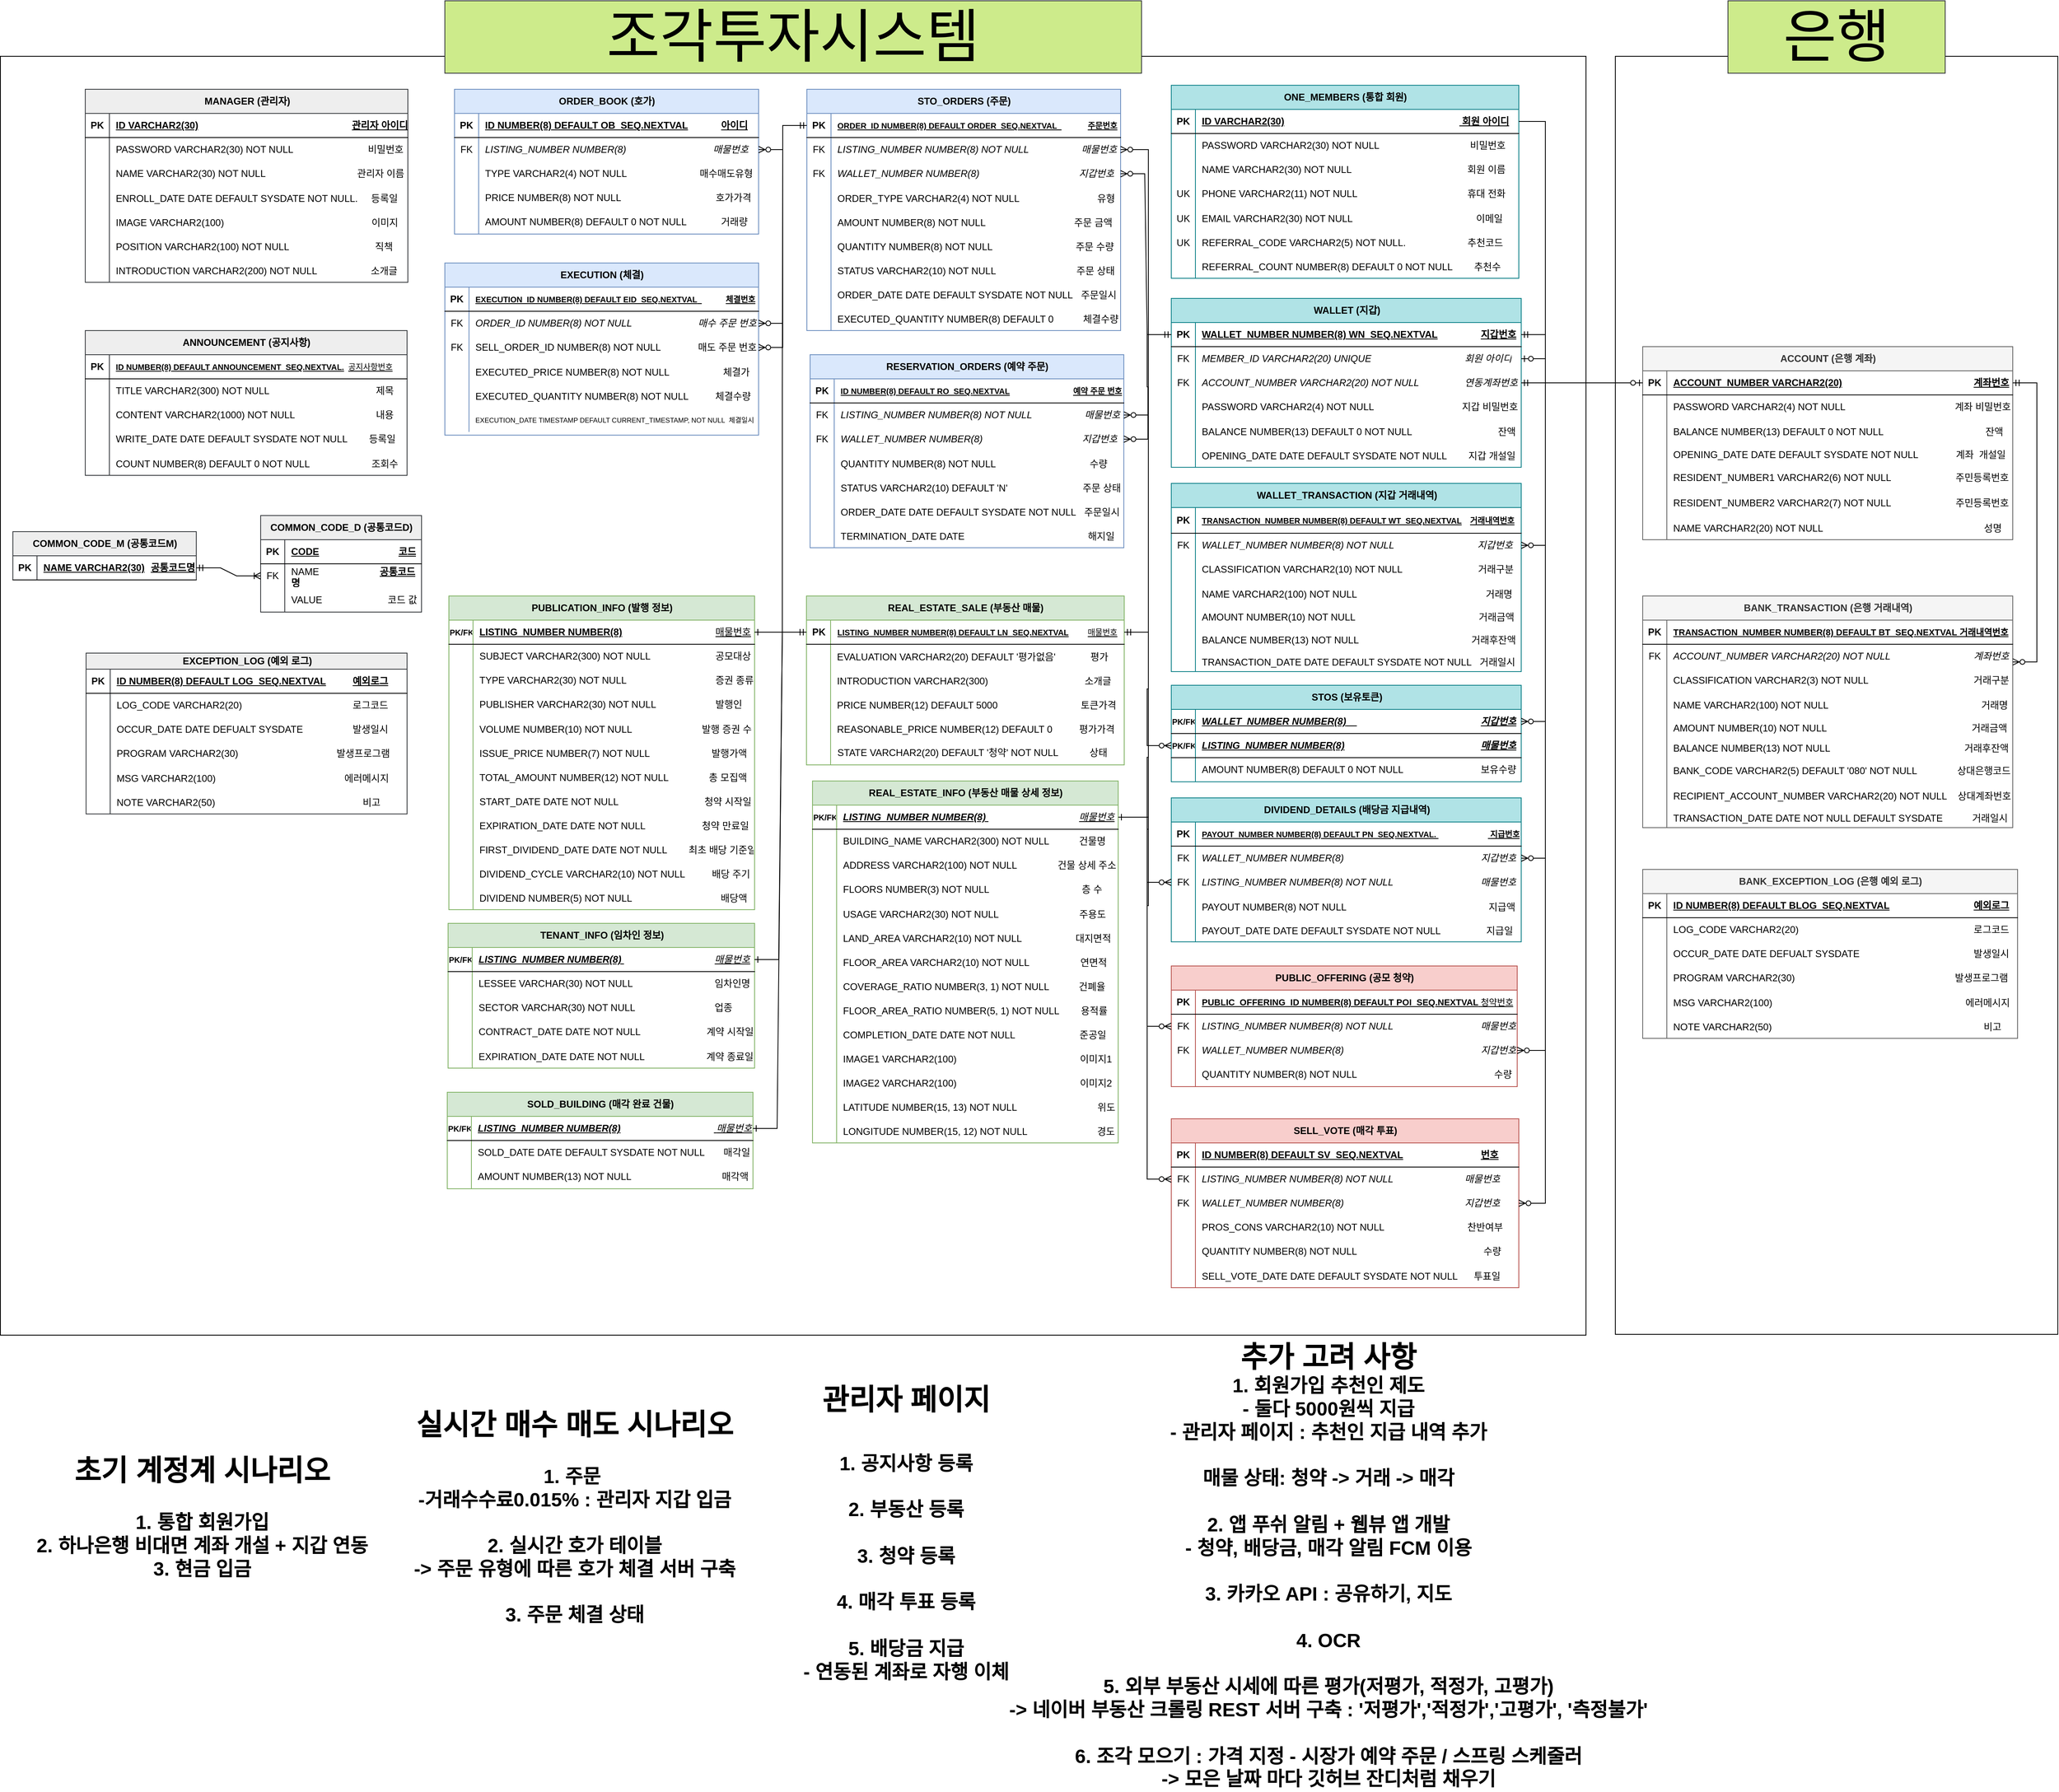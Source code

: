 <mxfile version="21.7.5" type="device">
  <diagram id="R2lEEEUBdFMjLlhIrx00" name="Page-1">
    <mxGraphModel dx="4191" dy="1756" grid="1" gridSize="10" guides="1" tooltips="1" connect="1" arrows="1" fold="1" page="1" pageScale="1" pageWidth="850" pageHeight="1100" math="0" shadow="0" extFonts="Permanent Marker^https://fonts.googleapis.com/css?family=Permanent+Marker">
      <root>
        <mxCell id="0" />
        <mxCell id="1" parent="0" />
        <mxCell id="-MrJFI244WIY_XfIuMhO-392" value="" style="verticalLabelPosition=bottom;verticalAlign=top;html=1;shape=mxgraph.basic.rect;fillColor2=none;strokeWidth=1;size=20;indent=5;" parent="1" vertex="1">
          <mxGeometry x="-1358" y="79" width="550" height="1589" as="geometry" />
        </mxCell>
        <mxCell id="-MrJFI244WIY_XfIuMhO-391" value="" style="verticalLabelPosition=bottom;verticalAlign=top;html=1;shape=mxgraph.basic.rect;fillColor2=none;strokeWidth=1;size=20;indent=5;" parent="1" vertex="1">
          <mxGeometry x="-3365.5" y="79" width="1971" height="1590" as="geometry" />
        </mxCell>
        <mxCell id="JYj9bb4xTtoWjhOhDIQX-9" value="ONE_MEMBERS (통합 회원)" style="shape=table;startSize=30;container=1;collapsible=1;childLayout=tableLayout;fixedRows=1;rowLines=0;fontStyle=1;align=center;resizeLast=1;html=1;fillColor=#b0e3e6;strokeColor=#0e8088;" parent="1" vertex="1">
          <mxGeometry x="-1910" y="115" width="432" height="240" as="geometry">
            <mxRectangle x="-1910" y="115" width="120" height="30" as="alternateBounds" />
          </mxGeometry>
        </mxCell>
        <mxCell id="JYj9bb4xTtoWjhOhDIQX-10" value="" style="shape=tableRow;horizontal=0;startSize=0;swimlaneHead=0;swimlaneBody=0;fillColor=none;collapsible=0;dropTarget=0;points=[[0,0.5],[1,0.5]];portConstraint=eastwest;top=0;left=0;right=0;bottom=1;" parent="JYj9bb4xTtoWjhOhDIQX-9" vertex="1">
          <mxGeometry y="30" width="432" height="30" as="geometry" />
        </mxCell>
        <mxCell id="JYj9bb4xTtoWjhOhDIQX-11" value="PK" style="shape=partialRectangle;connectable=0;fillColor=none;top=0;left=0;bottom=0;right=0;fontStyle=1;overflow=hidden;whiteSpace=wrap;html=1;" parent="JYj9bb4xTtoWjhOhDIQX-10" vertex="1">
          <mxGeometry width="30" height="30" as="geometry">
            <mxRectangle width="30" height="30" as="alternateBounds" />
          </mxGeometry>
        </mxCell>
        <mxCell id="JYj9bb4xTtoWjhOhDIQX-12" value="ID VARCHAR2(30)&lt;span style=&quot;white-space: pre;&quot;&gt;&#x9;&lt;/span&gt;&lt;span style=&quot;white-space: pre;&quot;&gt;&#x9;&lt;/span&gt;&lt;span style=&quot;white-space: pre;&quot;&gt;&#x9;&lt;span style=&quot;white-space: pre;&quot;&gt;&#x9;&lt;/span&gt;&lt;/span&gt;&lt;span style=&quot;white-space: pre;&quot;&gt;&#x9;&lt;/span&gt;&lt;span style=&quot;white-space: pre;&quot;&gt;&#x9;&lt;span style=&quot;white-space: pre;&quot;&gt;&#x9;&lt;/span&gt;&lt;span style=&quot;white-space: pre;&quot;&gt;&#x9;&lt;/span&gt;&lt;span style=&quot;white-space: pre;&quot;&gt;&#x9;&lt;/span&gt;&lt;/span&gt;&amp;nbsp;회원&amp;nbsp;&lt;span style=&quot;white-space: pre;&quot;&gt;아&lt;/span&gt;이디" style="shape=partialRectangle;connectable=0;fillColor=none;top=0;left=0;bottom=0;right=0;align=left;spacingLeft=6;fontStyle=5;overflow=hidden;whiteSpace=wrap;html=1;" parent="JYj9bb4xTtoWjhOhDIQX-10" vertex="1">
          <mxGeometry x="30" width="402" height="30" as="geometry">
            <mxRectangle width="402" height="30" as="alternateBounds" />
          </mxGeometry>
        </mxCell>
        <mxCell id="JYj9bb4xTtoWjhOhDIQX-13" value="" style="shape=tableRow;horizontal=0;startSize=0;swimlaneHead=0;swimlaneBody=0;fillColor=none;collapsible=0;dropTarget=0;points=[[0,0.5],[1,0.5]];portConstraint=eastwest;top=0;left=0;right=0;bottom=0;" parent="JYj9bb4xTtoWjhOhDIQX-9" vertex="1">
          <mxGeometry y="60" width="432" height="30" as="geometry" />
        </mxCell>
        <mxCell id="JYj9bb4xTtoWjhOhDIQX-14" value="" style="shape=partialRectangle;connectable=0;fillColor=none;top=0;left=0;bottom=0;right=0;editable=1;overflow=hidden;whiteSpace=wrap;html=1;" parent="JYj9bb4xTtoWjhOhDIQX-13" vertex="1">
          <mxGeometry width="30" height="30" as="geometry">
            <mxRectangle width="30" height="30" as="alternateBounds" />
          </mxGeometry>
        </mxCell>
        <mxCell id="JYj9bb4xTtoWjhOhDIQX-15" value="PASSWORD VARCHAR2(30) NOT NULL&amp;nbsp; &amp;nbsp; &amp;nbsp; &amp;nbsp; &amp;nbsp; &amp;nbsp; &lt;span style=&quot;white-space: pre;&quot;&gt;&#x9;&lt;/span&gt;&lt;span style=&quot;white-space: pre;&quot;&gt;&#x9;&lt;span style=&quot;white-space: pre;&quot;&gt;&#x9;&lt;/span&gt; &lt;/span&gt;&amp;nbsp; &amp;nbsp;비밀번호" style="shape=partialRectangle;connectable=0;fillColor=none;top=0;left=0;bottom=0;right=0;align=left;spacingLeft=6;overflow=hidden;whiteSpace=wrap;html=1;" parent="JYj9bb4xTtoWjhOhDIQX-13" vertex="1">
          <mxGeometry x="30" width="402" height="30" as="geometry">
            <mxRectangle width="402" height="30" as="alternateBounds" />
          </mxGeometry>
        </mxCell>
        <mxCell id="JYj9bb4xTtoWjhOhDIQX-16" value="" style="shape=tableRow;horizontal=0;startSize=0;swimlaneHead=0;swimlaneBody=0;fillColor=none;collapsible=0;dropTarget=0;points=[[0,0.5],[1,0.5]];portConstraint=eastwest;top=0;left=0;right=0;bottom=0;" parent="JYj9bb4xTtoWjhOhDIQX-9" vertex="1">
          <mxGeometry y="90" width="432" height="30" as="geometry" />
        </mxCell>
        <mxCell id="JYj9bb4xTtoWjhOhDIQX-17" value="" style="shape=partialRectangle;connectable=0;fillColor=none;top=0;left=0;bottom=0;right=0;editable=1;overflow=hidden;whiteSpace=wrap;html=1;" parent="JYj9bb4xTtoWjhOhDIQX-16" vertex="1">
          <mxGeometry width="30" height="30" as="geometry">
            <mxRectangle width="30" height="30" as="alternateBounds" />
          </mxGeometry>
        </mxCell>
        <mxCell id="JYj9bb4xTtoWjhOhDIQX-18" value="NAME VARCHAR2(30)&amp;nbsp;NOT NULL&amp;nbsp; &amp;nbsp; &amp;nbsp; &amp;nbsp; &amp;nbsp; &amp;nbsp; &amp;nbsp; &amp;nbsp; &amp;nbsp; &amp;nbsp; &amp;nbsp;&lt;span style=&quot;white-space: pre;&quot;&gt;&#x9;&lt;/span&gt;&lt;span style=&quot;white-space: pre;&quot;&gt;&#x9;&lt;/span&gt;&lt;span style=&quot;white-space: pre;&quot;&gt;&#x9;&lt;/span&gt;&amp;nbsp;&amp;nbsp; 회원 이름" style="shape=partialRectangle;connectable=0;fillColor=none;top=0;left=0;bottom=0;right=0;align=left;spacingLeft=6;overflow=hidden;whiteSpace=wrap;html=1;" parent="JYj9bb4xTtoWjhOhDIQX-16" vertex="1">
          <mxGeometry x="30" width="402" height="30" as="geometry">
            <mxRectangle width="402" height="30" as="alternateBounds" />
          </mxGeometry>
        </mxCell>
        <mxCell id="JYj9bb4xTtoWjhOhDIQX-19" value="" style="shape=tableRow;horizontal=0;startSize=0;swimlaneHead=0;swimlaneBody=0;fillColor=none;collapsible=0;dropTarget=0;points=[[0,0.5],[1,0.5]];portConstraint=eastwest;top=0;left=0;right=0;bottom=0;" parent="JYj9bb4xTtoWjhOhDIQX-9" vertex="1">
          <mxGeometry y="120" width="432" height="30" as="geometry" />
        </mxCell>
        <mxCell id="JYj9bb4xTtoWjhOhDIQX-20" value="UK" style="shape=partialRectangle;connectable=0;fillColor=none;top=0;left=0;bottom=0;right=0;editable=1;overflow=hidden;whiteSpace=wrap;html=1;" parent="JYj9bb4xTtoWjhOhDIQX-19" vertex="1">
          <mxGeometry width="30" height="30" as="geometry">
            <mxRectangle width="30" height="30" as="alternateBounds" />
          </mxGeometry>
        </mxCell>
        <mxCell id="JYj9bb4xTtoWjhOhDIQX-21" value="PHONE VARCHAR2(11)&amp;nbsp;NOT NULL&amp;nbsp; &amp;nbsp; &amp;nbsp; &amp;nbsp; &amp;nbsp; &amp;nbsp; &lt;span style=&quot;white-space: pre;&quot;&gt;&amp;nbsp; &lt;/span&gt;&amp;nbsp; &amp;nbsp; &amp;nbsp; &lt;span style=&quot;white-space: pre;&quot;&gt;&#x9;&lt;/span&gt;&lt;span style=&quot;white-space: pre;&quot;&gt;&#x9;&lt;/span&gt;&lt;span style=&quot;white-space: pre;&quot;&gt;&#x9;&lt;/span&gt;&amp;nbsp; &amp;nbsp;휴대 전화" style="shape=partialRectangle;connectable=0;fillColor=none;top=0;left=0;bottom=0;right=0;align=left;spacingLeft=6;overflow=hidden;whiteSpace=wrap;html=1;" parent="JYj9bb4xTtoWjhOhDIQX-19" vertex="1">
          <mxGeometry x="30" width="402" height="30" as="geometry">
            <mxRectangle width="402" height="30" as="alternateBounds" />
          </mxGeometry>
        </mxCell>
        <mxCell id="JYj9bb4xTtoWjhOhDIQX-32" value="" style="shape=tableRow;horizontal=0;startSize=0;swimlaneHead=0;swimlaneBody=0;fillColor=none;collapsible=0;dropTarget=0;points=[[0,0.5],[1,0.5]];portConstraint=eastwest;top=0;left=0;right=0;bottom=0;" parent="JYj9bb4xTtoWjhOhDIQX-9" vertex="1">
          <mxGeometry y="150" width="432" height="30" as="geometry" />
        </mxCell>
        <mxCell id="JYj9bb4xTtoWjhOhDIQX-33" value="UK" style="shape=partialRectangle;connectable=0;fillColor=none;top=0;left=0;bottom=0;right=0;editable=1;overflow=hidden;" parent="JYj9bb4xTtoWjhOhDIQX-32" vertex="1">
          <mxGeometry width="30" height="30" as="geometry">
            <mxRectangle width="30" height="30" as="alternateBounds" />
          </mxGeometry>
        </mxCell>
        <mxCell id="JYj9bb4xTtoWjhOhDIQX-34" value="EMAIL VARCHAR2(30) NOT NULL                                              이메일" style="shape=partialRectangle;connectable=0;fillColor=none;top=0;left=0;bottom=0;right=0;align=left;spacingLeft=6;overflow=hidden;" parent="JYj9bb4xTtoWjhOhDIQX-32" vertex="1">
          <mxGeometry x="30" width="402" height="30" as="geometry">
            <mxRectangle width="402" height="30" as="alternateBounds" />
          </mxGeometry>
        </mxCell>
        <mxCell id="PkdxglhGiyc6FRWSb-2s-7" value="" style="shape=tableRow;horizontal=0;startSize=0;swimlaneHead=0;swimlaneBody=0;fillColor=none;collapsible=0;dropTarget=0;points=[[0,0.5],[1,0.5]];portConstraint=eastwest;top=0;left=0;right=0;bottom=0;" parent="JYj9bb4xTtoWjhOhDIQX-9" vertex="1">
          <mxGeometry y="180" width="432" height="30" as="geometry" />
        </mxCell>
        <mxCell id="PkdxglhGiyc6FRWSb-2s-8" value="UK" style="shape=partialRectangle;connectable=0;fillColor=none;top=0;left=0;bottom=0;right=0;editable=1;overflow=hidden;" parent="PkdxglhGiyc6FRWSb-2s-7" vertex="1">
          <mxGeometry width="30" height="30" as="geometry">
            <mxRectangle width="30" height="30" as="alternateBounds" />
          </mxGeometry>
        </mxCell>
        <mxCell id="PkdxglhGiyc6FRWSb-2s-9" value="REFERRAL_CODE VARCHAR2(5) NOT NULL.                       추천코드" style="shape=partialRectangle;connectable=0;fillColor=none;top=0;left=0;bottom=0;right=0;align=left;spacingLeft=6;overflow=hidden;" parent="PkdxglhGiyc6FRWSb-2s-7" vertex="1">
          <mxGeometry x="30" width="402" height="30" as="geometry">
            <mxRectangle width="402" height="30" as="alternateBounds" />
          </mxGeometry>
        </mxCell>
        <mxCell id="zbYEeOTznjCXyOoM0qA5-14" value="" style="shape=tableRow;horizontal=0;startSize=0;swimlaneHead=0;swimlaneBody=0;fillColor=none;collapsible=0;dropTarget=0;points=[[0,0.5],[1,0.5]];portConstraint=eastwest;top=0;left=0;right=0;bottom=0;" parent="JYj9bb4xTtoWjhOhDIQX-9" vertex="1">
          <mxGeometry y="210" width="432" height="30" as="geometry" />
        </mxCell>
        <mxCell id="zbYEeOTznjCXyOoM0qA5-15" value="" style="shape=partialRectangle;connectable=0;fillColor=none;top=0;left=0;bottom=0;right=0;editable=1;overflow=hidden;" parent="zbYEeOTznjCXyOoM0qA5-14" vertex="1">
          <mxGeometry width="30" height="30" as="geometry">
            <mxRectangle width="30" height="30" as="alternateBounds" />
          </mxGeometry>
        </mxCell>
        <mxCell id="zbYEeOTznjCXyOoM0qA5-16" value="REFERRAL_COUNT NUMBER(8) DEFAULT 0 NOT NULL        추천수" style="shape=partialRectangle;connectable=0;fillColor=none;top=0;left=0;bottom=0;right=0;align=left;spacingLeft=6;overflow=hidden;fontSize=12;" parent="zbYEeOTznjCXyOoM0qA5-14" vertex="1">
          <mxGeometry x="30" width="402" height="30" as="geometry">
            <mxRectangle width="402" height="30" as="alternateBounds" />
          </mxGeometry>
        </mxCell>
        <mxCell id="JYj9bb4xTtoWjhOhDIQX-41" value="WALLET (지갑)" style="shape=table;startSize=30;container=1;collapsible=1;childLayout=tableLayout;fixedRows=1;rowLines=0;fontStyle=1;align=center;resizeLast=1;html=1;fillColor=#b0e3e6;strokeColor=#0e8088;" parent="1" vertex="1">
          <mxGeometry x="-1910" y="380" width="435" height="210" as="geometry">
            <mxRectangle x="10" y="10" width="120" height="30" as="alternateBounds" />
          </mxGeometry>
        </mxCell>
        <mxCell id="JYj9bb4xTtoWjhOhDIQX-42" value="" style="shape=tableRow;horizontal=0;startSize=0;swimlaneHead=0;swimlaneBody=0;fillColor=none;collapsible=0;dropTarget=0;points=[[0,0.5],[1,0.5]];portConstraint=eastwest;top=0;left=0;right=0;bottom=1;" parent="JYj9bb4xTtoWjhOhDIQX-41" vertex="1">
          <mxGeometry y="30" width="435" height="30" as="geometry" />
        </mxCell>
        <mxCell id="JYj9bb4xTtoWjhOhDIQX-43" value="PK" style="shape=partialRectangle;connectable=0;fillColor=none;top=0;left=0;bottom=0;right=0;fontStyle=1;overflow=hidden;whiteSpace=wrap;html=1;" parent="JYj9bb4xTtoWjhOhDIQX-42" vertex="1">
          <mxGeometry width="30" height="30" as="geometry">
            <mxRectangle width="30" height="30" as="alternateBounds" />
          </mxGeometry>
        </mxCell>
        <mxCell id="JYj9bb4xTtoWjhOhDIQX-44" value="WALLET_NUMBER NUMBER(8) WN_SEQ.NEXTVAL&lt;span style=&quot;white-space: pre;&quot;&gt;&lt;span style=&quot;white-space: pre;&quot;&gt;&lt;span style=&quot;white-space: pre;&quot;&gt;&#x9;&lt;span style=&quot;white-space: pre;&quot;&gt;&#x9;&lt;/span&gt;&lt;/span&gt;&lt;span style=&quot;white-space: pre;&quot;&gt;&lt;span style=&quot;white-space: pre;&quot;&gt;지&lt;/span&gt;갑&lt;/span&gt;&lt;/span&gt;&lt;/span&gt;번호" style="shape=partialRectangle;connectable=0;fillColor=none;top=0;left=0;bottom=0;right=0;align=left;spacingLeft=6;fontStyle=5;overflow=hidden;whiteSpace=wrap;html=1;" parent="JYj9bb4xTtoWjhOhDIQX-42" vertex="1">
          <mxGeometry x="30" width="405" height="30" as="geometry">
            <mxRectangle width="405" height="30" as="alternateBounds" />
          </mxGeometry>
        </mxCell>
        <mxCell id="JYj9bb4xTtoWjhOhDIQX-45" value="" style="shape=tableRow;horizontal=0;startSize=0;swimlaneHead=0;swimlaneBody=0;fillColor=none;collapsible=0;dropTarget=0;points=[[0,0.5],[1,0.5]];portConstraint=eastwest;top=0;left=0;right=0;bottom=0;" parent="JYj9bb4xTtoWjhOhDIQX-41" vertex="1">
          <mxGeometry y="60" width="435" height="30" as="geometry" />
        </mxCell>
        <mxCell id="JYj9bb4xTtoWjhOhDIQX-46" value="FK" style="shape=partialRectangle;connectable=0;fillColor=none;top=0;left=0;bottom=0;right=0;editable=1;overflow=hidden;whiteSpace=wrap;html=1;" parent="JYj9bb4xTtoWjhOhDIQX-45" vertex="1">
          <mxGeometry width="30" height="30" as="geometry">
            <mxRectangle width="30" height="30" as="alternateBounds" />
          </mxGeometry>
        </mxCell>
        <mxCell id="JYj9bb4xTtoWjhOhDIQX-47" value="&lt;i&gt;MEMBER_ID VARCHAR2(20) UNIQUE&amp;nbsp; &amp;nbsp; &amp;nbsp; &amp;nbsp;&amp;nbsp;&lt;span style=&quot;white-space: pre;&quot;&gt;&#x9;&lt;span style=&quot;white-space: pre;&quot;&gt;&#x9;&lt;/span&gt;&lt;span style=&quot;white-space: pre;&quot;&gt;&#x9;&lt;/span&gt; &lt;/span&gt;&amp;nbsp; &amp;nbsp; &amp;nbsp; &amp;nbsp; &amp;nbsp;회원 아이디&lt;/i&gt;" style="shape=partialRectangle;connectable=0;fillColor=none;top=0;left=0;bottom=0;right=0;align=left;spacingLeft=6;overflow=hidden;whiteSpace=wrap;html=1;" parent="JYj9bb4xTtoWjhOhDIQX-45" vertex="1">
          <mxGeometry x="30" width="405" height="30" as="geometry">
            <mxRectangle width="405" height="30" as="alternateBounds" />
          </mxGeometry>
        </mxCell>
        <mxCell id="JYj9bb4xTtoWjhOhDIQX-398" value="" style="shape=tableRow;horizontal=0;startSize=0;swimlaneHead=0;swimlaneBody=0;fillColor=none;collapsible=0;dropTarget=0;points=[[0,0.5],[1,0.5]];portConstraint=eastwest;top=0;left=0;right=0;bottom=0;" parent="JYj9bb4xTtoWjhOhDIQX-41" vertex="1">
          <mxGeometry y="90" width="435" height="30" as="geometry" />
        </mxCell>
        <mxCell id="JYj9bb4xTtoWjhOhDIQX-399" value="FK" style="shape=partialRectangle;connectable=0;fillColor=none;top=0;left=0;bottom=0;right=0;fontStyle=0;overflow=hidden;whiteSpace=wrap;html=1;" parent="JYj9bb4xTtoWjhOhDIQX-398" vertex="1">
          <mxGeometry width="30" height="30" as="geometry">
            <mxRectangle width="30" height="30" as="alternateBounds" />
          </mxGeometry>
        </mxCell>
        <mxCell id="JYj9bb4xTtoWjhOhDIQX-400" value="&lt;i&gt;ACCOUNT_NUMBER VARCHAR2(20) NOT NULL&lt;span style=&quot;white-space: pre;&quot;&gt;&#x9;&lt;/span&gt;&lt;span style=&quot;white-space: pre;&quot;&gt;&#x9;&lt;/span&gt;&amp;nbsp; 연동계좌번호&lt;/i&gt;" style="shape=partialRectangle;connectable=0;fillColor=none;top=0;left=0;bottom=0;right=0;align=left;spacingLeft=6;fontStyle=0;overflow=hidden;whiteSpace=wrap;html=1;" parent="JYj9bb4xTtoWjhOhDIQX-398" vertex="1">
          <mxGeometry x="30" width="405" height="30" as="geometry">
            <mxRectangle width="405" height="30" as="alternateBounds" />
          </mxGeometry>
        </mxCell>
        <mxCell id="JYj9bb4xTtoWjhOhDIQX-51" value="" style="shape=tableRow;horizontal=0;startSize=0;swimlaneHead=0;swimlaneBody=0;fillColor=none;collapsible=0;dropTarget=0;points=[[0,0.5],[1,0.5]];portConstraint=eastwest;top=0;left=0;right=0;bottom=0;" parent="JYj9bb4xTtoWjhOhDIQX-41" vertex="1">
          <mxGeometry y="120" width="435" height="30" as="geometry" />
        </mxCell>
        <mxCell id="JYj9bb4xTtoWjhOhDIQX-52" value="" style="shape=partialRectangle;connectable=0;fillColor=none;top=0;left=0;bottom=0;right=0;editable=1;overflow=hidden;whiteSpace=wrap;html=1;" parent="JYj9bb4xTtoWjhOhDIQX-51" vertex="1">
          <mxGeometry width="30" height="30" as="geometry">
            <mxRectangle width="30" height="30" as="alternateBounds" />
          </mxGeometry>
        </mxCell>
        <mxCell id="JYj9bb4xTtoWjhOhDIQX-53" value="PASSWORD VARCHAR2(4) NOT NULL&lt;span style=&quot;white-space: pre;&quot;&gt;&#x9;&lt;/span&gt;&amp;nbsp;&amp;nbsp;&lt;span style=&quot;white-space: pre;&quot;&gt;&#x9;&lt;/span&gt;&lt;span style=&quot;white-space: pre;&quot;&gt;&#x9;&lt;/span&gt;&lt;span style=&quot;white-space: pre;&quot;&gt;&#x9;&lt;/span&gt;&amp;nbsp;&lt;span style=&quot;white-space: pre;&quot;&gt;지갑&lt;/span&gt;&amp;nbsp;비밀번호" style="shape=partialRectangle;connectable=0;fillColor=none;top=0;left=0;bottom=0;right=0;align=left;spacingLeft=6;overflow=hidden;whiteSpace=wrap;html=1;" parent="JYj9bb4xTtoWjhOhDIQX-51" vertex="1">
          <mxGeometry x="30" width="405" height="30" as="geometry">
            <mxRectangle width="405" height="30" as="alternateBounds" />
          </mxGeometry>
        </mxCell>
        <mxCell id="JYj9bb4xTtoWjhOhDIQX-54" value="" style="shape=tableRow;horizontal=0;startSize=0;swimlaneHead=0;swimlaneBody=0;fillColor=none;collapsible=0;dropTarget=0;points=[[0,0.5],[1,0.5]];portConstraint=eastwest;top=0;left=0;right=0;bottom=0;" parent="JYj9bb4xTtoWjhOhDIQX-41" vertex="1">
          <mxGeometry y="150" width="435" height="30" as="geometry" />
        </mxCell>
        <mxCell id="JYj9bb4xTtoWjhOhDIQX-55" value="" style="shape=partialRectangle;connectable=0;fillColor=none;top=0;left=0;bottom=0;right=0;editable=1;overflow=hidden;" parent="JYj9bb4xTtoWjhOhDIQX-54" vertex="1">
          <mxGeometry width="30" height="30" as="geometry">
            <mxRectangle width="30" height="30" as="alternateBounds" />
          </mxGeometry>
        </mxCell>
        <mxCell id="JYj9bb4xTtoWjhOhDIQX-56" value="BALANCE NUMBER(13) DEFAULT 0 NOT NULL                                잔액" style="shape=partialRectangle;connectable=0;fillColor=none;top=0;left=0;bottom=0;right=0;align=left;spacingLeft=6;overflow=hidden;" parent="JYj9bb4xTtoWjhOhDIQX-54" vertex="1">
          <mxGeometry x="30" width="405" height="30" as="geometry">
            <mxRectangle width="405" height="30" as="alternateBounds" />
          </mxGeometry>
        </mxCell>
        <mxCell id="JYj9bb4xTtoWjhOhDIQX-75" value="" style="shape=tableRow;horizontal=0;startSize=0;swimlaneHead=0;swimlaneBody=0;fillColor=none;collapsible=0;dropTarget=0;points=[[0,0.5],[1,0.5]];portConstraint=eastwest;top=0;left=0;right=0;bottom=0;" parent="JYj9bb4xTtoWjhOhDIQX-41" vertex="1">
          <mxGeometry y="180" width="435" height="30" as="geometry" />
        </mxCell>
        <mxCell id="JYj9bb4xTtoWjhOhDIQX-76" value="" style="shape=partialRectangle;connectable=0;fillColor=none;top=0;left=0;bottom=0;right=0;editable=1;overflow=hidden;" parent="JYj9bb4xTtoWjhOhDIQX-75" vertex="1">
          <mxGeometry width="30" height="30" as="geometry">
            <mxRectangle width="30" height="30" as="alternateBounds" />
          </mxGeometry>
        </mxCell>
        <mxCell id="JYj9bb4xTtoWjhOhDIQX-77" value="OPENING_DATE DATE DEFAULT SYSDATE NOT NULL        지갑 개설일" style="shape=partialRectangle;connectable=0;fillColor=none;top=0;left=0;bottom=0;right=0;align=left;spacingLeft=6;overflow=hidden;" parent="JYj9bb4xTtoWjhOhDIQX-75" vertex="1">
          <mxGeometry x="30" width="405" height="30" as="geometry">
            <mxRectangle width="405" height="30" as="alternateBounds" />
          </mxGeometry>
        </mxCell>
        <mxCell id="JYj9bb4xTtoWjhOhDIQX-216" value="ACCOUNT (은행 계좌)" style="shape=table;startSize=30;container=1;collapsible=1;childLayout=tableLayout;fixedRows=1;rowLines=0;fontStyle=1;align=center;resizeLast=1;html=1;fillColor=#f5f5f5;fontColor=#333333;strokeColor=#666666;" parent="1" vertex="1">
          <mxGeometry x="-1324" y="440" width="460" height="240" as="geometry">
            <mxRectangle x="10" y="10" width="120" height="30" as="alternateBounds" />
          </mxGeometry>
        </mxCell>
        <mxCell id="JYj9bb4xTtoWjhOhDIQX-217" value="" style="shape=tableRow;horizontal=0;startSize=0;swimlaneHead=0;swimlaneBody=0;fillColor=none;collapsible=0;dropTarget=0;points=[[0,0.5],[1,0.5]];portConstraint=eastwest;top=0;left=0;right=0;bottom=1;" parent="JYj9bb4xTtoWjhOhDIQX-216" vertex="1">
          <mxGeometry y="30" width="460" height="30" as="geometry" />
        </mxCell>
        <mxCell id="JYj9bb4xTtoWjhOhDIQX-218" value="PK" style="shape=partialRectangle;connectable=0;fillColor=none;top=0;left=0;bottom=0;right=0;fontStyle=1;overflow=hidden;whiteSpace=wrap;html=1;" parent="JYj9bb4xTtoWjhOhDIQX-217" vertex="1">
          <mxGeometry width="30" height="30" as="geometry">
            <mxRectangle width="30" height="30" as="alternateBounds" />
          </mxGeometry>
        </mxCell>
        <mxCell id="JYj9bb4xTtoWjhOhDIQX-219" value="ACCOUNT_NUMBER VARCHAR2(20)&lt;span style=&quot;white-space: pre;&quot;&gt;&#x9;&lt;/span&gt;&lt;span style=&quot;white-space: pre;&quot;&gt;&#x9;&lt;span style=&quot;white-space: pre;&quot;&gt;&#x9;&lt;span style=&quot;white-space: pre;&quot;&gt;&#x9;&lt;/span&gt;&lt;span style=&quot;white-space: pre;&quot;&gt;&#x9;&lt;span style=&quot;white-space: pre;&quot;&gt;&#x9;&lt;span style=&quot;white-space: pre;&quot;&gt;&#x9;&lt;/span&gt;계&lt;/span&gt;좌&lt;/span&gt;&lt;/span&gt;&lt;/span&gt;번호" style="shape=partialRectangle;connectable=0;fillColor=none;top=0;left=0;bottom=0;right=0;align=left;spacingLeft=6;fontStyle=5;overflow=hidden;whiteSpace=wrap;html=1;" parent="JYj9bb4xTtoWjhOhDIQX-217" vertex="1">
          <mxGeometry x="30" width="430" height="30" as="geometry">
            <mxRectangle width="430" height="30" as="alternateBounds" />
          </mxGeometry>
        </mxCell>
        <mxCell id="JYj9bb4xTtoWjhOhDIQX-226" value="" style="shape=tableRow;horizontal=0;startSize=0;swimlaneHead=0;swimlaneBody=0;fillColor=none;collapsible=0;dropTarget=0;points=[[0,0.5],[1,0.5]];portConstraint=eastwest;top=0;left=0;right=0;bottom=0;" parent="JYj9bb4xTtoWjhOhDIQX-216" vertex="1">
          <mxGeometry y="60" width="460" height="30" as="geometry" />
        </mxCell>
        <mxCell id="JYj9bb4xTtoWjhOhDIQX-227" value="" style="shape=partialRectangle;connectable=0;fillColor=none;top=0;left=0;bottom=0;right=0;editable=1;overflow=hidden;whiteSpace=wrap;html=1;" parent="JYj9bb4xTtoWjhOhDIQX-226" vertex="1">
          <mxGeometry width="30" height="30" as="geometry">
            <mxRectangle width="30" height="30" as="alternateBounds" />
          </mxGeometry>
        </mxCell>
        <mxCell id="JYj9bb4xTtoWjhOhDIQX-228" value="PASSWORD VARCHAR2(4) NOT NULL&lt;span style=&quot;white-space: pre;&quot;&gt;&#x9;&lt;/span&gt;&amp;nbsp;&amp;nbsp;&lt;span style=&quot;white-space: pre;&quot;&gt;&#x9;&lt;/span&gt;&lt;span style=&quot;white-space: pre;&quot;&gt;&#x9;&lt;/span&gt;&lt;span style=&quot;white-space: pre;&quot;&gt;&#x9;&lt;/span&gt;&lt;span style=&quot;white-space: pre;&quot;&gt;&#x9;&lt;/span&gt;&lt;span style=&quot;white-space: pre;&quot;&gt; 계좌&lt;/span&gt;&amp;nbsp;비밀번호" style="shape=partialRectangle;connectable=0;fillColor=none;top=0;left=0;bottom=0;right=0;align=left;spacingLeft=6;overflow=hidden;whiteSpace=wrap;html=1;" parent="JYj9bb4xTtoWjhOhDIQX-226" vertex="1">
          <mxGeometry x="30" width="430" height="30" as="geometry">
            <mxRectangle width="430" height="30" as="alternateBounds" />
          </mxGeometry>
        </mxCell>
        <mxCell id="JYj9bb4xTtoWjhOhDIQX-229" value="" style="shape=tableRow;horizontal=0;startSize=0;swimlaneHead=0;swimlaneBody=0;fillColor=none;collapsible=0;dropTarget=0;points=[[0,0.5],[1,0.5]];portConstraint=eastwest;top=0;left=0;right=0;bottom=0;" parent="JYj9bb4xTtoWjhOhDIQX-216" vertex="1">
          <mxGeometry y="90" width="460" height="30" as="geometry" />
        </mxCell>
        <mxCell id="JYj9bb4xTtoWjhOhDIQX-230" value="" style="shape=partialRectangle;connectable=0;fillColor=none;top=0;left=0;bottom=0;right=0;editable=1;overflow=hidden;" parent="JYj9bb4xTtoWjhOhDIQX-229" vertex="1">
          <mxGeometry width="30" height="30" as="geometry">
            <mxRectangle width="30" height="30" as="alternateBounds" />
          </mxGeometry>
        </mxCell>
        <mxCell id="JYj9bb4xTtoWjhOhDIQX-231" value="BALANCE NUMBER(13) DEFAULT 0 NOT NULL                                      잔액" style="shape=partialRectangle;connectable=0;fillColor=none;top=0;left=0;bottom=0;right=0;align=left;spacingLeft=6;overflow=hidden;" parent="JYj9bb4xTtoWjhOhDIQX-229" vertex="1">
          <mxGeometry x="30" width="430" height="30" as="geometry">
            <mxRectangle width="430" height="30" as="alternateBounds" />
          </mxGeometry>
        </mxCell>
        <mxCell id="JYj9bb4xTtoWjhOhDIQX-232" value="" style="shape=tableRow;horizontal=0;startSize=0;swimlaneHead=0;swimlaneBody=0;fillColor=none;collapsible=0;dropTarget=0;points=[[0,0.5],[1,0.5]];portConstraint=eastwest;top=0;left=0;right=0;bottom=0;" parent="JYj9bb4xTtoWjhOhDIQX-216" vertex="1">
          <mxGeometry y="120" width="460" height="27" as="geometry" />
        </mxCell>
        <mxCell id="JYj9bb4xTtoWjhOhDIQX-233" value="" style="shape=partialRectangle;connectable=0;fillColor=none;top=0;left=0;bottom=0;right=0;editable=1;overflow=hidden;" parent="JYj9bb4xTtoWjhOhDIQX-232" vertex="1">
          <mxGeometry width="30" height="27" as="geometry">
            <mxRectangle width="30" height="27" as="alternateBounds" />
          </mxGeometry>
        </mxCell>
        <mxCell id="JYj9bb4xTtoWjhOhDIQX-234" value="OPENING_DATE DATE DEFAULT SYSDATE NOT NULL              계좌  개설일" style="shape=partialRectangle;connectable=0;fillColor=none;top=0;left=0;bottom=0;right=0;align=left;spacingLeft=6;overflow=hidden;" parent="JYj9bb4xTtoWjhOhDIQX-232" vertex="1">
          <mxGeometry x="30" width="430" height="27" as="geometry">
            <mxRectangle width="430" height="27" as="alternateBounds" />
          </mxGeometry>
        </mxCell>
        <mxCell id="JYj9bb4xTtoWjhOhDIQX-235" value="" style="shape=tableRow;horizontal=0;startSize=0;swimlaneHead=0;swimlaneBody=0;fillColor=none;collapsible=0;dropTarget=0;points=[[0,0.5],[1,0.5]];portConstraint=eastwest;top=0;left=0;right=0;bottom=0;" parent="JYj9bb4xTtoWjhOhDIQX-216" vertex="1">
          <mxGeometry y="147" width="460" height="30" as="geometry" />
        </mxCell>
        <mxCell id="JYj9bb4xTtoWjhOhDIQX-236" value="" style="shape=partialRectangle;connectable=0;fillColor=none;top=0;left=0;bottom=0;right=0;editable=1;overflow=hidden;" parent="JYj9bb4xTtoWjhOhDIQX-235" vertex="1">
          <mxGeometry width="30" height="30" as="geometry">
            <mxRectangle width="30" height="30" as="alternateBounds" />
          </mxGeometry>
        </mxCell>
        <mxCell id="JYj9bb4xTtoWjhOhDIQX-237" value="RESIDENT_NUMBER1 VARCHAR2(6) NOT NULL                        주민등록번호" style="shape=partialRectangle;connectable=0;fillColor=none;top=0;left=0;bottom=0;right=0;align=left;spacingLeft=6;overflow=hidden;" parent="JYj9bb4xTtoWjhOhDIQX-235" vertex="1">
          <mxGeometry x="30" width="430" height="30" as="geometry">
            <mxRectangle width="430" height="30" as="alternateBounds" />
          </mxGeometry>
        </mxCell>
        <mxCell id="JYj9bb4xTtoWjhOhDIQX-238" value="" style="shape=tableRow;horizontal=0;startSize=0;swimlaneHead=0;swimlaneBody=0;fillColor=none;collapsible=0;dropTarget=0;points=[[0,0.5],[1,0.5]];portConstraint=eastwest;top=0;left=0;right=0;bottom=0;" parent="JYj9bb4xTtoWjhOhDIQX-216" vertex="1">
          <mxGeometry y="177" width="460" height="33" as="geometry" />
        </mxCell>
        <mxCell id="JYj9bb4xTtoWjhOhDIQX-239" value="" style="shape=partialRectangle;connectable=0;fillColor=none;top=0;left=0;bottom=0;right=0;editable=1;overflow=hidden;" parent="JYj9bb4xTtoWjhOhDIQX-238" vertex="1">
          <mxGeometry width="30" height="33" as="geometry">
            <mxRectangle width="30" height="33" as="alternateBounds" />
          </mxGeometry>
        </mxCell>
        <mxCell id="JYj9bb4xTtoWjhOhDIQX-240" value="RESIDENT_NUMBER2 VARCHAR2(7) NOT NULL                        주민등록번호" style="shape=partialRectangle;connectable=0;fillColor=none;top=0;left=0;bottom=0;right=0;align=left;spacingLeft=6;overflow=hidden;" parent="JYj9bb4xTtoWjhOhDIQX-238" vertex="1">
          <mxGeometry x="30" width="430" height="33" as="geometry">
            <mxRectangle width="430" height="33" as="alternateBounds" />
          </mxGeometry>
        </mxCell>
        <mxCell id="JYj9bb4xTtoWjhOhDIQX-243" value="" style="shape=tableRow;horizontal=0;startSize=0;swimlaneHead=0;swimlaneBody=0;fillColor=none;collapsible=0;dropTarget=0;points=[[0,0.5],[1,0.5]];portConstraint=eastwest;top=0;left=0;right=0;bottom=0;" parent="JYj9bb4xTtoWjhOhDIQX-216" vertex="1">
          <mxGeometry y="210" width="460" height="30" as="geometry" />
        </mxCell>
        <mxCell id="JYj9bb4xTtoWjhOhDIQX-244" value="" style="shape=partialRectangle;connectable=0;fillColor=none;top=0;left=0;bottom=0;right=0;editable=1;overflow=hidden;" parent="JYj9bb4xTtoWjhOhDIQX-243" vertex="1">
          <mxGeometry width="30" height="30" as="geometry">
            <mxRectangle width="30" height="30" as="alternateBounds" />
          </mxGeometry>
        </mxCell>
        <mxCell id="JYj9bb4xTtoWjhOhDIQX-245" value="NAME VARCHAR2(20) NOT NULL                                                            성명" style="shape=partialRectangle;connectable=0;fillColor=none;top=0;left=0;bottom=0;right=0;align=left;spacingLeft=6;overflow=hidden;" parent="JYj9bb4xTtoWjhOhDIQX-243" vertex="1">
          <mxGeometry x="30" width="430" height="30" as="geometry">
            <mxRectangle width="430" height="30" as="alternateBounds" />
          </mxGeometry>
        </mxCell>
        <mxCell id="JYj9bb4xTtoWjhOhDIQX-241" value="&lt;font style=&quot;font-size: 36px;&quot;&gt;초기 계정계 시나리오&lt;br&gt;&lt;/font&gt;&lt;br&gt;1. 통합 회원가입&lt;br&gt;2. 하나은행 비대면 계좌 개설 + 지갑 연동&lt;br&gt;3. 현금 입금" style="text;strokeColor=none;fillColor=none;html=1;fontSize=24;fontStyle=1;verticalAlign=middle;align=center;" parent="1" vertex="1">
          <mxGeometry x="-3360" y="1730" width="490" height="330" as="geometry" />
        </mxCell>
        <mxCell id="JYj9bb4xTtoWjhOhDIQX-246" value="BANK_TRANSACTION (은행 거래내역)" style="shape=table;startSize=30;container=1;collapsible=1;childLayout=tableLayout;fixedRows=1;rowLines=0;fontStyle=1;align=center;resizeLast=1;html=1;fillColor=#f5f5f5;fontColor=#333333;strokeColor=#666666;" parent="1" vertex="1">
          <mxGeometry x="-1324" y="750" width="460" height="288" as="geometry">
            <mxRectangle x="10" y="10" width="120" height="30" as="alternateBounds" />
          </mxGeometry>
        </mxCell>
        <mxCell id="JYj9bb4xTtoWjhOhDIQX-247" value="" style="shape=tableRow;horizontal=0;startSize=0;swimlaneHead=0;swimlaneBody=0;fillColor=none;collapsible=0;dropTarget=0;points=[[0,0.5],[1,0.5]];portConstraint=eastwest;top=0;left=0;right=0;bottom=1;" parent="JYj9bb4xTtoWjhOhDIQX-246" vertex="1">
          <mxGeometry y="30" width="460" height="30" as="geometry" />
        </mxCell>
        <mxCell id="JYj9bb4xTtoWjhOhDIQX-248" value="PK" style="shape=partialRectangle;connectable=0;fillColor=none;top=0;left=0;bottom=0;right=0;fontStyle=1;overflow=hidden;whiteSpace=wrap;html=1;" parent="JYj9bb4xTtoWjhOhDIQX-247" vertex="1">
          <mxGeometry width="30" height="30" as="geometry">
            <mxRectangle width="30" height="30" as="alternateBounds" />
          </mxGeometry>
        </mxCell>
        <mxCell id="JYj9bb4xTtoWjhOhDIQX-249" value="&lt;font style=&quot;font-size: 11px;&quot;&gt;TRANSACTION_NUMBER NUMBER(8) DEFAULT BT_SEQ.NEXTVAL&amp;nbsp;&lt;span style=&quot;white-space: pre;&quot;&gt;&lt;span style=&quot;white-space: pre;&quot;&gt;거&lt;/span&gt;래&lt;/span&gt;내역번호&lt;/font&gt;" style="shape=partialRectangle;connectable=0;fillColor=none;top=0;left=0;bottom=0;right=0;align=left;spacingLeft=6;fontStyle=5;overflow=hidden;whiteSpace=wrap;html=1;" parent="JYj9bb4xTtoWjhOhDIQX-247" vertex="1">
          <mxGeometry x="30" width="430" height="30" as="geometry">
            <mxRectangle width="430" height="30" as="alternateBounds" />
          </mxGeometry>
        </mxCell>
        <mxCell id="JYj9bb4xTtoWjhOhDIQX-273" value="" style="shape=tableRow;horizontal=0;startSize=0;swimlaneHead=0;swimlaneBody=0;fillColor=none;collapsible=0;dropTarget=0;points=[[0,0.5],[1,0.5]];portConstraint=eastwest;top=0;left=0;right=0;bottom=0;" parent="JYj9bb4xTtoWjhOhDIQX-246" vertex="1">
          <mxGeometry y="60" width="460" height="30" as="geometry" />
        </mxCell>
        <mxCell id="JYj9bb4xTtoWjhOhDIQX-274" value="FK" style="shape=partialRectangle;connectable=0;fillColor=none;top=0;left=0;bottom=0;right=0;fontStyle=0;overflow=hidden;whiteSpace=wrap;html=1;" parent="JYj9bb4xTtoWjhOhDIQX-273" vertex="1">
          <mxGeometry width="30" height="30" as="geometry">
            <mxRectangle width="30" height="30" as="alternateBounds" />
          </mxGeometry>
        </mxCell>
        <mxCell id="JYj9bb4xTtoWjhOhDIQX-275" value="&lt;i&gt;ACCOUNT_NUMBER VARCHAR2(20) NOT NULL&lt;span style=&quot;white-space: pre;&quot;&gt;&#x9;&lt;/span&gt;&lt;span style=&quot;white-space: pre;&quot;&gt;&#x9;&lt;/span&gt;&lt;span style=&quot;white-space: pre;&quot;&gt;&#x9;&lt;span style=&quot;white-space: pre;&quot;&gt;&#x9;&lt;/span&gt;&lt;/span&gt;계좌번호&lt;/i&gt;" style="shape=partialRectangle;connectable=0;fillColor=none;top=0;left=0;bottom=0;right=0;align=left;spacingLeft=6;fontStyle=0;overflow=hidden;whiteSpace=wrap;html=1;" parent="JYj9bb4xTtoWjhOhDIQX-273" vertex="1">
          <mxGeometry x="30" width="430" height="30" as="geometry">
            <mxRectangle width="430" height="30" as="alternateBounds" />
          </mxGeometry>
        </mxCell>
        <mxCell id="JYj9bb4xTtoWjhOhDIQX-250" value="" style="shape=tableRow;horizontal=0;startSize=0;swimlaneHead=0;swimlaneBody=0;fillColor=none;collapsible=0;dropTarget=0;points=[[0,0.5],[1,0.5]];portConstraint=eastwest;top=0;left=0;right=0;bottom=0;" parent="JYj9bb4xTtoWjhOhDIQX-246" vertex="1">
          <mxGeometry y="90" width="460" height="30" as="geometry" />
        </mxCell>
        <mxCell id="JYj9bb4xTtoWjhOhDIQX-251" value="" style="shape=partialRectangle;connectable=0;fillColor=none;top=0;left=0;bottom=0;right=0;editable=1;overflow=hidden;whiteSpace=wrap;html=1;" parent="JYj9bb4xTtoWjhOhDIQX-250" vertex="1">
          <mxGeometry width="30" height="30" as="geometry">
            <mxRectangle width="30" height="30" as="alternateBounds" />
          </mxGeometry>
        </mxCell>
        <mxCell id="JYj9bb4xTtoWjhOhDIQX-252" value="CLASSIFICATION VARCHAR2(3) NOT NULL&amp;nbsp;&lt;span style=&quot;white-space: pre;&quot;&gt;&#x9;&lt;/span&gt;&amp;nbsp; &amp;nbsp;&amp;nbsp;&lt;span style=&quot;white-space: pre;&quot;&gt;&#x9;&lt;/span&gt;&lt;span style=&quot;white-space: pre;&quot;&gt;&#x9;&lt;/span&gt;&lt;span style=&quot;white-space: pre;&quot;&gt;&#x9;&lt;/span&gt;&amp;nbsp; &amp;nbsp; &amp;nbsp; &amp;nbsp; 거래구분" style="shape=partialRectangle;connectable=0;fillColor=none;top=0;left=0;bottom=0;right=0;align=left;spacingLeft=6;overflow=hidden;whiteSpace=wrap;html=1;" parent="JYj9bb4xTtoWjhOhDIQX-250" vertex="1">
          <mxGeometry x="30" width="430" height="30" as="geometry">
            <mxRectangle width="430" height="30" as="alternateBounds" />
          </mxGeometry>
        </mxCell>
        <mxCell id="JYj9bb4xTtoWjhOhDIQX-253" value="" style="shape=tableRow;horizontal=0;startSize=0;swimlaneHead=0;swimlaneBody=0;fillColor=none;collapsible=0;dropTarget=0;points=[[0,0.5],[1,0.5]];portConstraint=eastwest;top=0;left=0;right=0;bottom=0;" parent="JYj9bb4xTtoWjhOhDIQX-246" vertex="1">
          <mxGeometry y="120" width="460" height="30" as="geometry" />
        </mxCell>
        <mxCell id="JYj9bb4xTtoWjhOhDIQX-254" value="" style="shape=partialRectangle;connectable=0;fillColor=none;top=0;left=0;bottom=0;right=0;editable=1;overflow=hidden;" parent="JYj9bb4xTtoWjhOhDIQX-253" vertex="1">
          <mxGeometry width="30" height="30" as="geometry">
            <mxRectangle width="30" height="30" as="alternateBounds" />
          </mxGeometry>
        </mxCell>
        <mxCell id="JYj9bb4xTtoWjhOhDIQX-255" value="NAME VARCHAR2(100) NOT NULL                                                         거래명" style="shape=partialRectangle;connectable=0;fillColor=none;top=0;left=0;bottom=0;right=0;align=left;spacingLeft=6;overflow=hidden;" parent="JYj9bb4xTtoWjhOhDIQX-253" vertex="1">
          <mxGeometry x="30" width="430" height="30" as="geometry">
            <mxRectangle width="430" height="30" as="alternateBounds" />
          </mxGeometry>
        </mxCell>
        <mxCell id="JYj9bb4xTtoWjhOhDIQX-256" value="" style="shape=tableRow;horizontal=0;startSize=0;swimlaneHead=0;swimlaneBody=0;fillColor=none;collapsible=0;dropTarget=0;points=[[0,0.5],[1,0.5]];portConstraint=eastwest;top=0;left=0;right=0;bottom=0;" parent="JYj9bb4xTtoWjhOhDIQX-246" vertex="1">
          <mxGeometry y="150" width="460" height="27" as="geometry" />
        </mxCell>
        <mxCell id="JYj9bb4xTtoWjhOhDIQX-257" value="" style="shape=partialRectangle;connectable=0;fillColor=none;top=0;left=0;bottom=0;right=0;editable=1;overflow=hidden;" parent="JYj9bb4xTtoWjhOhDIQX-256" vertex="1">
          <mxGeometry width="30" height="27" as="geometry">
            <mxRectangle width="30" height="27" as="alternateBounds" />
          </mxGeometry>
        </mxCell>
        <mxCell id="JYj9bb4xTtoWjhOhDIQX-258" value="AMOUNT NUMBER(10) NOT NULL                                                      거래금액" style="shape=partialRectangle;connectable=0;fillColor=none;top=0;left=0;bottom=0;right=0;align=left;spacingLeft=6;overflow=hidden;" parent="JYj9bb4xTtoWjhOhDIQX-256" vertex="1">
          <mxGeometry x="30" width="430" height="27" as="geometry">
            <mxRectangle width="430" height="27" as="alternateBounds" />
          </mxGeometry>
        </mxCell>
        <mxCell id="JYj9bb4xTtoWjhOhDIQX-259" value="" style="shape=tableRow;horizontal=0;startSize=0;swimlaneHead=0;swimlaneBody=0;fillColor=none;collapsible=0;dropTarget=0;points=[[0,0.5],[1,0.5]];portConstraint=eastwest;top=0;left=0;right=0;bottom=0;" parent="JYj9bb4xTtoWjhOhDIQX-246" vertex="1">
          <mxGeometry y="177" width="460" height="23" as="geometry" />
        </mxCell>
        <mxCell id="JYj9bb4xTtoWjhOhDIQX-260" value="" style="shape=partialRectangle;connectable=0;fillColor=none;top=0;left=0;bottom=0;right=0;editable=1;overflow=hidden;" parent="JYj9bb4xTtoWjhOhDIQX-259" vertex="1">
          <mxGeometry width="30" height="23" as="geometry">
            <mxRectangle width="30" height="23" as="alternateBounds" />
          </mxGeometry>
        </mxCell>
        <mxCell id="JYj9bb4xTtoWjhOhDIQX-261" value="BALANCE NUMBER(13) NOT NULL                                                  거래후잔액" style="shape=partialRectangle;connectable=0;fillColor=none;top=0;left=0;bottom=0;right=0;align=left;spacingLeft=6;overflow=hidden;" parent="JYj9bb4xTtoWjhOhDIQX-259" vertex="1">
          <mxGeometry x="30" width="430" height="23" as="geometry">
            <mxRectangle width="430" height="23" as="alternateBounds" />
          </mxGeometry>
        </mxCell>
        <mxCell id="JYj9bb4xTtoWjhOhDIQX-262" value="" style="shape=tableRow;horizontal=0;startSize=0;swimlaneHead=0;swimlaneBody=0;fillColor=none;collapsible=0;dropTarget=0;points=[[0,0.5],[1,0.5]];portConstraint=eastwest;top=0;left=0;right=0;bottom=0;" parent="JYj9bb4xTtoWjhOhDIQX-246" vertex="1">
          <mxGeometry y="200" width="460" height="33" as="geometry" />
        </mxCell>
        <mxCell id="JYj9bb4xTtoWjhOhDIQX-263" value="" style="shape=partialRectangle;connectable=0;fillColor=none;top=0;left=0;bottom=0;right=0;editable=1;overflow=hidden;" parent="JYj9bb4xTtoWjhOhDIQX-262" vertex="1">
          <mxGeometry width="30" height="33" as="geometry">
            <mxRectangle width="30" height="33" as="alternateBounds" />
          </mxGeometry>
        </mxCell>
        <mxCell id="JYj9bb4xTtoWjhOhDIQX-264" value="BANK_CODE VARCHAR2(5) DEFAULT &#39;080&#39; NOT NULL               상대은행코드" style="shape=partialRectangle;connectable=0;fillColor=none;top=0;left=0;bottom=0;right=0;align=left;spacingLeft=6;overflow=hidden;" parent="JYj9bb4xTtoWjhOhDIQX-262" vertex="1">
          <mxGeometry x="30" width="430" height="33" as="geometry">
            <mxRectangle width="430" height="33" as="alternateBounds" />
          </mxGeometry>
        </mxCell>
        <mxCell id="JYj9bb4xTtoWjhOhDIQX-265" value="" style="shape=tableRow;horizontal=0;startSize=0;swimlaneHead=0;swimlaneBody=0;fillColor=none;collapsible=0;dropTarget=0;points=[[0,0.5],[1,0.5]];portConstraint=eastwest;top=0;left=0;right=0;bottom=0;" parent="JYj9bb4xTtoWjhOhDIQX-246" vertex="1">
          <mxGeometry y="233" width="460" height="30" as="geometry" />
        </mxCell>
        <mxCell id="JYj9bb4xTtoWjhOhDIQX-266" value="" style="shape=partialRectangle;connectable=0;fillColor=none;top=0;left=0;bottom=0;right=0;editable=1;overflow=hidden;" parent="JYj9bb4xTtoWjhOhDIQX-265" vertex="1">
          <mxGeometry width="30" height="30" as="geometry">
            <mxRectangle width="30" height="30" as="alternateBounds" />
          </mxGeometry>
        </mxCell>
        <mxCell id="JYj9bb4xTtoWjhOhDIQX-267" value="RECIPIENT_ACCOUNT_NUMBER VARCHAR2(20) NOT NULL    상대계좌번호" style="shape=partialRectangle;connectable=0;fillColor=none;top=0;left=0;bottom=0;right=0;align=left;spacingLeft=6;overflow=hidden;" parent="JYj9bb4xTtoWjhOhDIQX-265" vertex="1">
          <mxGeometry x="30" width="430" height="30" as="geometry">
            <mxRectangle width="430" height="30" as="alternateBounds" />
          </mxGeometry>
        </mxCell>
        <mxCell id="JYj9bb4xTtoWjhOhDIQX-278" value="" style="shape=tableRow;horizontal=0;startSize=0;swimlaneHead=0;swimlaneBody=0;fillColor=none;collapsible=0;dropTarget=0;points=[[0,0.5],[1,0.5]];portConstraint=eastwest;top=0;left=0;right=0;bottom=0;" parent="JYj9bb4xTtoWjhOhDIQX-246" vertex="1">
          <mxGeometry y="263" width="460" height="25" as="geometry" />
        </mxCell>
        <mxCell id="JYj9bb4xTtoWjhOhDIQX-279" value="" style="shape=partialRectangle;connectable=0;fillColor=none;top=0;left=0;bottom=0;right=0;editable=1;overflow=hidden;" parent="JYj9bb4xTtoWjhOhDIQX-278" vertex="1">
          <mxGeometry width="30" height="25" as="geometry">
            <mxRectangle width="30" height="25" as="alternateBounds" />
          </mxGeometry>
        </mxCell>
        <mxCell id="JYj9bb4xTtoWjhOhDIQX-280" value="TRANSACTION_DATE DATE NOT NULL DEFAULT SYSDATE           거래일시" style="shape=partialRectangle;connectable=0;fillColor=none;top=0;left=0;bottom=0;right=0;align=left;spacingLeft=6;overflow=hidden;" parent="JYj9bb4xTtoWjhOhDIQX-278" vertex="1">
          <mxGeometry x="30" width="430" height="25" as="geometry">
            <mxRectangle width="430" height="25" as="alternateBounds" />
          </mxGeometry>
        </mxCell>
        <mxCell id="JYj9bb4xTtoWjhOhDIQX-314" value="EXCEPTION_LOG (예외 로그)" style="shape=table;startSize=20;container=1;collapsible=1;childLayout=tableLayout;fixedRows=1;rowLines=0;fontStyle=1;align=center;resizeLast=1;html=1;fillColor=#eeeeee;strokeColor=#36393d;" parent="1" vertex="1">
          <mxGeometry x="-3259" y="821" width="399" height="200" as="geometry">
            <mxRectangle x="10" y="10" width="120" height="30" as="alternateBounds" />
          </mxGeometry>
        </mxCell>
        <mxCell id="JYj9bb4xTtoWjhOhDIQX-315" value="" style="shape=tableRow;horizontal=0;startSize=0;swimlaneHead=0;swimlaneBody=0;fillColor=none;collapsible=0;dropTarget=0;points=[[0,0.5],[1,0.5]];portConstraint=eastwest;top=0;left=0;right=0;bottom=1;" parent="JYj9bb4xTtoWjhOhDIQX-314" vertex="1">
          <mxGeometry y="20" width="399" height="30" as="geometry" />
        </mxCell>
        <mxCell id="JYj9bb4xTtoWjhOhDIQX-316" value="PK" style="shape=partialRectangle;connectable=0;fillColor=none;top=0;left=0;bottom=0;right=0;fontStyle=1;overflow=hidden;whiteSpace=wrap;html=1;" parent="JYj9bb4xTtoWjhOhDIQX-315" vertex="1">
          <mxGeometry width="30.0" height="30" as="geometry">
            <mxRectangle width="30.0" height="30" as="alternateBounds" />
          </mxGeometry>
        </mxCell>
        <mxCell id="JYj9bb4xTtoWjhOhDIQX-317" value="ID NUMBER(8) DEFAULT LOG_SEQ.NEXTVAL&lt;span style=&quot;white-space: pre;&quot;&gt;&lt;span style=&quot;white-space: pre;&quot;&gt;&lt;span style=&quot;white-space: pre;&quot;&gt;&#x9;&lt;/span&gt;&lt;span style=&quot;white-space: pre;&quot;&gt;&#x9;&lt;/span&gt;&lt;/span&gt;&lt;/span&gt;예외로그" style="shape=partialRectangle;connectable=0;fillColor=none;top=0;left=0;bottom=0;right=0;align=left;spacingLeft=6;fontStyle=5;overflow=hidden;whiteSpace=wrap;html=1;" parent="JYj9bb4xTtoWjhOhDIQX-315" vertex="1">
          <mxGeometry x="30.0" width="369.0" height="30" as="geometry">
            <mxRectangle width="369.0" height="30" as="alternateBounds" />
          </mxGeometry>
        </mxCell>
        <mxCell id="JYj9bb4xTtoWjhOhDIQX-318" value="" style="shape=tableRow;horizontal=0;startSize=0;swimlaneHead=0;swimlaneBody=0;fillColor=none;collapsible=0;dropTarget=0;points=[[0,0.5],[1,0.5]];portConstraint=eastwest;top=0;left=0;right=0;bottom=0;" parent="JYj9bb4xTtoWjhOhDIQX-314" vertex="1">
          <mxGeometry y="50" width="399" height="30" as="geometry" />
        </mxCell>
        <mxCell id="JYj9bb4xTtoWjhOhDIQX-319" value="" style="shape=partialRectangle;connectable=0;fillColor=none;top=0;left=0;bottom=0;right=0;editable=1;overflow=hidden;whiteSpace=wrap;html=1;" parent="JYj9bb4xTtoWjhOhDIQX-318" vertex="1">
          <mxGeometry width="30.0" height="30" as="geometry">
            <mxRectangle width="30.0" height="30" as="alternateBounds" />
          </mxGeometry>
        </mxCell>
        <mxCell id="JYj9bb4xTtoWjhOhDIQX-320" value="LOG_CODE VARCHAR2(20)&lt;span style=&quot;white-space: pre;&quot;&gt;&#x9;&lt;span style=&quot;white-space: pre;&quot;&gt;&#x9;&lt;span style=&quot;white-space: pre;&quot;&gt;&#x9;&lt;/span&gt;&lt;span style=&quot;white-space: pre;&quot;&gt;&#x9;&lt;/span&gt;&lt;span style=&quot;white-space: pre;&quot;&gt;&#x9;&lt;/span&gt;&lt;span style=&quot;white-space: pre;&quot;&gt;&#x9;&lt;/span&gt;&lt;/span&gt;로&lt;/span&gt;그코드" style="shape=partialRectangle;connectable=0;fillColor=none;top=0;left=0;bottom=0;right=0;align=left;spacingLeft=6;overflow=hidden;whiteSpace=wrap;html=1;" parent="JYj9bb4xTtoWjhOhDIQX-318" vertex="1">
          <mxGeometry x="30.0" width="369.0" height="30" as="geometry">
            <mxRectangle width="369.0" height="30" as="alternateBounds" />
          </mxGeometry>
        </mxCell>
        <mxCell id="JYj9bb4xTtoWjhOhDIQX-321" value="" style="shape=tableRow;horizontal=0;startSize=0;swimlaneHead=0;swimlaneBody=0;fillColor=none;collapsible=0;dropTarget=0;points=[[0,0.5],[1,0.5]];portConstraint=eastwest;top=0;left=0;right=0;bottom=0;" parent="JYj9bb4xTtoWjhOhDIQX-314" vertex="1">
          <mxGeometry y="80" width="399" height="30" as="geometry" />
        </mxCell>
        <mxCell id="JYj9bb4xTtoWjhOhDIQX-322" value="" style="shape=partialRectangle;connectable=0;fillColor=none;top=0;left=0;bottom=0;right=0;editable=1;overflow=hidden;whiteSpace=wrap;html=1;" parent="JYj9bb4xTtoWjhOhDIQX-321" vertex="1">
          <mxGeometry width="30.0" height="30" as="geometry">
            <mxRectangle width="30.0" height="30" as="alternateBounds" />
          </mxGeometry>
        </mxCell>
        <mxCell id="JYj9bb4xTtoWjhOhDIQX-323" value="OCCUR_DATE DATE DEFUALT SYSDATE&lt;span style=&quot;white-space: pre;&quot;&gt;&#x9;&lt;/span&gt;&lt;span style=&quot;white-space: pre;&quot;&gt;&#x9;&lt;/span&gt;&lt;span style=&quot;white-space: pre;&quot;&gt;&#x9;&lt;/span&gt;발생일시" style="shape=partialRectangle;connectable=0;fillColor=none;top=0;left=0;bottom=0;right=0;align=left;spacingLeft=6;overflow=hidden;whiteSpace=wrap;html=1;" parent="JYj9bb4xTtoWjhOhDIQX-321" vertex="1">
          <mxGeometry x="30.0" width="369.0" height="30" as="geometry">
            <mxRectangle width="369.0" height="30" as="alternateBounds" />
          </mxGeometry>
        </mxCell>
        <mxCell id="JYj9bb4xTtoWjhOhDIQX-324" value="" style="shape=tableRow;horizontal=0;startSize=0;swimlaneHead=0;swimlaneBody=0;fillColor=none;collapsible=0;dropTarget=0;points=[[0,0.5],[1,0.5]];portConstraint=eastwest;top=0;left=0;right=0;bottom=0;" parent="JYj9bb4xTtoWjhOhDIQX-314" vertex="1">
          <mxGeometry y="110" width="399" height="30" as="geometry" />
        </mxCell>
        <mxCell id="JYj9bb4xTtoWjhOhDIQX-325" value="" style="shape=partialRectangle;connectable=0;fillColor=none;top=0;left=0;bottom=0;right=0;editable=1;overflow=hidden;whiteSpace=wrap;html=1;" parent="JYj9bb4xTtoWjhOhDIQX-324" vertex="1">
          <mxGeometry width="30.0" height="30" as="geometry">
            <mxRectangle width="30.0" height="30" as="alternateBounds" />
          </mxGeometry>
        </mxCell>
        <mxCell id="JYj9bb4xTtoWjhOhDIQX-326" value="PROGRAM VARCHAR2(30)&lt;span style=&quot;white-space: pre;&quot;&gt;&#x9;&lt;/span&gt;&lt;span style=&quot;white-space: pre;&quot;&gt;&#x9;&lt;/span&gt;&lt;span style=&quot;white-space: pre;&quot;&gt;&#x9;&lt;/span&gt;&lt;span style=&quot;white-space: pre;&quot;&gt;&#x9;&lt;/span&gt;&lt;span style=&quot;white-space: pre;&quot;&gt;&#x9;&lt;/span&gt;&amp;nbsp; 발생프로그램" style="shape=partialRectangle;connectable=0;fillColor=none;top=0;left=0;bottom=0;right=0;align=left;spacingLeft=6;overflow=hidden;whiteSpace=wrap;html=1;" parent="JYj9bb4xTtoWjhOhDIQX-324" vertex="1">
          <mxGeometry x="30.0" width="369.0" height="30" as="geometry">
            <mxRectangle width="369.0" height="30" as="alternateBounds" />
          </mxGeometry>
        </mxCell>
        <mxCell id="JYj9bb4xTtoWjhOhDIQX-327" value="" style="shape=tableRow;horizontal=0;startSize=0;swimlaneHead=0;swimlaneBody=0;fillColor=none;collapsible=0;dropTarget=0;points=[[0,0.5],[1,0.5]];portConstraint=eastwest;top=0;left=0;right=0;bottom=0;" parent="JYj9bb4xTtoWjhOhDIQX-314" vertex="1">
          <mxGeometry y="140" width="399" height="30" as="geometry" />
        </mxCell>
        <mxCell id="JYj9bb4xTtoWjhOhDIQX-328" value="" style="shape=partialRectangle;connectable=0;fillColor=none;top=0;left=0;bottom=0;right=0;editable=1;overflow=hidden;" parent="JYj9bb4xTtoWjhOhDIQX-327" vertex="1">
          <mxGeometry width="30.0" height="30" as="geometry">
            <mxRectangle width="30.0" height="30" as="alternateBounds" />
          </mxGeometry>
        </mxCell>
        <mxCell id="JYj9bb4xTtoWjhOhDIQX-329" value="MSG VARCHAR2(100)                                                에러메시지" style="shape=partialRectangle;connectable=0;fillColor=none;top=0;left=0;bottom=0;right=0;align=left;spacingLeft=6;overflow=hidden;" parent="JYj9bb4xTtoWjhOhDIQX-327" vertex="1">
          <mxGeometry x="30.0" width="369.0" height="30" as="geometry">
            <mxRectangle width="369.0" height="30" as="alternateBounds" />
          </mxGeometry>
        </mxCell>
        <mxCell id="-MrJFI244WIY_XfIuMhO-395" value="" style="shape=tableRow;horizontal=0;startSize=0;swimlaneHead=0;swimlaneBody=0;fillColor=none;collapsible=0;dropTarget=0;points=[[0,0.5],[1,0.5]];portConstraint=eastwest;top=0;left=0;right=0;bottom=0;" parent="JYj9bb4xTtoWjhOhDIQX-314" vertex="1">
          <mxGeometry y="170" width="399" height="30" as="geometry" />
        </mxCell>
        <mxCell id="-MrJFI244WIY_XfIuMhO-396" value="" style="shape=partialRectangle;connectable=0;fillColor=none;top=0;left=0;bottom=0;right=0;editable=1;overflow=hidden;" parent="-MrJFI244WIY_XfIuMhO-395" vertex="1">
          <mxGeometry width="30.0" height="30" as="geometry">
            <mxRectangle width="30.0" height="30" as="alternateBounds" />
          </mxGeometry>
        </mxCell>
        <mxCell id="-MrJFI244WIY_XfIuMhO-397" value="NOTE VARCHAR2(50)                                                       비고" style="shape=partialRectangle;connectable=0;fillColor=none;top=0;left=0;bottom=0;right=0;align=left;spacingLeft=6;overflow=hidden;" parent="-MrJFI244WIY_XfIuMhO-395" vertex="1">
          <mxGeometry x="30.0" width="369.0" height="30" as="geometry">
            <mxRectangle width="369.0" height="30" as="alternateBounds" />
          </mxGeometry>
        </mxCell>
        <mxCell id="JYj9bb4xTtoWjhOhDIQX-365" value="WALLET_TRANSACTION (지갑 거래내역)" style="shape=table;startSize=30;container=1;collapsible=1;childLayout=tableLayout;fixedRows=1;rowLines=0;fontStyle=1;align=center;resizeLast=1;html=1;fillColor=#b0e3e6;strokeColor=#0e8088;" parent="1" vertex="1">
          <mxGeometry x="-1910" y="610" width="435" height="234" as="geometry">
            <mxRectangle x="10" y="10" width="120" height="30" as="alternateBounds" />
          </mxGeometry>
        </mxCell>
        <mxCell id="JYj9bb4xTtoWjhOhDIQX-366" value="" style="shape=tableRow;horizontal=0;startSize=0;swimlaneHead=0;swimlaneBody=0;fillColor=none;collapsible=0;dropTarget=0;points=[[0,0.5],[1,0.5]];portConstraint=eastwest;top=0;left=0;right=0;bottom=1;" parent="JYj9bb4xTtoWjhOhDIQX-365" vertex="1">
          <mxGeometry y="30" width="435" height="32" as="geometry" />
        </mxCell>
        <mxCell id="JYj9bb4xTtoWjhOhDIQX-367" value="PK" style="shape=partialRectangle;connectable=0;fillColor=none;top=0;left=0;bottom=0;right=0;fontStyle=1;overflow=hidden;whiteSpace=wrap;html=1;" parent="JYj9bb4xTtoWjhOhDIQX-366" vertex="1">
          <mxGeometry width="30" height="32" as="geometry">
            <mxRectangle width="30" height="32" as="alternateBounds" />
          </mxGeometry>
        </mxCell>
        <mxCell id="JYj9bb4xTtoWjhOhDIQX-368" value="&lt;font style=&quot;font-size: 10px;&quot;&gt;TRANSACTION_NUMBER NUMBER(8) DEFAULT WT_SEQ,NEXTVAL&lt;span style=&quot;white-space: pre;&quot;&gt;&#x9;&lt;/span&gt;&lt;span style=&quot;white-space: pre;&quot;&gt;&lt;span style=&quot;white-space: pre;&quot;&gt;거&lt;/span&gt;래&lt;/span&gt;내역번호&lt;/font&gt;" style="shape=partialRectangle;connectable=0;fillColor=none;top=0;left=0;bottom=0;right=0;align=left;spacingLeft=6;fontStyle=5;overflow=hidden;whiteSpace=wrap;html=1;" parent="JYj9bb4xTtoWjhOhDIQX-366" vertex="1">
          <mxGeometry x="30" width="405" height="32" as="geometry">
            <mxRectangle width="405" height="32" as="alternateBounds" />
          </mxGeometry>
        </mxCell>
        <mxCell id="JYj9bb4xTtoWjhOhDIQX-369" value="" style="shape=tableRow;horizontal=0;startSize=0;swimlaneHead=0;swimlaneBody=0;fillColor=none;collapsible=0;dropTarget=0;points=[[0,0.5],[1,0.5]];portConstraint=eastwest;top=0;left=0;right=0;bottom=0;" parent="JYj9bb4xTtoWjhOhDIQX-365" vertex="1">
          <mxGeometry y="62" width="435" height="30" as="geometry" />
        </mxCell>
        <mxCell id="JYj9bb4xTtoWjhOhDIQX-370" value="FK" style="shape=partialRectangle;connectable=0;fillColor=none;top=0;left=0;bottom=0;right=0;fontStyle=0;overflow=hidden;whiteSpace=wrap;html=1;" parent="JYj9bb4xTtoWjhOhDIQX-369" vertex="1">
          <mxGeometry width="30" height="30" as="geometry">
            <mxRectangle width="30" height="30" as="alternateBounds" />
          </mxGeometry>
        </mxCell>
        <mxCell id="JYj9bb4xTtoWjhOhDIQX-371" value="&lt;i&gt;WALLET_NUMBER NUMBER(8)&amp;nbsp;NOT NULL&lt;span style=&quot;&quot;&gt;&lt;span style=&quot;white-space: pre;&quot;&gt;&amp;nbsp;&amp;nbsp;&amp;nbsp;&amp;nbsp;&lt;/span&gt;&lt;/span&gt;&lt;span style=&quot;&quot;&gt;&lt;span style=&quot;white-space: pre;&quot;&gt;&amp;nbsp;&amp;nbsp;&amp;nbsp;&amp;nbsp;&lt;/span&gt;&lt;/span&gt;&lt;span style=&quot;&quot;&gt;&lt;span style=&quot;white-space: pre;&quot;&gt;&amp;nbsp;&amp;nbsp;&amp;nbsp;&amp;nbsp;&lt;/span&gt;&lt;/span&gt;&amp;nbsp; &amp;nbsp; &amp;nbsp; &lt;span style=&quot;&quot;&gt;&lt;span style=&quot;white-space: pre;&quot;&gt;&amp;nbsp;&amp;nbsp;&amp;nbsp;&amp;nbsp;&lt;/span&gt;&lt;/span&gt;&amp;nbsp; &amp;nbsp; &amp;nbsp; &amp;nbsp; &amp;nbsp;지갑번호&lt;/i&gt;" style="shape=partialRectangle;connectable=0;fillColor=none;top=0;left=0;bottom=0;right=0;align=left;spacingLeft=6;fontStyle=0;overflow=hidden;whiteSpace=wrap;html=1;" parent="JYj9bb4xTtoWjhOhDIQX-369" vertex="1">
          <mxGeometry x="30" width="405" height="30" as="geometry">
            <mxRectangle width="405" height="30" as="alternateBounds" />
          </mxGeometry>
        </mxCell>
        <mxCell id="JYj9bb4xTtoWjhOhDIQX-372" value="" style="shape=tableRow;horizontal=0;startSize=0;swimlaneHead=0;swimlaneBody=0;fillColor=none;collapsible=0;dropTarget=0;points=[[0,0.5],[1,0.5]];portConstraint=eastwest;top=0;left=0;right=0;bottom=0;" parent="JYj9bb4xTtoWjhOhDIQX-365" vertex="1">
          <mxGeometry y="92" width="435" height="30" as="geometry" />
        </mxCell>
        <mxCell id="JYj9bb4xTtoWjhOhDIQX-373" value="" style="shape=partialRectangle;connectable=0;fillColor=none;top=0;left=0;bottom=0;right=0;editable=1;overflow=hidden;whiteSpace=wrap;html=1;" parent="JYj9bb4xTtoWjhOhDIQX-372" vertex="1">
          <mxGeometry width="30" height="30" as="geometry">
            <mxRectangle width="30" height="30" as="alternateBounds" />
          </mxGeometry>
        </mxCell>
        <mxCell id="JYj9bb4xTtoWjhOhDIQX-374" value="CLASSIFICATION VARCHAR2(10) NOT NULL&amp;nbsp;&lt;span style=&quot;white-space: pre;&quot;&gt;&#x9;&lt;/span&gt;&amp;nbsp; &amp;nbsp;&amp;nbsp;&lt;span style=&quot;white-space: pre;&quot;&gt;&#x9;&lt;span style=&quot;white-space: pre;&quot;&gt;&#x9;&lt;/span&gt; &lt;/span&gt;&amp;nbsp; &amp;nbsp; &amp;nbsp; 거래구분" style="shape=partialRectangle;connectable=0;fillColor=none;top=0;left=0;bottom=0;right=0;align=left;spacingLeft=6;overflow=hidden;whiteSpace=wrap;html=1;" parent="JYj9bb4xTtoWjhOhDIQX-372" vertex="1">
          <mxGeometry x="30" width="405" height="30" as="geometry">
            <mxRectangle width="405" height="30" as="alternateBounds" />
          </mxGeometry>
        </mxCell>
        <mxCell id="zbYEeOTznjCXyOoM0qA5-72" value="" style="shape=tableRow;horizontal=0;startSize=0;swimlaneHead=0;swimlaneBody=0;fillColor=none;collapsible=0;dropTarget=0;points=[[0,0.5],[1,0.5]];portConstraint=eastwest;top=0;left=0;right=0;bottom=0;" parent="JYj9bb4xTtoWjhOhDIQX-365" vertex="1">
          <mxGeometry y="122" width="435" height="30" as="geometry" />
        </mxCell>
        <mxCell id="zbYEeOTznjCXyOoM0qA5-73" value="" style="shape=partialRectangle;connectable=0;fillColor=none;top=0;left=0;bottom=0;right=0;editable=1;overflow=hidden;" parent="zbYEeOTznjCXyOoM0qA5-72" vertex="1">
          <mxGeometry width="30" height="30" as="geometry">
            <mxRectangle width="30" height="30" as="alternateBounds" />
          </mxGeometry>
        </mxCell>
        <mxCell id="zbYEeOTznjCXyOoM0qA5-74" value="NAME VARCHAR2(100) NOT NULL                                                거래명" style="shape=partialRectangle;connectable=0;fillColor=none;top=0;left=0;bottom=0;right=0;align=left;spacingLeft=6;overflow=hidden;" parent="zbYEeOTznjCXyOoM0qA5-72" vertex="1">
          <mxGeometry x="30" width="405" height="30" as="geometry">
            <mxRectangle width="405" height="30" as="alternateBounds" />
          </mxGeometry>
        </mxCell>
        <mxCell id="JYj9bb4xTtoWjhOhDIQX-378" value="" style="shape=tableRow;horizontal=0;startSize=0;swimlaneHead=0;swimlaneBody=0;fillColor=none;collapsible=0;dropTarget=0;points=[[0,0.5],[1,0.5]];portConstraint=eastwest;top=0;left=0;right=0;bottom=0;" parent="JYj9bb4xTtoWjhOhDIQX-365" vertex="1">
          <mxGeometry y="152" width="435" height="27" as="geometry" />
        </mxCell>
        <mxCell id="JYj9bb4xTtoWjhOhDIQX-379" value="" style="shape=partialRectangle;connectable=0;fillColor=none;top=0;left=0;bottom=0;right=0;editable=1;overflow=hidden;" parent="JYj9bb4xTtoWjhOhDIQX-378" vertex="1">
          <mxGeometry width="30" height="27" as="geometry">
            <mxRectangle width="30" height="27" as="alternateBounds" />
          </mxGeometry>
        </mxCell>
        <mxCell id="JYj9bb4xTtoWjhOhDIQX-380" value="AMOUNT NUMBER(10) NOT NULL                                              거래금액" style="shape=partialRectangle;connectable=0;fillColor=none;top=0;left=0;bottom=0;right=0;align=left;spacingLeft=6;overflow=hidden;" parent="JYj9bb4xTtoWjhOhDIQX-378" vertex="1">
          <mxGeometry x="30" width="405" height="27" as="geometry">
            <mxRectangle width="405" height="27" as="alternateBounds" />
          </mxGeometry>
        </mxCell>
        <mxCell id="JYj9bb4xTtoWjhOhDIQX-381" value="" style="shape=tableRow;horizontal=0;startSize=0;swimlaneHead=0;swimlaneBody=0;fillColor=none;collapsible=0;dropTarget=0;points=[[0,0.5],[1,0.5]];portConstraint=eastwest;top=0;left=0;right=0;bottom=0;" parent="JYj9bb4xTtoWjhOhDIQX-365" vertex="1">
          <mxGeometry y="179" width="435" height="30" as="geometry" />
        </mxCell>
        <mxCell id="JYj9bb4xTtoWjhOhDIQX-382" value="" style="shape=partialRectangle;connectable=0;fillColor=none;top=0;left=0;bottom=0;right=0;editable=1;overflow=hidden;" parent="JYj9bb4xTtoWjhOhDIQX-381" vertex="1">
          <mxGeometry width="30" height="30" as="geometry">
            <mxRectangle width="30" height="30" as="alternateBounds" />
          </mxGeometry>
        </mxCell>
        <mxCell id="JYj9bb4xTtoWjhOhDIQX-383" value="BALANCE NUMBER(13) NOT NULL                                          거래후잔액" style="shape=partialRectangle;connectable=0;fillColor=none;top=0;left=0;bottom=0;right=0;align=left;spacingLeft=6;overflow=hidden;" parent="JYj9bb4xTtoWjhOhDIQX-381" vertex="1">
          <mxGeometry x="30" width="405" height="30" as="geometry">
            <mxRectangle width="405" height="30" as="alternateBounds" />
          </mxGeometry>
        </mxCell>
        <mxCell id="JYj9bb4xTtoWjhOhDIQX-390" value="" style="shape=tableRow;horizontal=0;startSize=0;swimlaneHead=0;swimlaneBody=0;fillColor=none;collapsible=0;dropTarget=0;points=[[0,0.5],[1,0.5]];portConstraint=eastwest;top=0;left=0;right=0;bottom=0;" parent="JYj9bb4xTtoWjhOhDIQX-365" vertex="1">
          <mxGeometry y="209" width="435" height="25" as="geometry" />
        </mxCell>
        <mxCell id="JYj9bb4xTtoWjhOhDIQX-391" value="" style="shape=partialRectangle;connectable=0;fillColor=none;top=0;left=0;bottom=0;right=0;editable=1;overflow=hidden;" parent="JYj9bb4xTtoWjhOhDIQX-390" vertex="1">
          <mxGeometry width="30" height="25" as="geometry">
            <mxRectangle width="30" height="25" as="alternateBounds" />
          </mxGeometry>
        </mxCell>
        <mxCell id="JYj9bb4xTtoWjhOhDIQX-392" value="TRANSACTION_DATE DATE DEFAULT SYSDATE NOT NULL   거래일시" style="shape=partialRectangle;connectable=0;fillColor=none;top=0;left=0;bottom=0;right=0;align=left;spacingLeft=6;overflow=hidden;" parent="JYj9bb4xTtoWjhOhDIQX-390" vertex="1">
          <mxGeometry x="30" width="405" height="25" as="geometry">
            <mxRectangle width="405" height="25" as="alternateBounds" />
          </mxGeometry>
        </mxCell>
        <mxCell id="JYj9bb4xTtoWjhOhDIQX-394" value="&lt;span style=&quot;font-size: 36px;&quot;&gt;실시간 매수 매도 시나리오&lt;br&gt;&lt;/span&gt;&lt;br&gt;1. 주문&amp;nbsp;&lt;br&gt;-거래수수료0.015% : 관리자 지갑 입금&lt;br&gt;&lt;br&gt;2. 실시간 호가 테이블&lt;br&gt;-&amp;gt; 주문 유형에 따른 호가 체결 서버 구축&lt;br&gt;&lt;br&gt;3. 주문 체결 상태&lt;br&gt;" style="text;strokeColor=none;fillColor=none;html=1;fontSize=24;fontStyle=1;verticalAlign=middle;align=center;" parent="1" vertex="1">
          <mxGeometry x="-2842" y="1760" width="380" height="270" as="geometry" />
        </mxCell>
        <mxCell id="JYj9bb4xTtoWjhOhDIQX-396" value="&lt;span style=&quot;font-size: 36px;&quot;&gt;관리자 페이지&lt;br&gt;&lt;br&gt;&lt;/span&gt;1. 공지사항 등록&lt;br&gt;&lt;br&gt;2. 부동산 등록&lt;br&gt;&lt;br&gt;3. 청약 등록&lt;br&gt;&lt;br&gt;4. 매각 투표 등록&lt;br&gt;&lt;br&gt;5. 배당금 지급&lt;br&gt;- 연동된 계좌로 자행 이체" style="text;strokeColor=none;fillColor=none;html=1;fontSize=24;fontStyle=1;verticalAlign=middle;align=center;" parent="1" vertex="1">
          <mxGeometry x="-2430" y="1780" width="380" height="270" as="geometry" />
        </mxCell>
        <mxCell id="JYj9bb4xTtoWjhOhDIQX-401" value="" style="edgeStyle=entityRelationEdgeStyle;fontSize=12;html=1;endArrow=ERzeroToOne;startArrow=ERmandOne;rounded=0;entryX=0;entryY=0.5;entryDx=0;entryDy=0;exitX=1;exitY=0.5;exitDx=0;exitDy=0;" parent="1" source="JYj9bb4xTtoWjhOhDIQX-398" target="JYj9bb4xTtoWjhOhDIQX-217" edge="1">
          <mxGeometry width="100" height="100" relative="1" as="geometry">
            <mxPoint x="-1446" y="460" as="sourcePoint" />
            <mxPoint x="-1166" y="200" as="targetPoint" />
          </mxGeometry>
        </mxCell>
        <mxCell id="-MrJFI244WIY_XfIuMhO-1" value="MANAGER (관리자)" style="shape=table;startSize=30;container=1;collapsible=1;childLayout=tableLayout;fixedRows=1;rowLines=0;fontStyle=1;align=center;resizeLast=1;html=1;fillColor=#eeeeee;strokeColor=#36393d;" parent="1" vertex="1">
          <mxGeometry x="-3260" y="120" width="401" height="240" as="geometry">
            <mxRectangle x="10" y="10" width="120" height="30" as="alternateBounds" />
          </mxGeometry>
        </mxCell>
        <mxCell id="-MrJFI244WIY_XfIuMhO-2" value="" style="shape=tableRow;horizontal=0;startSize=0;swimlaneHead=0;swimlaneBody=0;fillColor=none;collapsible=0;dropTarget=0;points=[[0,0.5],[1,0.5]];portConstraint=eastwest;top=0;left=0;right=0;bottom=1;" parent="-MrJFI244WIY_XfIuMhO-1" vertex="1">
          <mxGeometry y="30" width="401" height="30" as="geometry" />
        </mxCell>
        <mxCell id="-MrJFI244WIY_XfIuMhO-3" value="PK" style="shape=partialRectangle;connectable=0;fillColor=none;top=0;left=0;bottom=0;right=0;fontStyle=1;overflow=hidden;whiteSpace=wrap;html=1;" parent="-MrJFI244WIY_XfIuMhO-2" vertex="1">
          <mxGeometry width="30" height="30" as="geometry">
            <mxRectangle width="30" height="30" as="alternateBounds" />
          </mxGeometry>
        </mxCell>
        <mxCell id="-MrJFI244WIY_XfIuMhO-4" value="ID VARCHAR2(30)&lt;span style=&quot;white-space: pre;&quot;&gt;&#x9;&lt;/span&gt;&lt;span style=&quot;white-space: pre;&quot;&gt;&#x9;&lt;/span&gt;&lt;span style=&quot;white-space: pre;&quot;&gt;&#x9;&lt;span style=&quot;white-space: pre;&quot;&gt;&#x9;&lt;/span&gt;&lt;/span&gt;&lt;span style=&quot;white-space: pre;&quot;&gt;&#x9;&lt;/span&gt;&lt;span style=&quot;white-space: pre;&quot;&gt;&#x9;&lt;span style=&quot;white-space: pre;&quot;&gt;&#x9;&lt;span style=&quot;white-space: pre;&quot;&gt;&#x9;&lt;/span&gt;&lt;/span&gt;&lt;/span&gt;관리자&amp;nbsp;&lt;span style=&quot;white-space: pre;&quot;&gt;아&lt;/span&gt;이디" style="shape=partialRectangle;connectable=0;fillColor=none;top=0;left=0;bottom=0;right=0;align=left;spacingLeft=6;fontStyle=5;overflow=hidden;whiteSpace=wrap;html=1;" parent="-MrJFI244WIY_XfIuMhO-2" vertex="1">
          <mxGeometry x="30" width="371" height="30" as="geometry">
            <mxRectangle width="371" height="30" as="alternateBounds" />
          </mxGeometry>
        </mxCell>
        <mxCell id="-MrJFI244WIY_XfIuMhO-5" value="" style="shape=tableRow;horizontal=0;startSize=0;swimlaneHead=0;swimlaneBody=0;fillColor=none;collapsible=0;dropTarget=0;points=[[0,0.5],[1,0.5]];portConstraint=eastwest;top=0;left=0;right=0;bottom=0;" parent="-MrJFI244WIY_XfIuMhO-1" vertex="1">
          <mxGeometry y="60" width="401" height="30" as="geometry" />
        </mxCell>
        <mxCell id="-MrJFI244WIY_XfIuMhO-6" value="" style="shape=partialRectangle;connectable=0;fillColor=none;top=0;left=0;bottom=0;right=0;editable=1;overflow=hidden;whiteSpace=wrap;html=1;" parent="-MrJFI244WIY_XfIuMhO-5" vertex="1">
          <mxGeometry width="30" height="30" as="geometry">
            <mxRectangle width="30" height="30" as="alternateBounds" />
          </mxGeometry>
        </mxCell>
        <mxCell id="-MrJFI244WIY_XfIuMhO-7" value="PASSWORD VARCHAR2(30) NOT NULL&amp;nbsp; &amp;nbsp; &amp;nbsp; &amp;nbsp; &amp;nbsp; &amp;nbsp; &lt;span style=&quot;white-space: pre;&quot;&gt;&#x9;&lt;/span&gt;&lt;span style=&quot;white-space: pre;&quot;&gt;&#x9;&lt;/span&gt;&amp;nbsp; &amp;nbsp; &amp;nbsp; 비밀번호" style="shape=partialRectangle;connectable=0;fillColor=none;top=0;left=0;bottom=0;right=0;align=left;spacingLeft=6;overflow=hidden;whiteSpace=wrap;html=1;" parent="-MrJFI244WIY_XfIuMhO-5" vertex="1">
          <mxGeometry x="30" width="371" height="30" as="geometry">
            <mxRectangle width="371" height="30" as="alternateBounds" />
          </mxGeometry>
        </mxCell>
        <mxCell id="-MrJFI244WIY_XfIuMhO-8" value="" style="shape=tableRow;horizontal=0;startSize=0;swimlaneHead=0;swimlaneBody=0;fillColor=none;collapsible=0;dropTarget=0;points=[[0,0.5],[1,0.5]];portConstraint=eastwest;top=0;left=0;right=0;bottom=0;" parent="-MrJFI244WIY_XfIuMhO-1" vertex="1">
          <mxGeometry y="90" width="401" height="30" as="geometry" />
        </mxCell>
        <mxCell id="-MrJFI244WIY_XfIuMhO-9" value="" style="shape=partialRectangle;connectable=0;fillColor=none;top=0;left=0;bottom=0;right=0;editable=1;overflow=hidden;whiteSpace=wrap;html=1;" parent="-MrJFI244WIY_XfIuMhO-8" vertex="1">
          <mxGeometry width="30" height="30" as="geometry">
            <mxRectangle width="30" height="30" as="alternateBounds" />
          </mxGeometry>
        </mxCell>
        <mxCell id="-MrJFI244WIY_XfIuMhO-10" value="NAME VARCHAR2(30)&amp;nbsp;NOT NULL&amp;nbsp; &amp;nbsp; &amp;nbsp; &amp;nbsp; &amp;nbsp; &amp;nbsp; &amp;nbsp; &amp;nbsp; &amp;nbsp; &amp;nbsp; &lt;span style=&quot;white-space: pre;&quot;&gt;&#x9;&lt;/span&gt;&lt;span style=&quot;white-space: pre;&quot;&gt;&#x9;&lt;/span&gt;&amp;nbsp; 관리자 이름" style="shape=partialRectangle;connectable=0;fillColor=none;top=0;left=0;bottom=0;right=0;align=left;spacingLeft=6;overflow=hidden;whiteSpace=wrap;html=1;" parent="-MrJFI244WIY_XfIuMhO-8" vertex="1">
          <mxGeometry x="30" width="371" height="30" as="geometry">
            <mxRectangle width="371" height="30" as="alternateBounds" />
          </mxGeometry>
        </mxCell>
        <mxCell id="-MrJFI244WIY_XfIuMhO-14" value="" style="shape=tableRow;horizontal=0;startSize=0;swimlaneHead=0;swimlaneBody=0;fillColor=none;collapsible=0;dropTarget=0;points=[[0,0.5],[1,0.5]];portConstraint=eastwest;top=0;left=0;right=0;bottom=0;" parent="-MrJFI244WIY_XfIuMhO-1" vertex="1">
          <mxGeometry y="120" width="401" height="30" as="geometry" />
        </mxCell>
        <mxCell id="-MrJFI244WIY_XfIuMhO-15" value="" style="shape=partialRectangle;connectable=0;fillColor=none;top=0;left=0;bottom=0;right=0;editable=1;overflow=hidden;" parent="-MrJFI244WIY_XfIuMhO-14" vertex="1">
          <mxGeometry width="30" height="30" as="geometry">
            <mxRectangle width="30" height="30" as="alternateBounds" />
          </mxGeometry>
        </mxCell>
        <mxCell id="-MrJFI244WIY_XfIuMhO-16" value="ENROLL_DATE DATE DEFAULT SYSDATE NOT NULL.     등록일" style="shape=partialRectangle;connectable=0;fillColor=none;top=0;left=0;bottom=0;right=0;align=left;spacingLeft=6;overflow=hidden;" parent="-MrJFI244WIY_XfIuMhO-14" vertex="1">
          <mxGeometry x="30" width="371" height="30" as="geometry">
            <mxRectangle width="371" height="30" as="alternateBounds" />
          </mxGeometry>
        </mxCell>
        <mxCell id="lLIDbCIssbnMuZEUqozc-2" value="" style="shape=tableRow;horizontal=0;startSize=0;swimlaneHead=0;swimlaneBody=0;fillColor=none;collapsible=0;dropTarget=0;points=[[0,0.5],[1,0.5]];portConstraint=eastwest;top=0;left=0;right=0;bottom=0;" parent="-MrJFI244WIY_XfIuMhO-1" vertex="1">
          <mxGeometry y="150" width="401" height="30" as="geometry" />
        </mxCell>
        <mxCell id="lLIDbCIssbnMuZEUqozc-3" value="" style="shape=partialRectangle;connectable=0;fillColor=none;top=0;left=0;bottom=0;right=0;editable=1;overflow=hidden;" parent="lLIDbCIssbnMuZEUqozc-2" vertex="1">
          <mxGeometry width="30" height="30" as="geometry">
            <mxRectangle width="30" height="30" as="alternateBounds" />
          </mxGeometry>
        </mxCell>
        <mxCell id="lLIDbCIssbnMuZEUqozc-4" value="IMAGE VARCHAR2(100)                                                       이미지" style="shape=partialRectangle;connectable=0;fillColor=none;top=0;left=0;bottom=0;right=0;align=left;spacingLeft=6;overflow=hidden;" parent="lLIDbCIssbnMuZEUqozc-2" vertex="1">
          <mxGeometry x="30" width="371" height="30" as="geometry">
            <mxRectangle width="371" height="30" as="alternateBounds" />
          </mxGeometry>
        </mxCell>
        <mxCell id="lLIDbCIssbnMuZEUqozc-6" value="" style="shape=tableRow;horizontal=0;startSize=0;swimlaneHead=0;swimlaneBody=0;fillColor=none;collapsible=0;dropTarget=0;points=[[0,0.5],[1,0.5]];portConstraint=eastwest;top=0;left=0;right=0;bottom=0;" parent="-MrJFI244WIY_XfIuMhO-1" vertex="1">
          <mxGeometry y="180" width="401" height="30" as="geometry" />
        </mxCell>
        <mxCell id="lLIDbCIssbnMuZEUqozc-7" value="" style="shape=partialRectangle;connectable=0;fillColor=none;top=0;left=0;bottom=0;right=0;editable=1;overflow=hidden;" parent="lLIDbCIssbnMuZEUqozc-6" vertex="1">
          <mxGeometry width="30" height="30" as="geometry">
            <mxRectangle width="30" height="30" as="alternateBounds" />
          </mxGeometry>
        </mxCell>
        <mxCell id="lLIDbCIssbnMuZEUqozc-8" value="POSITION VARCHAR2(100) NOT NULL                                직책" style="shape=partialRectangle;connectable=0;fillColor=none;top=0;left=0;bottom=0;right=0;align=left;spacingLeft=6;overflow=hidden;" parent="lLIDbCIssbnMuZEUqozc-6" vertex="1">
          <mxGeometry x="30" width="371" height="30" as="geometry">
            <mxRectangle width="371" height="30" as="alternateBounds" />
          </mxGeometry>
        </mxCell>
        <mxCell id="lLIDbCIssbnMuZEUqozc-10" value="" style="shape=tableRow;horizontal=0;startSize=0;swimlaneHead=0;swimlaneBody=0;fillColor=none;collapsible=0;dropTarget=0;points=[[0,0.5],[1,0.5]];portConstraint=eastwest;top=0;left=0;right=0;bottom=0;" parent="-MrJFI244WIY_XfIuMhO-1" vertex="1">
          <mxGeometry y="210" width="401" height="30" as="geometry" />
        </mxCell>
        <mxCell id="lLIDbCIssbnMuZEUqozc-11" value="" style="shape=partialRectangle;connectable=0;fillColor=none;top=0;left=0;bottom=0;right=0;editable=1;overflow=hidden;" parent="lLIDbCIssbnMuZEUqozc-10" vertex="1">
          <mxGeometry width="30" height="30" as="geometry">
            <mxRectangle width="30" height="30" as="alternateBounds" />
          </mxGeometry>
        </mxCell>
        <mxCell id="lLIDbCIssbnMuZEUqozc-12" value="INTRODUCTION VARCHAR2(200) NOT NULL                    소개글" style="shape=partialRectangle;connectable=0;fillColor=none;top=0;left=0;bottom=0;right=0;align=left;spacingLeft=6;overflow=hidden;" parent="lLIDbCIssbnMuZEUqozc-10" vertex="1">
          <mxGeometry x="30" width="371" height="30" as="geometry">
            <mxRectangle width="371" height="30" as="alternateBounds" />
          </mxGeometry>
        </mxCell>
        <mxCell id="-MrJFI244WIY_XfIuMhO-17" value="STOS (보유토큰)" style="shape=table;startSize=30;container=1;collapsible=1;childLayout=tableLayout;fixedRows=1;rowLines=0;fontStyle=1;align=center;resizeLast=1;html=1;fillColor=#b0e3e6;strokeColor=#0e8088;" parent="1" vertex="1">
          <mxGeometry x="-1910" y="861" width="435" height="120" as="geometry">
            <mxRectangle x="10" y="10" width="120" height="30" as="alternateBounds" />
          </mxGeometry>
        </mxCell>
        <mxCell id="-MrJFI244WIY_XfIuMhO-18" value="" style="shape=tableRow;horizontal=0;startSize=0;swimlaneHead=0;swimlaneBody=0;fillColor=none;collapsible=0;dropTarget=0;points=[[0,0.5],[1,0.5]];portConstraint=eastwest;top=0;left=0;right=0;bottom=1;" parent="-MrJFI244WIY_XfIuMhO-17" vertex="1">
          <mxGeometry y="30" width="435" height="30" as="geometry" />
        </mxCell>
        <mxCell id="-MrJFI244WIY_XfIuMhO-19" value="&lt;font style=&quot;font-size: 10px;&quot;&gt;PK/FK&lt;/font&gt;" style="shape=partialRectangle;connectable=0;fillColor=none;top=0;left=0;bottom=0;right=0;fontStyle=1;overflow=hidden;whiteSpace=wrap;html=1;" parent="-MrJFI244WIY_XfIuMhO-18" vertex="1">
          <mxGeometry width="30" height="30" as="geometry">
            <mxRectangle width="30" height="30" as="alternateBounds" />
          </mxGeometry>
        </mxCell>
        <mxCell id="-MrJFI244WIY_XfIuMhO-20" value="&lt;i&gt;WALLET_NUMBER NUMBER(8)&lt;span style=&quot;white-space: pre;&quot;&gt;&amp;nbsp;&amp;nbsp;&amp;nbsp;&amp;nbsp;&lt;span style=&quot;white-space: pre;&quot;&gt;&#x9;&lt;/span&gt;&lt;span style=&quot;white-space: pre;&quot;&gt;&#x9;&lt;/span&gt;&lt;span style=&quot;white-space: pre;&quot;&gt;&#x9;&lt;/span&gt;&lt;span style=&quot;white-space: pre;&quot;&gt;&#x9;&lt;/span&gt;&lt;span style=&quot;white-space: pre;&quot;&gt;&#x9;&lt;span style=&quot;white-space: pre;&quot;&gt;&#x9;&lt;/span&gt;&lt;/span&gt;&lt;/span&gt;지갑번호&lt;/i&gt;" style="shape=partialRectangle;connectable=0;fillColor=none;top=0;left=0;bottom=0;right=0;align=left;spacingLeft=6;fontStyle=5;overflow=hidden;whiteSpace=wrap;html=1;" parent="-MrJFI244WIY_XfIuMhO-18" vertex="1">
          <mxGeometry x="30" width="405" height="30" as="geometry">
            <mxRectangle width="405" height="30" as="alternateBounds" />
          </mxGeometry>
        </mxCell>
        <mxCell id="-MrJFI244WIY_XfIuMhO-35" value="" style="shape=tableRow;horizontal=0;startSize=0;swimlaneHead=0;swimlaneBody=0;fillColor=none;collapsible=0;dropTarget=0;points=[[0,0.5],[1,0.5]];portConstraint=eastwest;top=0;left=0;right=0;bottom=1;" parent="-MrJFI244WIY_XfIuMhO-17" vertex="1">
          <mxGeometry y="60" width="435" height="30" as="geometry" />
        </mxCell>
        <mxCell id="-MrJFI244WIY_XfIuMhO-36" value="&lt;font style=&quot;font-size: 10px;&quot;&gt;PK/FK&lt;/font&gt;" style="shape=partialRectangle;connectable=0;fillColor=none;top=0;left=0;bottom=0;right=0;fontStyle=1;overflow=hidden;whiteSpace=wrap;html=1;" parent="-MrJFI244WIY_XfIuMhO-35" vertex="1">
          <mxGeometry width="30" height="30" as="geometry">
            <mxRectangle width="30" height="30" as="alternateBounds" />
          </mxGeometry>
        </mxCell>
        <mxCell id="-MrJFI244WIY_XfIuMhO-37" value="&lt;i&gt;LISTING_NUMBER NUMBER(8)&lt;span style=&quot;white-space: pre;&quot;&gt;&#x9;&lt;/span&gt;&lt;span style=&quot;white-space: pre;&quot;&gt;&#x9;&lt;/span&gt;&lt;span style=&quot;white-space: pre;&quot;&gt;&#x9;&lt;/span&gt;&lt;span style=&quot;white-space: pre;&quot;&gt;&#x9;&lt;span style=&quot;white-space: pre;&quot;&gt;&#x9;&lt;/span&gt;&lt;span style=&quot;white-space: pre;&quot;&gt;&#x9;&lt;/span&gt;&lt;span style=&quot;white-space: pre;&quot;&gt;&#x9;&lt;/span&gt;&lt;/span&gt;매물번호&lt;/i&gt;" style="shape=partialRectangle;connectable=0;fillColor=none;top=0;left=0;bottom=0;right=0;align=left;spacingLeft=6;fontStyle=5;overflow=hidden;whiteSpace=wrap;html=1;" parent="-MrJFI244WIY_XfIuMhO-35" vertex="1">
          <mxGeometry x="30" width="405" height="30" as="geometry">
            <mxRectangle width="405" height="30" as="alternateBounds" />
          </mxGeometry>
        </mxCell>
        <mxCell id="-MrJFI244WIY_XfIuMhO-24" value="" style="shape=tableRow;horizontal=0;startSize=0;swimlaneHead=0;swimlaneBody=0;fillColor=none;collapsible=0;dropTarget=0;points=[[0,0.5],[1,0.5]];portConstraint=eastwest;top=0;left=0;right=0;bottom=0;" parent="-MrJFI244WIY_XfIuMhO-17" vertex="1">
          <mxGeometry y="90" width="435" height="30" as="geometry" />
        </mxCell>
        <mxCell id="-MrJFI244WIY_XfIuMhO-25" value="" style="shape=partialRectangle;connectable=0;fillColor=none;top=0;left=0;bottom=0;right=0;editable=1;overflow=hidden;whiteSpace=wrap;html=1;" parent="-MrJFI244WIY_XfIuMhO-24" vertex="1">
          <mxGeometry width="30" height="30" as="geometry">
            <mxRectangle width="30" height="30" as="alternateBounds" />
          </mxGeometry>
        </mxCell>
        <mxCell id="-MrJFI244WIY_XfIuMhO-26" value="AMOUNT NUMBER(8) DEFAULT 0 NOT NULL&amp;nbsp; &amp;nbsp; &amp;nbsp;&lt;span style=&quot;white-space: pre;&quot;&gt;&#x9;&lt;/span&gt;&lt;span style=&quot;white-space: pre;&quot;&gt;&#x9;&lt;/span&gt;&lt;span style=&quot;white-space: pre;&quot;&gt;&#x9;&lt;/span&gt;보유수량" style="shape=partialRectangle;connectable=0;fillColor=none;top=0;left=0;bottom=0;right=0;align=left;spacingLeft=6;overflow=hidden;whiteSpace=wrap;html=1;" parent="-MrJFI244WIY_XfIuMhO-24" vertex="1">
          <mxGeometry x="30" width="405" height="30" as="geometry">
            <mxRectangle width="405" height="30" as="alternateBounds" />
          </mxGeometry>
        </mxCell>
        <mxCell id="-MrJFI244WIY_XfIuMhO-38" value="STO_ORDERS (주문)" style="shape=table;startSize=30;container=1;collapsible=1;childLayout=tableLayout;fixedRows=1;rowLines=0;fontStyle=1;align=center;resizeLast=1;html=1;fillColor=#dae8fc;strokeColor=#6c8ebf;" parent="1" vertex="1">
          <mxGeometry x="-2363" y="120" width="390" height="300" as="geometry">
            <mxRectangle x="-2369" y="380" width="120" height="30" as="alternateBounds" />
          </mxGeometry>
        </mxCell>
        <mxCell id="-MrJFI244WIY_XfIuMhO-39" value="" style="shape=tableRow;horizontal=0;startSize=0;swimlaneHead=0;swimlaneBody=0;fillColor=none;collapsible=0;dropTarget=0;points=[[0,0.5],[1,0.5]];portConstraint=eastwest;top=0;left=0;right=0;bottom=1;" parent="-MrJFI244WIY_XfIuMhO-38" vertex="1">
          <mxGeometry y="30" width="390" height="30" as="geometry" />
        </mxCell>
        <mxCell id="-MrJFI244WIY_XfIuMhO-40" value="PK" style="shape=partialRectangle;connectable=0;fillColor=none;top=0;left=0;bottom=0;right=0;fontStyle=1;overflow=hidden;whiteSpace=wrap;html=1;" parent="-MrJFI244WIY_XfIuMhO-39" vertex="1">
          <mxGeometry width="30" height="30" as="geometry">
            <mxRectangle width="30" height="30" as="alternateBounds" />
          </mxGeometry>
        </mxCell>
        <mxCell id="-MrJFI244WIY_XfIuMhO-41" value="&lt;font style=&quot;font-size: 10px;&quot;&gt;&lt;font style=&quot;&quot;&gt;ORDER_ID NUMBER(8) DEFAULT ORDER_SEQ&lt;/font&gt;.&lt;font style=&quot;&quot;&gt;NEXTVAL&lt;/font&gt;&amp;nbsp; &lt;span style=&quot;white-space: pre;&quot;&gt;&#x9;&lt;span style=&quot;white-space: pre;&quot;&gt;&#x9;&lt;/span&gt;&lt;/span&gt;주문번호&lt;/font&gt;" style="shape=partialRectangle;connectable=0;fillColor=none;top=0;left=0;bottom=0;right=0;align=left;spacingLeft=6;fontStyle=5;overflow=hidden;whiteSpace=wrap;html=1;" parent="-MrJFI244WIY_XfIuMhO-39" vertex="1">
          <mxGeometry x="30" width="360" height="30" as="geometry">
            <mxRectangle width="360" height="30" as="alternateBounds" />
          </mxGeometry>
        </mxCell>
        <mxCell id="-MrJFI244WIY_XfIuMhO-53" value="" style="shape=tableRow;horizontal=0;startSize=0;swimlaneHead=0;swimlaneBody=0;fillColor=none;collapsible=0;dropTarget=0;points=[[0,0.5],[1,0.5]];portConstraint=eastwest;top=0;left=0;right=0;bottom=0;" parent="-MrJFI244WIY_XfIuMhO-38" vertex="1">
          <mxGeometry y="60" width="390" height="30" as="geometry" />
        </mxCell>
        <mxCell id="-MrJFI244WIY_XfIuMhO-54" value="FK" style="shape=partialRectangle;connectable=0;fillColor=none;top=0;left=0;bottom=0;right=0;fontStyle=0;overflow=hidden;whiteSpace=wrap;html=1;" parent="-MrJFI244WIY_XfIuMhO-53" vertex="1">
          <mxGeometry width="30" height="30" as="geometry">
            <mxRectangle width="30" height="30" as="alternateBounds" />
          </mxGeometry>
        </mxCell>
        <mxCell id="-MrJFI244WIY_XfIuMhO-55" value="&lt;i&gt;LISTING_NUMBER NUMBER(8) NOT NULL&lt;span style=&quot;white-space: pre;&quot;&gt;&#x9;&lt;/span&gt;&lt;span style=&quot;white-space: pre;&quot;&gt;&#x9;&lt;span style=&quot;white-space: pre;&quot;&gt;&#x9;&lt;/span&gt; &lt;/span&gt;&amp;nbsp; 매물번호&lt;/i&gt;" style="shape=partialRectangle;connectable=0;fillColor=none;top=0;left=0;bottom=0;right=0;align=left;spacingLeft=6;fontStyle=0;overflow=hidden;whiteSpace=wrap;html=1;" parent="-MrJFI244WIY_XfIuMhO-53" vertex="1">
          <mxGeometry x="30" width="360" height="30" as="geometry">
            <mxRectangle width="360" height="30" as="alternateBounds" />
          </mxGeometry>
        </mxCell>
        <mxCell id="-MrJFI244WIY_XfIuMhO-49" value="" style="shape=tableRow;horizontal=0;startSize=0;swimlaneHead=0;swimlaneBody=0;fillColor=none;collapsible=0;dropTarget=0;points=[[0,0.5],[1,0.5]];portConstraint=eastwest;top=0;left=0;right=0;bottom=0;" parent="-MrJFI244WIY_XfIuMhO-38" vertex="1">
          <mxGeometry y="90" width="390" height="30" as="geometry" />
        </mxCell>
        <mxCell id="-MrJFI244WIY_XfIuMhO-50" value="FK" style="shape=partialRectangle;connectable=0;fillColor=none;top=0;left=0;bottom=0;right=0;fontStyle=0;overflow=hidden;whiteSpace=wrap;html=1;" parent="-MrJFI244WIY_XfIuMhO-49" vertex="1">
          <mxGeometry width="30" height="30" as="geometry">
            <mxRectangle width="30" height="30" as="alternateBounds" />
          </mxGeometry>
        </mxCell>
        <mxCell id="-MrJFI244WIY_XfIuMhO-51" value="&lt;span style=&quot;border-color: var(--border-color);&quot;&gt;&lt;i&gt;WALLET_NUMBER NUMBER(8)&amp;nbsp;&amp;nbsp;&amp;nbsp;&amp;nbsp;&lt;span style=&quot;border-color: var(--border-color);&quot;&gt;&lt;span style=&quot;white-space: pre;&quot;&gt;&amp;nbsp;&amp;nbsp;&amp;nbsp;&amp;nbsp;&lt;/span&gt;&lt;/span&gt;&lt;span style=&quot;border-color: var(--border-color);&quot;&gt;&lt;span style=&quot;white-space: pre;&quot;&gt;&amp;nbsp;&amp;nbsp;&amp;nbsp;&amp;nbsp;&lt;/span&gt;&lt;/span&gt;&lt;span style=&quot;border-color: var(--border-color);&quot;&gt;&lt;span style=&quot;white-space: pre;&quot;&gt;&amp;nbsp;&amp;nbsp;&amp;nbsp;&amp;nbsp;&lt;/span&gt;&lt;/span&gt;&lt;span style=&quot;border-color: var(--border-color);&quot;&gt;&lt;span style=&quot;white-space: pre;&quot;&gt;&amp;nbsp;&amp;nbsp;&amp;nbsp;&amp;nbsp;&lt;/span&gt;&lt;/span&gt;&lt;span style=&quot;border-color: var(--border-color);&quot;&gt;&lt;span style=&quot;white-space: pre;&quot;&gt;&amp;nbsp;&amp;nbsp;&amp;nbsp;&amp;nbsp;&lt;/span&gt;&lt;/span&gt;&lt;span style=&quot;border-color: var(--border-color);&quot;&gt;&lt;span style=&quot;white-space: pre;&quot;&gt;&amp;nbsp;&amp;nbsp;&amp;nbsp;&amp;nbsp;&lt;span style=&quot;white-space: pre;&quot;&gt;&#x9;&lt;/span&gt;  &lt;/span&gt;&lt;/span&gt;&lt;span style=&quot;border-color: var(--border-color); border-color: var(--border-color);&quot;&gt;&lt;/span&gt;&lt;span style=&quot;border-color: var(--border-color); border-color: var(--border-color);&quot;&gt;&lt;/span&gt;지갑번호&lt;/i&gt;&lt;/span&gt;" style="shape=partialRectangle;connectable=0;fillColor=none;top=0;left=0;bottom=0;right=0;align=left;spacingLeft=6;fontStyle=0;overflow=hidden;whiteSpace=wrap;html=1;" parent="-MrJFI244WIY_XfIuMhO-49" vertex="1">
          <mxGeometry x="30" width="360" height="30" as="geometry">
            <mxRectangle width="360" height="30" as="alternateBounds" />
          </mxGeometry>
        </mxCell>
        <mxCell id="-MrJFI244WIY_XfIuMhO-57" value="" style="shape=tableRow;horizontal=0;startSize=0;swimlaneHead=0;swimlaneBody=0;fillColor=none;collapsible=0;dropTarget=0;points=[[0,0.5],[1,0.5]];portConstraint=eastwest;top=0;left=0;right=0;bottom=0;" parent="-MrJFI244WIY_XfIuMhO-38" vertex="1">
          <mxGeometry y="120" width="390" height="30" as="geometry" />
        </mxCell>
        <mxCell id="-MrJFI244WIY_XfIuMhO-58" value="" style="shape=partialRectangle;connectable=0;fillColor=none;top=0;left=0;bottom=0;right=0;editable=1;overflow=hidden;" parent="-MrJFI244WIY_XfIuMhO-57" vertex="1">
          <mxGeometry width="30" height="30" as="geometry">
            <mxRectangle width="30" height="30" as="alternateBounds" />
          </mxGeometry>
        </mxCell>
        <mxCell id="-MrJFI244WIY_XfIuMhO-59" value="ORDER_TYPE VARCHAR2(4) NOT NULL                              유형" style="shape=partialRectangle;connectable=0;fillColor=none;top=0;left=0;bottom=0;right=0;align=left;spacingLeft=6;overflow=hidden;" parent="-MrJFI244WIY_XfIuMhO-57" vertex="1">
          <mxGeometry x="30" width="360" height="30" as="geometry">
            <mxRectangle width="360" height="30" as="alternateBounds" />
          </mxGeometry>
        </mxCell>
        <mxCell id="-MrJFI244WIY_XfIuMhO-61" value="" style="shape=tableRow;horizontal=0;startSize=0;swimlaneHead=0;swimlaneBody=0;fillColor=none;collapsible=0;dropTarget=0;points=[[0,0.5],[1,0.5]];portConstraint=eastwest;top=0;left=0;right=0;bottom=0;" parent="-MrJFI244WIY_XfIuMhO-38" vertex="1">
          <mxGeometry y="150" width="390" height="30" as="geometry" />
        </mxCell>
        <mxCell id="-MrJFI244WIY_XfIuMhO-62" value="" style="shape=partialRectangle;connectable=0;fillColor=none;top=0;left=0;bottom=0;right=0;editable=1;overflow=hidden;" parent="-MrJFI244WIY_XfIuMhO-61" vertex="1">
          <mxGeometry width="30" height="30" as="geometry">
            <mxRectangle width="30" height="30" as="alternateBounds" />
          </mxGeometry>
        </mxCell>
        <mxCell id="-MrJFI244WIY_XfIuMhO-63" value="AMOUNT NUMBER(8) NOT NULL                                 주문 금액" style="shape=partialRectangle;connectable=0;fillColor=none;top=0;left=0;bottom=0;right=0;align=left;spacingLeft=6;overflow=hidden;" parent="-MrJFI244WIY_XfIuMhO-61" vertex="1">
          <mxGeometry x="30" width="360" height="30" as="geometry">
            <mxRectangle width="360" height="30" as="alternateBounds" />
          </mxGeometry>
        </mxCell>
        <mxCell id="-MrJFI244WIY_XfIuMhO-65" value="" style="shape=tableRow;horizontal=0;startSize=0;swimlaneHead=0;swimlaneBody=0;fillColor=none;collapsible=0;dropTarget=0;points=[[0,0.5],[1,0.5]];portConstraint=eastwest;top=0;left=0;right=0;bottom=0;" parent="-MrJFI244WIY_XfIuMhO-38" vertex="1">
          <mxGeometry y="180" width="390" height="30" as="geometry" />
        </mxCell>
        <mxCell id="-MrJFI244WIY_XfIuMhO-66" value="" style="shape=partialRectangle;connectable=0;fillColor=none;top=0;left=0;bottom=0;right=0;editable=1;overflow=hidden;" parent="-MrJFI244WIY_XfIuMhO-65" vertex="1">
          <mxGeometry width="30" height="30" as="geometry">
            <mxRectangle width="30" height="30" as="alternateBounds" />
          </mxGeometry>
        </mxCell>
        <mxCell id="-MrJFI244WIY_XfIuMhO-67" value="QUANTITY NUMBER(8) NOT NULL                               주문 수량" style="shape=partialRectangle;connectable=0;fillColor=none;top=0;left=0;bottom=0;right=0;align=left;spacingLeft=6;overflow=hidden;" parent="-MrJFI244WIY_XfIuMhO-65" vertex="1">
          <mxGeometry x="30" width="360" height="30" as="geometry">
            <mxRectangle width="360" height="30" as="alternateBounds" />
          </mxGeometry>
        </mxCell>
        <mxCell id="-MrJFI244WIY_XfIuMhO-69" value="" style="shape=tableRow;horizontal=0;startSize=0;swimlaneHead=0;swimlaneBody=0;fillColor=none;collapsible=0;dropTarget=0;points=[[0,0.5],[1,0.5]];portConstraint=eastwest;top=0;left=0;right=0;bottom=0;" parent="-MrJFI244WIY_XfIuMhO-38" vertex="1">
          <mxGeometry y="210" width="390" height="30" as="geometry" />
        </mxCell>
        <mxCell id="-MrJFI244WIY_XfIuMhO-70" value="" style="shape=partialRectangle;connectable=0;fillColor=none;top=0;left=0;bottom=0;right=0;editable=1;overflow=hidden;" parent="-MrJFI244WIY_XfIuMhO-69" vertex="1">
          <mxGeometry width="30" height="30" as="geometry">
            <mxRectangle width="30" height="30" as="alternateBounds" />
          </mxGeometry>
        </mxCell>
        <mxCell id="-MrJFI244WIY_XfIuMhO-71" value="STATUS VARCHAR2(10) NOT NULL                              주문 상태" style="shape=partialRectangle;connectable=0;fillColor=none;top=0;left=0;bottom=0;right=0;align=left;spacingLeft=6;overflow=hidden;" parent="-MrJFI244WIY_XfIuMhO-69" vertex="1">
          <mxGeometry x="30" width="360" height="30" as="geometry">
            <mxRectangle width="360" height="30" as="alternateBounds" />
          </mxGeometry>
        </mxCell>
        <mxCell id="-MrJFI244WIY_XfIuMhO-78" value="" style="shape=tableRow;horizontal=0;startSize=0;swimlaneHead=0;swimlaneBody=0;fillColor=none;collapsible=0;dropTarget=0;points=[[0,0.5],[1,0.5]];portConstraint=eastwest;top=0;left=0;right=0;bottom=0;" parent="-MrJFI244WIY_XfIuMhO-38" vertex="1">
          <mxGeometry y="240" width="390" height="30" as="geometry" />
        </mxCell>
        <mxCell id="-MrJFI244WIY_XfIuMhO-79" value="" style="shape=partialRectangle;connectable=0;fillColor=none;top=0;left=0;bottom=0;right=0;editable=1;overflow=hidden;" parent="-MrJFI244WIY_XfIuMhO-78" vertex="1">
          <mxGeometry width="30" height="30" as="geometry">
            <mxRectangle width="30" height="30" as="alternateBounds" />
          </mxGeometry>
        </mxCell>
        <mxCell id="-MrJFI244WIY_XfIuMhO-80" value="ORDER_DATE DATE DEFAULT SYSDATE NOT NULL   주문일시" style="shape=partialRectangle;connectable=0;fillColor=none;top=0;left=0;bottom=0;right=0;align=left;spacingLeft=6;overflow=hidden;" parent="-MrJFI244WIY_XfIuMhO-78" vertex="1">
          <mxGeometry x="30" width="360" height="30" as="geometry">
            <mxRectangle width="360" height="30" as="alternateBounds" />
          </mxGeometry>
        </mxCell>
        <mxCell id="29oPUyfhV4ybdyKA-aPK-2" value="" style="shape=tableRow;horizontal=0;startSize=0;swimlaneHead=0;swimlaneBody=0;fillColor=none;collapsible=0;dropTarget=0;points=[[0,0.5],[1,0.5]];portConstraint=eastwest;top=0;left=0;right=0;bottom=0;" vertex="1" parent="-MrJFI244WIY_XfIuMhO-38">
          <mxGeometry y="270" width="390" height="30" as="geometry" />
        </mxCell>
        <mxCell id="29oPUyfhV4ybdyKA-aPK-3" value="" style="shape=partialRectangle;connectable=0;fillColor=none;top=0;left=0;bottom=0;right=0;editable=1;overflow=hidden;" vertex="1" parent="29oPUyfhV4ybdyKA-aPK-2">
          <mxGeometry width="30" height="30" as="geometry">
            <mxRectangle width="30" height="30" as="alternateBounds" />
          </mxGeometry>
        </mxCell>
        <mxCell id="29oPUyfhV4ybdyKA-aPK-4" value="EXECUTED_QUANTITY NUMBER(8) DEFAULT 0           체결수량" style="shape=partialRectangle;connectable=0;fillColor=none;top=0;left=0;bottom=0;right=0;align=left;spacingLeft=6;overflow=hidden;" vertex="1" parent="29oPUyfhV4ybdyKA-aPK-2">
          <mxGeometry x="30" width="360" height="30" as="geometry">
            <mxRectangle width="360" height="30" as="alternateBounds" />
          </mxGeometry>
        </mxCell>
        <mxCell id="-MrJFI244WIY_XfIuMhO-81" value="ORDER_BOOK (호가)" style="shape=table;startSize=30;container=1;collapsible=1;childLayout=tableLayout;fixedRows=1;rowLines=0;fontStyle=1;align=center;resizeLast=1;html=1;fillColor=#dae8fc;strokeColor=#6c8ebf;" parent="1" vertex="1">
          <mxGeometry x="-2801" y="120" width="378" height="180" as="geometry" />
        </mxCell>
        <mxCell id="-MrJFI244WIY_XfIuMhO-466" value="" style="shape=tableRow;horizontal=0;startSize=0;swimlaneHead=0;swimlaneBody=0;fillColor=none;collapsible=0;dropTarget=0;points=[[0,0.5],[1,0.5]];portConstraint=eastwest;top=0;left=0;right=0;bottom=1;" parent="-MrJFI244WIY_XfIuMhO-81" vertex="1">
          <mxGeometry y="30" width="378" height="30" as="geometry" />
        </mxCell>
        <mxCell id="-MrJFI244WIY_XfIuMhO-467" value="PK" style="shape=partialRectangle;connectable=0;fillColor=none;top=0;left=0;bottom=0;right=0;fontStyle=1;overflow=hidden;whiteSpace=wrap;html=1;" parent="-MrJFI244WIY_XfIuMhO-466" vertex="1">
          <mxGeometry width="30" height="30" as="geometry">
            <mxRectangle width="30" height="30" as="alternateBounds" />
          </mxGeometry>
        </mxCell>
        <mxCell id="-MrJFI244WIY_XfIuMhO-468" value="ID NUMBER(8) DEFAULT OB_SEQ.NEXTVAL&lt;span style=&quot;white-space: pre;&quot;&gt;&#x9;&lt;/span&gt;&lt;span style=&quot;white-space: pre;&quot;&gt;&#x9;&lt;/span&gt;아이디" style="shape=partialRectangle;connectable=0;fillColor=none;top=0;left=0;bottom=0;right=0;align=left;spacingLeft=6;fontStyle=5;overflow=hidden;whiteSpace=wrap;html=1;" parent="-MrJFI244WIY_XfIuMhO-466" vertex="1">
          <mxGeometry x="30" width="348" height="30" as="geometry">
            <mxRectangle width="348" height="30" as="alternateBounds" />
          </mxGeometry>
        </mxCell>
        <mxCell id="-MrJFI244WIY_XfIuMhO-470" value="" style="shape=tableRow;horizontal=0;startSize=0;swimlaneHead=0;swimlaneBody=0;fillColor=none;collapsible=0;dropTarget=0;points=[[0,0.5],[1,0.5]];portConstraint=eastwest;top=0;left=0;right=0;bottom=0;" parent="-MrJFI244WIY_XfIuMhO-81" vertex="1">
          <mxGeometry y="60" width="378" height="30" as="geometry" />
        </mxCell>
        <mxCell id="-MrJFI244WIY_XfIuMhO-471" value="FK" style="shape=partialRectangle;connectable=0;fillColor=none;top=0;left=0;bottom=0;right=0;fontStyle=0;overflow=hidden;whiteSpace=wrap;html=1;" parent="-MrJFI244WIY_XfIuMhO-470" vertex="1">
          <mxGeometry width="30" height="30" as="geometry">
            <mxRectangle width="30" height="30" as="alternateBounds" />
          </mxGeometry>
        </mxCell>
        <mxCell id="-MrJFI244WIY_XfIuMhO-472" value="&lt;i style=&quot;border-color: var(--border-color);&quot;&gt;LISTING_NUMBER NUMBER(8)&lt;span style=&quot;white-space: pre;&quot;&gt;&amp;nbsp;&amp;nbsp;&amp;nbsp;&amp;nbsp;&lt;/span&gt;&lt;span style=&quot;border-color: var(--border-color);&quot;&gt;&lt;span style=&quot;white-space: pre;&quot;&gt;&amp;nbsp;&amp;nbsp;&amp;nbsp;&amp;nbsp;&lt;/span&gt;&lt;/span&gt;&lt;span style=&quot;border-color: var(--border-color);&quot;&gt;&lt;span style=&quot;white-space: pre;&quot;&gt;&amp;nbsp;&amp;nbsp;&amp;nbsp;&amp;nbsp;&lt;/span&gt;&lt;span style=&quot;border-color: var(--border-color);&quot;&gt;&lt;span style=&quot;white-space: pre;&quot;&gt;&amp;nbsp;&amp;nbsp;&amp;nbsp;&amp;nbsp;&lt;/span&gt;&lt;span style=&quot;border-color: var(--border-color);&quot;&gt;&lt;span style=&quot;white-space: pre;&quot;&gt;&amp;nbsp;&amp;nbsp;&amp;nbsp;&lt;span style=&quot;white-space: pre;&quot;&gt;&#x9;&lt;/span&gt;     &lt;/span&gt;&lt;/span&gt;&lt;/span&gt;&lt;/span&gt;매물번호&lt;/i&gt;" style="shape=partialRectangle;connectable=0;fillColor=none;top=0;left=0;bottom=0;right=0;align=left;spacingLeft=6;fontStyle=0;overflow=hidden;whiteSpace=wrap;html=1;" parent="-MrJFI244WIY_XfIuMhO-470" vertex="1">
          <mxGeometry x="30" width="348" height="30" as="geometry">
            <mxRectangle width="348" height="30" as="alternateBounds" />
          </mxGeometry>
        </mxCell>
        <mxCell id="-MrJFI244WIY_XfIuMhO-85" value="" style="shape=tableRow;horizontal=0;startSize=0;swimlaneHead=0;swimlaneBody=0;fillColor=none;collapsible=0;dropTarget=0;points=[[0,0.5],[1,0.5]];portConstraint=eastwest;top=0;left=0;right=0;bottom=0;" parent="-MrJFI244WIY_XfIuMhO-81" vertex="1">
          <mxGeometry y="90" width="378" height="30" as="geometry" />
        </mxCell>
        <mxCell id="-MrJFI244WIY_XfIuMhO-86" value="" style="shape=partialRectangle;connectable=0;fillColor=none;top=0;left=0;bottom=0;right=0;editable=1;overflow=hidden;whiteSpace=wrap;html=1;" parent="-MrJFI244WIY_XfIuMhO-85" vertex="1">
          <mxGeometry width="30" height="30" as="geometry">
            <mxRectangle width="30" height="30" as="alternateBounds" />
          </mxGeometry>
        </mxCell>
        <mxCell id="-MrJFI244WIY_XfIuMhO-87" value="TYPE VARCHAR2(4) NOT NULL&lt;span style=&quot;white-space: pre;&quot;&gt;&#x9;&lt;/span&gt;&lt;span style=&quot;white-space: pre;&quot;&gt;&#x9;&lt;/span&gt;&amp;nbsp; &amp;nbsp;&lt;span style=&quot;white-space: pre;&quot;&gt;&#x9;&lt;/span&gt;&lt;span style=&quot;white-space: pre;&quot;&gt;&#x9;&lt;/span&gt;매수매도유형" style="shape=partialRectangle;connectable=0;fillColor=none;top=0;left=0;bottom=0;right=0;align=left;spacingLeft=6;overflow=hidden;whiteSpace=wrap;html=1;" parent="-MrJFI244WIY_XfIuMhO-85" vertex="1">
          <mxGeometry x="30" width="348" height="30" as="geometry">
            <mxRectangle width="348" height="30" as="alternateBounds" />
          </mxGeometry>
        </mxCell>
        <mxCell id="-MrJFI244WIY_XfIuMhO-88" value="" style="shape=tableRow;horizontal=0;startSize=0;swimlaneHead=0;swimlaneBody=0;fillColor=none;collapsible=0;dropTarget=0;points=[[0,0.5],[1,0.5]];portConstraint=eastwest;top=0;left=0;right=0;bottom=0;" parent="-MrJFI244WIY_XfIuMhO-81" vertex="1">
          <mxGeometry y="120" width="378" height="30" as="geometry" />
        </mxCell>
        <mxCell id="-MrJFI244WIY_XfIuMhO-89" value="" style="shape=partialRectangle;connectable=0;fillColor=none;top=0;left=0;bottom=0;right=0;editable=1;overflow=hidden;whiteSpace=wrap;html=1;" parent="-MrJFI244WIY_XfIuMhO-88" vertex="1">
          <mxGeometry width="30" height="30" as="geometry">
            <mxRectangle width="30" height="30" as="alternateBounds" />
          </mxGeometry>
        </mxCell>
        <mxCell id="-MrJFI244WIY_XfIuMhO-90" value="PRICE NUMBER(8) NOT NULL&lt;span style=&quot;white-space: pre;&quot;&gt;&#x9;&lt;/span&gt;&lt;span style=&quot;white-space: pre;&quot;&gt;&#x9;&lt;/span&gt;&amp;nbsp; &amp;nbsp; &amp;nbsp; &amp;nbsp;&lt;span style=&quot;white-space: pre;&quot;&gt;&#x9;&lt;span style=&quot;white-space: pre;&quot;&gt;&#x9;&lt;/span&gt; &lt;/span&gt;&amp;nbsp; &amp;nbsp; &amp;nbsp;호가가격" style="shape=partialRectangle;connectable=0;fillColor=none;top=0;left=0;bottom=0;right=0;align=left;spacingLeft=6;overflow=hidden;whiteSpace=wrap;html=1;" parent="-MrJFI244WIY_XfIuMhO-88" vertex="1">
          <mxGeometry x="30" width="348" height="30" as="geometry">
            <mxRectangle width="348" height="30" as="alternateBounds" />
          </mxGeometry>
        </mxCell>
        <mxCell id="-MrJFI244WIY_XfIuMhO-91" value="" style="shape=tableRow;horizontal=0;startSize=0;swimlaneHead=0;swimlaneBody=0;fillColor=none;collapsible=0;dropTarget=0;points=[[0,0.5],[1,0.5]];portConstraint=eastwest;top=0;left=0;right=0;bottom=0;" parent="-MrJFI244WIY_XfIuMhO-81" vertex="1">
          <mxGeometry y="150" width="378" height="30" as="geometry" />
        </mxCell>
        <mxCell id="-MrJFI244WIY_XfIuMhO-92" value="" style="shape=partialRectangle;connectable=0;fillColor=none;top=0;left=0;bottom=0;right=0;editable=1;overflow=hidden;whiteSpace=wrap;html=1;" parent="-MrJFI244WIY_XfIuMhO-91" vertex="1">
          <mxGeometry width="30" height="30" as="geometry">
            <mxRectangle width="30" height="30" as="alternateBounds" />
          </mxGeometry>
        </mxCell>
        <mxCell id="-MrJFI244WIY_XfIuMhO-93" value="AMOUNT NUMBER(8) DEFAULT 0 NOT NULL&lt;span style=&quot;white-space: pre;&quot;&gt;&#x9;&lt;/span&gt;&amp;nbsp; &amp;nbsp;&lt;span style=&quot;white-space: pre;&quot;&gt;&#x9;&lt;/span&gt;거래량" style="shape=partialRectangle;connectable=0;fillColor=none;top=0;left=0;bottom=0;right=0;align=left;spacingLeft=6;overflow=hidden;whiteSpace=wrap;html=1;" parent="-MrJFI244WIY_XfIuMhO-91" vertex="1">
          <mxGeometry x="30" width="348" height="30" as="geometry">
            <mxRectangle width="348" height="30" as="alternateBounds" />
          </mxGeometry>
        </mxCell>
        <mxCell id="-MrJFI244WIY_XfIuMhO-94" value="DIVIDEND_DETAILS (배당금 지급내역)" style="shape=table;startSize=30;container=1;collapsible=1;childLayout=tableLayout;fixedRows=1;rowLines=0;fontStyle=1;align=center;resizeLast=1;html=1;fillColor=#b0e3e6;strokeColor=#0e8088;" parent="1" vertex="1">
          <mxGeometry x="-1910" y="1001" width="435" height="179" as="geometry" />
        </mxCell>
        <mxCell id="-MrJFI244WIY_XfIuMhO-95" value="" style="shape=tableRow;horizontal=0;startSize=0;swimlaneHead=0;swimlaneBody=0;fillColor=none;collapsible=0;dropTarget=0;points=[[0,0.5],[1,0.5]];portConstraint=eastwest;top=0;left=0;right=0;bottom=1;" parent="-MrJFI244WIY_XfIuMhO-94" vertex="1">
          <mxGeometry y="30" width="435" height="30" as="geometry" />
        </mxCell>
        <mxCell id="-MrJFI244WIY_XfIuMhO-96" value="PK" style="shape=partialRectangle;connectable=0;fillColor=none;top=0;left=0;bottom=0;right=0;fontStyle=1;overflow=hidden;whiteSpace=wrap;html=1;" parent="-MrJFI244WIY_XfIuMhO-95" vertex="1">
          <mxGeometry width="30" height="30" as="geometry">
            <mxRectangle width="30" height="30" as="alternateBounds" />
          </mxGeometry>
        </mxCell>
        <mxCell id="-MrJFI244WIY_XfIuMhO-97" value="&lt;font style=&quot;font-size: 10px;&quot;&gt;PAYOUT_NUMBER NUMBER(8) DEFAULT PN_SEQ.NEXTVAL.&amp;nbsp;&lt;span style=&quot;white-space: pre;&quot;&gt;&#x9;&lt;/span&gt;&lt;span style=&quot;white-space: pre;&quot;&gt;&#x9;&lt;span style=&quot;white-space: pre;&quot;&gt;&#x9;&lt;/span&gt;&lt;/span&gt;&amp;nbsp;&lt;span style=&quot;white-space: pre;&quot;&gt;지&lt;/span&gt;급번호&lt;/font&gt;" style="shape=partialRectangle;connectable=0;fillColor=none;top=0;left=0;bottom=0;right=0;align=left;spacingLeft=6;fontStyle=5;overflow=hidden;whiteSpace=wrap;html=1;" parent="-MrJFI244WIY_XfIuMhO-95" vertex="1">
          <mxGeometry x="30" width="405" height="30" as="geometry">
            <mxRectangle width="405" height="30" as="alternateBounds" />
          </mxGeometry>
        </mxCell>
        <mxCell id="-MrJFI244WIY_XfIuMhO-98" value="" style="shape=tableRow;horizontal=0;startSize=0;swimlaneHead=0;swimlaneBody=0;fillColor=none;collapsible=0;dropTarget=0;points=[[0,0.5],[1,0.5]];portConstraint=eastwest;top=0;left=0;right=0;bottom=0;" parent="-MrJFI244WIY_XfIuMhO-94" vertex="1">
          <mxGeometry y="60" width="435" height="30" as="geometry" />
        </mxCell>
        <mxCell id="-MrJFI244WIY_XfIuMhO-99" value="FK" style="shape=partialRectangle;connectable=0;fillColor=none;top=0;left=0;bottom=0;right=0;editable=1;overflow=hidden;whiteSpace=wrap;html=1;" parent="-MrJFI244WIY_XfIuMhO-98" vertex="1">
          <mxGeometry width="30" height="30" as="geometry">
            <mxRectangle width="30" height="30" as="alternateBounds" />
          </mxGeometry>
        </mxCell>
        <mxCell id="-MrJFI244WIY_XfIuMhO-100" value="&lt;i style=&quot;border-color: var(--border-color);&quot;&gt;WALLET_NUMBER NUMBER(8)&amp;nbsp;&amp;nbsp;&amp;nbsp;&amp;nbsp;&lt;span style=&quot;border-color: var(--border-color);&quot;&gt;&lt;/span&gt;&lt;span style=&quot;border-color: var(--border-color);&quot;&gt;&lt;span style=&quot;border-color: var(--border-color);&quot;&gt;&amp;nbsp;&amp;nbsp;&amp;nbsp;&amp;nbsp;&lt;/span&gt;&lt;/span&gt;&lt;span style=&quot;border-color: var(--border-color);&quot;&gt;&lt;span style=&quot;border-color: var(--border-color);&quot;&gt;&amp;nbsp;&amp;nbsp;&amp;nbsp;&amp;nbsp;&lt;/span&gt;&lt;/span&gt;&lt;span style=&quot;border-color: var(--border-color);&quot;&gt;&lt;span style=&quot;border-color: var(--border-color);&quot;&gt;&amp;nbsp;&amp;nbsp;&amp;nbsp;&amp;nbsp;&lt;/span&gt;&lt;/span&gt;&lt;span style=&quot;border-color: var(--border-color);&quot;&gt;&lt;span style=&quot;border-color: var(--border-color);&quot;&gt;&amp;nbsp;&amp;nbsp;&amp;nbsp;&amp;nbsp;&lt;/span&gt;&lt;/span&gt;&lt;span style=&quot;border-color: var(--border-color);&quot;&gt;&lt;span style=&quot;border-color: var(--border-color);&quot;&gt;&amp;nbsp;&amp;nbsp;&amp;nbsp;&amp;nbsp;&lt;span style=&quot;border-color: var(--border-color);&quot;&gt;&lt;span style=&quot;white-space: pre;&quot;&gt;&amp;nbsp;&amp;nbsp;&amp;nbsp;&amp;nbsp;&lt;/span&gt;&lt;/span&gt;&amp;nbsp; &amp;nbsp; &amp;nbsp; &amp;nbsp;&lt;span style=&quot;white-space: pre;&quot;&gt;&#x9;&lt;/span&gt;&amp;nbsp; &amp;nbsp;&lt;span style=&quot;white-space: pre;&quot;&gt;&#x9;&lt;/span&gt;&lt;/span&gt;&lt;/span&gt;지갑번호&lt;/i&gt;" style="shape=partialRectangle;connectable=0;fillColor=none;top=0;left=0;bottom=0;right=0;align=left;spacingLeft=6;overflow=hidden;whiteSpace=wrap;html=1;" parent="-MrJFI244WIY_XfIuMhO-98" vertex="1">
          <mxGeometry x="30" width="405" height="30" as="geometry">
            <mxRectangle width="405" height="30" as="alternateBounds" />
          </mxGeometry>
        </mxCell>
        <mxCell id="-MrJFI244WIY_XfIuMhO-101" value="" style="shape=tableRow;horizontal=0;startSize=0;swimlaneHead=0;swimlaneBody=0;fillColor=none;collapsible=0;dropTarget=0;points=[[0,0.5],[1,0.5]];portConstraint=eastwest;top=0;left=0;right=0;bottom=0;" parent="-MrJFI244WIY_XfIuMhO-94" vertex="1">
          <mxGeometry y="90" width="435" height="30" as="geometry" />
        </mxCell>
        <mxCell id="-MrJFI244WIY_XfIuMhO-102" value="FK" style="shape=partialRectangle;connectable=0;fillColor=none;top=0;left=0;bottom=0;right=0;editable=1;overflow=hidden;whiteSpace=wrap;html=1;" parent="-MrJFI244WIY_XfIuMhO-101" vertex="1">
          <mxGeometry width="30" height="30" as="geometry">
            <mxRectangle width="30" height="30" as="alternateBounds" />
          </mxGeometry>
        </mxCell>
        <mxCell id="-MrJFI244WIY_XfIuMhO-103" value="&lt;i&gt;LISTING_NUMBER NUMBER(8) NOT NULL&#x9;&lt;span style=&quot;border-color: var(--border-color);&quot;&gt;&lt;span style=&quot;white-space: pre;&quot;&gt;&amp;nbsp;&amp;nbsp;&amp;nbsp;&amp;nbsp;&lt;/span&gt;&lt;span style=&quot;border-color: var(--border-color);&quot;&gt;&lt;span style=&quot;white-space: pre;&quot;&gt;&amp;nbsp;&amp;nbsp;&amp;nbsp;&amp;nbsp;&lt;/span&gt;&lt;/span&gt; &lt;span style=&quot;white-space: pre;&quot;&gt;&#x9;&lt;/span&gt;&lt;/span&gt;&amp;nbsp; &lt;span style=&quot;white-space: pre;&quot;&gt;&#x9;&lt;/span&gt;&amp;nbsp; &amp;nbsp;&lt;span style=&quot;white-space: pre;&quot;&gt;&#x9;&lt;/span&gt;매물번호&lt;/i&gt;" style="shape=partialRectangle;connectable=0;fillColor=none;top=0;left=0;bottom=0;right=0;align=left;spacingLeft=6;overflow=hidden;whiteSpace=wrap;html=1;" parent="-MrJFI244WIY_XfIuMhO-101" vertex="1">
          <mxGeometry x="30" width="405" height="30" as="geometry">
            <mxRectangle width="405" height="30" as="alternateBounds" />
          </mxGeometry>
        </mxCell>
        <mxCell id="zbYEeOTznjCXyOoM0qA5-81" value="" style="shape=tableRow;horizontal=0;startSize=0;swimlaneHead=0;swimlaneBody=0;fillColor=none;collapsible=0;dropTarget=0;points=[[0,0.5],[1,0.5]];portConstraint=eastwest;top=0;left=0;right=0;bottom=0;" parent="-MrJFI244WIY_XfIuMhO-94" vertex="1">
          <mxGeometry y="120" width="435" height="30" as="geometry" />
        </mxCell>
        <mxCell id="zbYEeOTznjCXyOoM0qA5-82" value="" style="shape=partialRectangle;connectable=0;fillColor=none;top=0;left=0;bottom=0;right=0;editable=1;overflow=hidden;" parent="zbYEeOTznjCXyOoM0qA5-81" vertex="1">
          <mxGeometry width="30" height="30" as="geometry">
            <mxRectangle width="30" height="30" as="alternateBounds" />
          </mxGeometry>
        </mxCell>
        <mxCell id="zbYEeOTznjCXyOoM0qA5-83" value="PAYOUT NUMBER(8) NOT NULL                                                     지급액" style="shape=partialRectangle;connectable=0;fillColor=none;top=0;left=0;bottom=0;right=0;align=left;spacingLeft=6;overflow=hidden;" parent="zbYEeOTznjCXyOoM0qA5-81" vertex="1">
          <mxGeometry x="30" width="405" height="30" as="geometry">
            <mxRectangle width="405" height="30" as="alternateBounds" />
          </mxGeometry>
        </mxCell>
        <mxCell id="-MrJFI244WIY_XfIuMhO-112" value="" style="shape=tableRow;horizontal=0;startSize=0;swimlaneHead=0;swimlaneBody=0;fillColor=none;collapsible=0;dropTarget=0;points=[[0,0.5],[1,0.5]];portConstraint=eastwest;top=0;left=0;right=0;bottom=0;" parent="-MrJFI244WIY_XfIuMhO-94" vertex="1">
          <mxGeometry y="150" width="435" height="29" as="geometry" />
        </mxCell>
        <mxCell id="-MrJFI244WIY_XfIuMhO-113" value="" style="shape=partialRectangle;connectable=0;fillColor=none;top=0;left=0;bottom=0;right=0;editable=1;overflow=hidden;" parent="-MrJFI244WIY_XfIuMhO-112" vertex="1">
          <mxGeometry width="30" height="29" as="geometry">
            <mxRectangle width="30" height="29" as="alternateBounds" />
          </mxGeometry>
        </mxCell>
        <mxCell id="-MrJFI244WIY_XfIuMhO-114" value="PAYOUT_DATE DATE DEFAULT SYSDATE NOT NULL                 지급일" style="shape=partialRectangle;connectable=0;fillColor=none;top=0;left=0;bottom=0;right=0;align=left;spacingLeft=6;overflow=hidden;" parent="-MrJFI244WIY_XfIuMhO-112" vertex="1">
          <mxGeometry x="30" width="405" height="29" as="geometry">
            <mxRectangle width="405" height="29" as="alternateBounds" />
          </mxGeometry>
        </mxCell>
        <mxCell id="-MrJFI244WIY_XfIuMhO-115" value="REAL_ESTATE_SALE (부동산 매물)" style="shape=table;startSize=30;container=1;collapsible=1;childLayout=tableLayout;fixedRows=1;rowLines=0;fontStyle=1;align=center;resizeLast=1;html=1;fillColor=#d5e8d4;strokeColor=#82b366;" parent="1" vertex="1">
          <mxGeometry x="-2363.5" y="750" width="395" height="210" as="geometry" />
        </mxCell>
        <mxCell id="-MrJFI244WIY_XfIuMhO-116" value="" style="shape=tableRow;horizontal=0;startSize=0;swimlaneHead=0;swimlaneBody=0;fillColor=none;collapsible=0;dropTarget=0;points=[[0,0.5],[1,0.5]];portConstraint=eastwest;top=0;left=0;right=0;bottom=1;" parent="-MrJFI244WIY_XfIuMhO-115" vertex="1">
          <mxGeometry y="30" width="395" height="30" as="geometry" />
        </mxCell>
        <mxCell id="-MrJFI244WIY_XfIuMhO-117" value="PK" style="shape=partialRectangle;connectable=0;fillColor=none;top=0;left=0;bottom=0;right=0;fontStyle=1;overflow=hidden;whiteSpace=wrap;html=1;" parent="-MrJFI244WIY_XfIuMhO-116" vertex="1">
          <mxGeometry width="30" height="30" as="geometry">
            <mxRectangle width="30" height="30" as="alternateBounds" />
          </mxGeometry>
        </mxCell>
        <mxCell id="-MrJFI244WIY_XfIuMhO-118" value="&lt;font style=&quot;font-size: 10px;&quot;&gt;LISTING_NUMBER NUMBER(8) DEFAULT LN_SEQ.NEXTVAL&lt;span style=&quot;white-space: pre;&quot;&gt;&#x9;&lt;/span&gt;&lt;span style=&quot;white-space: pre;&quot;&gt;&#x9;&lt;/span&gt;&lt;span style=&quot;font-weight: 400;&quot;&gt;매물번호&lt;/span&gt;&lt;/font&gt;" style="shape=partialRectangle;connectable=0;fillColor=none;top=0;left=0;bottom=0;right=0;align=left;spacingLeft=6;fontStyle=5;overflow=hidden;whiteSpace=wrap;html=1;" parent="-MrJFI244WIY_XfIuMhO-116" vertex="1">
          <mxGeometry x="30" width="365" height="30" as="geometry">
            <mxRectangle width="365" height="30" as="alternateBounds" />
          </mxGeometry>
        </mxCell>
        <mxCell id="zbYEeOTznjCXyOoM0qA5-7" value="" style="shape=tableRow;horizontal=0;startSize=0;swimlaneHead=0;swimlaneBody=0;fillColor=none;collapsible=0;dropTarget=0;points=[[0,0.5],[1,0.5]];portConstraint=eastwest;top=0;left=0;right=0;bottom=0;" parent="-MrJFI244WIY_XfIuMhO-115" vertex="1">
          <mxGeometry y="60" width="395" height="30" as="geometry" />
        </mxCell>
        <mxCell id="zbYEeOTznjCXyOoM0qA5-8" value="" style="shape=partialRectangle;connectable=0;fillColor=none;top=0;left=0;bottom=0;right=0;editable=1;overflow=hidden;" parent="zbYEeOTznjCXyOoM0qA5-7" vertex="1">
          <mxGeometry width="30" height="30" as="geometry">
            <mxRectangle width="30" height="30" as="alternateBounds" />
          </mxGeometry>
        </mxCell>
        <mxCell id="zbYEeOTznjCXyOoM0qA5-9" value="EVALUATION VARCHAR2(20) DEFAULT &#39;평가없음&#39;             평가" style="shape=partialRectangle;connectable=0;fillColor=none;top=0;left=0;bottom=0;right=0;align=left;spacingLeft=6;overflow=hidden;" parent="zbYEeOTznjCXyOoM0qA5-7" vertex="1">
          <mxGeometry x="30" width="365" height="30" as="geometry">
            <mxRectangle width="365" height="30" as="alternateBounds" />
          </mxGeometry>
        </mxCell>
        <mxCell id="lLIDbCIssbnMuZEUqozc-18" value="" style="shape=tableRow;horizontal=0;startSize=0;swimlaneHead=0;swimlaneBody=0;fillColor=none;collapsible=0;dropTarget=0;points=[[0,0.5],[1,0.5]];portConstraint=eastwest;top=0;left=0;right=0;bottom=0;" parent="-MrJFI244WIY_XfIuMhO-115" vertex="1">
          <mxGeometry y="90" width="395" height="30" as="geometry" />
        </mxCell>
        <mxCell id="lLIDbCIssbnMuZEUqozc-19" value="" style="shape=partialRectangle;connectable=0;fillColor=none;top=0;left=0;bottom=0;right=0;editable=1;overflow=hidden;" parent="lLIDbCIssbnMuZEUqozc-18" vertex="1">
          <mxGeometry width="30" height="30" as="geometry">
            <mxRectangle width="30" height="30" as="alternateBounds" />
          </mxGeometry>
        </mxCell>
        <mxCell id="lLIDbCIssbnMuZEUqozc-20" value="INTRODUCTION VARCHAR2(300)                                    소개글" style="shape=partialRectangle;connectable=0;fillColor=none;top=0;left=0;bottom=0;right=0;align=left;spacingLeft=6;overflow=hidden;" parent="lLIDbCIssbnMuZEUqozc-18" vertex="1">
          <mxGeometry x="30" width="365" height="30" as="geometry">
            <mxRectangle width="365" height="30" as="alternateBounds" />
          </mxGeometry>
        </mxCell>
        <mxCell id="lLIDbCIssbnMuZEUqozc-22" value="" style="shape=tableRow;horizontal=0;startSize=0;swimlaneHead=0;swimlaneBody=0;fillColor=none;collapsible=0;dropTarget=0;points=[[0,0.5],[1,0.5]];portConstraint=eastwest;top=0;left=0;right=0;bottom=0;" parent="-MrJFI244WIY_XfIuMhO-115" vertex="1">
          <mxGeometry y="120" width="395" height="30" as="geometry" />
        </mxCell>
        <mxCell id="lLIDbCIssbnMuZEUqozc-23" value="" style="shape=partialRectangle;connectable=0;fillColor=none;top=0;left=0;bottom=0;right=0;editable=1;overflow=hidden;" parent="lLIDbCIssbnMuZEUqozc-22" vertex="1">
          <mxGeometry width="30" height="30" as="geometry">
            <mxRectangle width="30" height="30" as="alternateBounds" />
          </mxGeometry>
        </mxCell>
        <mxCell id="lLIDbCIssbnMuZEUqozc-24" value="PRICE NUMBER(12) DEFAULT 5000                               토큰가격" style="shape=partialRectangle;connectable=0;fillColor=none;top=0;left=0;bottom=0;right=0;align=left;spacingLeft=6;overflow=hidden;" parent="lLIDbCIssbnMuZEUqozc-22" vertex="1">
          <mxGeometry x="30" width="365" height="30" as="geometry">
            <mxRectangle width="365" height="30" as="alternateBounds" />
          </mxGeometry>
        </mxCell>
        <mxCell id="29oPUyfhV4ybdyKA-aPK-16" value="" style="shape=tableRow;horizontal=0;startSize=0;swimlaneHead=0;swimlaneBody=0;fillColor=none;collapsible=0;dropTarget=0;points=[[0,0.5],[1,0.5]];portConstraint=eastwest;top=0;left=0;right=0;bottom=0;" vertex="1" parent="-MrJFI244WIY_XfIuMhO-115">
          <mxGeometry y="150" width="395" height="30" as="geometry" />
        </mxCell>
        <mxCell id="29oPUyfhV4ybdyKA-aPK-17" value="" style="shape=partialRectangle;connectable=0;fillColor=none;top=0;left=0;bottom=0;right=0;editable=1;overflow=hidden;" vertex="1" parent="29oPUyfhV4ybdyKA-aPK-16">
          <mxGeometry width="30" height="30" as="geometry">
            <mxRectangle width="30" height="30" as="alternateBounds" />
          </mxGeometry>
        </mxCell>
        <mxCell id="29oPUyfhV4ybdyKA-aPK-18" value="REASONABLE_PRICE NUMBER(12) DEFAULT 0          평가가격" style="shape=partialRectangle;connectable=0;fillColor=none;top=0;left=0;bottom=0;right=0;align=left;spacingLeft=6;overflow=hidden;" vertex="1" parent="29oPUyfhV4ybdyKA-aPK-16">
          <mxGeometry x="30" width="365" height="30" as="geometry">
            <mxRectangle width="365" height="30" as="alternateBounds" />
          </mxGeometry>
        </mxCell>
        <mxCell id="-MrJFI244WIY_XfIuMhO-125" value="" style="shape=tableRow;horizontal=0;startSize=0;swimlaneHead=0;swimlaneBody=0;fillColor=none;collapsible=0;dropTarget=0;points=[[0,0.5],[1,0.5]];portConstraint=eastwest;top=0;left=0;right=0;bottom=0;" parent="-MrJFI244WIY_XfIuMhO-115" vertex="1">
          <mxGeometry y="180" width="395" height="30" as="geometry" />
        </mxCell>
        <mxCell id="-MrJFI244WIY_XfIuMhO-126" value="" style="shape=partialRectangle;connectable=0;fillColor=none;top=0;left=0;bottom=0;right=0;editable=1;overflow=hidden;whiteSpace=wrap;html=1;" parent="-MrJFI244WIY_XfIuMhO-125" vertex="1">
          <mxGeometry width="30" height="30" as="geometry">
            <mxRectangle width="30" height="30" as="alternateBounds" />
          </mxGeometry>
        </mxCell>
        <mxCell id="-MrJFI244WIY_XfIuMhO-127" value="STATE VARCHAR2(20) DEFAULT &#39;청약&#39; NOT NULL&lt;span style=&quot;white-space: pre;&quot;&gt;&#x9;&lt;/span&gt;&lt;span style=&quot;white-space: pre;&quot;&gt;&amp;nbsp;&lt;/span&gt;&amp;nbsp; &amp;nbsp; &amp;nbsp;상태" style="shape=partialRectangle;connectable=0;fillColor=none;top=0;left=0;bottom=0;right=0;align=left;spacingLeft=6;overflow=hidden;whiteSpace=wrap;html=1;" parent="-MrJFI244WIY_XfIuMhO-125" vertex="1">
          <mxGeometry x="30" width="365" height="30" as="geometry">
            <mxRectangle width="365" height="30" as="alternateBounds" />
          </mxGeometry>
        </mxCell>
        <mxCell id="-MrJFI244WIY_XfIuMhO-128" value="COMMON_CODE_M (공통코드M)" style="shape=table;startSize=30;container=1;collapsible=1;childLayout=tableLayout;fixedRows=1;rowLines=0;fontStyle=1;align=center;resizeLast=1;html=1;fillColor=#eeeeee;strokeColor=#36393d;" parent="1" vertex="1">
          <mxGeometry x="-3350" y="670" width="228" height="60" as="geometry" />
        </mxCell>
        <mxCell id="-MrJFI244WIY_XfIuMhO-129" value="" style="shape=tableRow;horizontal=0;startSize=0;swimlaneHead=0;swimlaneBody=0;fillColor=none;collapsible=0;dropTarget=0;points=[[0,0.5],[1,0.5]];portConstraint=eastwest;top=0;left=0;right=0;bottom=1;" parent="-MrJFI244WIY_XfIuMhO-128" vertex="1">
          <mxGeometry y="30" width="228" height="30" as="geometry" />
        </mxCell>
        <mxCell id="-MrJFI244WIY_XfIuMhO-130" value="PK" style="shape=partialRectangle;connectable=0;fillColor=none;top=0;left=0;bottom=0;right=0;fontStyle=1;overflow=hidden;whiteSpace=wrap;html=1;" parent="-MrJFI244WIY_XfIuMhO-129" vertex="1">
          <mxGeometry width="30" height="30" as="geometry">
            <mxRectangle width="30" height="30" as="alternateBounds" />
          </mxGeometry>
        </mxCell>
        <mxCell id="-MrJFI244WIY_XfIuMhO-131" value="NAME VARCHAR2(30)&lt;span style=&quot;white-space: pre;&quot;&gt;&lt;span style=&quot;white-space: pre;&quot;&gt;&lt;span style=&quot;white-space: pre;&quot;&gt;&#x9;&lt;/span&gt;&lt;/span&gt;&lt;/span&gt;공통코드명" style="shape=partialRectangle;connectable=0;fillColor=none;top=0;left=0;bottom=0;right=0;align=left;spacingLeft=6;fontStyle=5;overflow=hidden;whiteSpace=wrap;html=1;" parent="-MrJFI244WIY_XfIuMhO-129" vertex="1">
          <mxGeometry x="30" width="198" height="30" as="geometry">
            <mxRectangle width="198" height="30" as="alternateBounds" />
          </mxGeometry>
        </mxCell>
        <mxCell id="-MrJFI244WIY_XfIuMhO-141" value="COMMON_CODE_D (공통코드D)" style="shape=table;startSize=30;container=1;collapsible=1;childLayout=tableLayout;fixedRows=1;rowLines=0;fontStyle=1;align=center;resizeLast=1;html=1;fillColor=#eeeeee;strokeColor=#36393d;" parent="1" vertex="1">
          <mxGeometry x="-3042" y="650" width="200" height="120" as="geometry" />
        </mxCell>
        <mxCell id="-MrJFI244WIY_XfIuMhO-142" value="" style="shape=tableRow;horizontal=0;startSize=0;swimlaneHead=0;swimlaneBody=0;fillColor=none;collapsible=0;dropTarget=0;points=[[0,0.5],[1,0.5]];portConstraint=eastwest;top=0;left=0;right=0;bottom=1;" parent="-MrJFI244WIY_XfIuMhO-141" vertex="1">
          <mxGeometry y="30" width="200" height="30" as="geometry" />
        </mxCell>
        <mxCell id="-MrJFI244WIY_XfIuMhO-143" value="PK" style="shape=partialRectangle;connectable=0;fillColor=none;top=0;left=0;bottom=0;right=0;fontStyle=1;overflow=hidden;whiteSpace=wrap;html=1;" parent="-MrJFI244WIY_XfIuMhO-142" vertex="1">
          <mxGeometry width="30" height="30" as="geometry">
            <mxRectangle width="30" height="30" as="alternateBounds" />
          </mxGeometry>
        </mxCell>
        <mxCell id="-MrJFI244WIY_XfIuMhO-144" value="CODE&lt;span style=&quot;white-space: pre;&quot;&gt;&#x9;&lt;/span&gt;&lt;span style=&quot;white-space: pre;&quot;&gt;&#x9;&lt;/span&gt;&lt;span style=&quot;white-space: pre;&quot;&gt;&#x9;&lt;span style=&quot;white-space: pre;&quot;&gt;&#x9;&lt;/span&gt;&lt;/span&gt;코드" style="shape=partialRectangle;connectable=0;fillColor=none;top=0;left=0;bottom=0;right=0;align=left;spacingLeft=6;fontStyle=5;overflow=hidden;whiteSpace=wrap;html=1;" parent="-MrJFI244WIY_XfIuMhO-142" vertex="1">
          <mxGeometry x="30" width="170" height="30" as="geometry">
            <mxRectangle width="170" height="30" as="alternateBounds" />
          </mxGeometry>
        </mxCell>
        <mxCell id="-MrJFI244WIY_XfIuMhO-145" value="" style="shape=tableRow;horizontal=0;startSize=0;swimlaneHead=0;swimlaneBody=0;fillColor=none;collapsible=0;dropTarget=0;points=[[0,0.5],[1,0.5]];portConstraint=eastwest;top=0;left=0;right=0;bottom=0;" parent="-MrJFI244WIY_XfIuMhO-141" vertex="1">
          <mxGeometry y="60" width="200" height="30" as="geometry" />
        </mxCell>
        <mxCell id="-MrJFI244WIY_XfIuMhO-146" value="FK" style="shape=partialRectangle;connectable=0;fillColor=none;top=0;left=0;bottom=0;right=0;editable=1;overflow=hidden;whiteSpace=wrap;html=1;" parent="-MrJFI244WIY_XfIuMhO-145" vertex="1">
          <mxGeometry width="30" height="30" as="geometry">
            <mxRectangle width="30" height="30" as="alternateBounds" />
          </mxGeometry>
        </mxCell>
        <mxCell id="-MrJFI244WIY_XfIuMhO-147" value="NAME&lt;span style=&quot;border-color: var(--border-color); font-weight: 700;&quot;&gt;&lt;span style=&quot;white-space: pre;&quot;&gt;&amp;nbsp;&amp;nbsp;&amp;nbsp;&amp;nbsp;&lt;/span&gt;&lt;/span&gt;&lt;span style=&quot;border-color: var(--border-color); font-weight: 700;&quot;&gt;&lt;span style=&quot;white-space: pre;&quot;&gt;&amp;nbsp;&amp;nbsp;&amp;nbsp;&amp;nbsp;&lt;/span&gt;&lt;span style=&quot;border-color: var(--border-color);&quot;&gt;&lt;span style=&quot;white-space: pre;&quot;&gt;&amp;nbsp;&amp;nbsp;&amp;nbsp;&amp;nbsp;&lt;/span&gt;&lt;span style=&quot;border-color: var(--border-color);&quot;&gt;&lt;span style=&quot;white-space: pre;&quot;&gt;&amp;nbsp;&amp;nbsp;&lt;span style=&quot;white-space: pre;&quot;&gt;&#x9;&lt;/span&gt;&amp;nbsp;&lt;/span&gt;&lt;/span&gt;&lt;/span&gt;&lt;/span&gt;&lt;span style=&quot;font-weight: 700; text-decoration-line: underline;&quot;&gt;공통코드명&lt;/span&gt;" style="shape=partialRectangle;connectable=0;fillColor=none;top=0;left=0;bottom=0;right=0;align=left;spacingLeft=6;overflow=hidden;whiteSpace=wrap;html=1;" parent="-MrJFI244WIY_XfIuMhO-145" vertex="1">
          <mxGeometry x="30" width="170" height="30" as="geometry">
            <mxRectangle width="170" height="30" as="alternateBounds" />
          </mxGeometry>
        </mxCell>
        <mxCell id="-MrJFI244WIY_XfIuMhO-148" value="" style="shape=tableRow;horizontal=0;startSize=0;swimlaneHead=0;swimlaneBody=0;fillColor=none;collapsible=0;dropTarget=0;points=[[0,0.5],[1,0.5]];portConstraint=eastwest;top=0;left=0;right=0;bottom=0;" parent="-MrJFI244WIY_XfIuMhO-141" vertex="1">
          <mxGeometry y="90" width="200" height="30" as="geometry" />
        </mxCell>
        <mxCell id="-MrJFI244WIY_XfIuMhO-149" value="" style="shape=partialRectangle;connectable=0;fillColor=none;top=0;left=0;bottom=0;right=0;editable=1;overflow=hidden;whiteSpace=wrap;html=1;" parent="-MrJFI244WIY_XfIuMhO-148" vertex="1">
          <mxGeometry width="30" height="30" as="geometry">
            <mxRectangle width="30" height="30" as="alternateBounds" />
          </mxGeometry>
        </mxCell>
        <mxCell id="-MrJFI244WIY_XfIuMhO-150" value="VALUE&lt;span style=&quot;white-space: pre;&quot;&gt;&#x9;&lt;/span&gt;&lt;span style=&quot;white-space: pre;&quot;&gt;&#x9;&lt;/span&gt;&lt;span style=&quot;white-space: pre;&quot;&gt;&#x9;&lt;/span&gt;&amp;nbsp; &amp;nbsp; 코드 값" style="shape=partialRectangle;connectable=0;fillColor=none;top=0;left=0;bottom=0;right=0;align=left;spacingLeft=6;overflow=hidden;whiteSpace=wrap;html=1;" parent="-MrJFI244WIY_XfIuMhO-148" vertex="1">
          <mxGeometry x="30" width="170" height="30" as="geometry">
            <mxRectangle width="170" height="30" as="alternateBounds" />
          </mxGeometry>
        </mxCell>
        <mxCell id="-MrJFI244WIY_XfIuMhO-154" value="" style="edgeStyle=entityRelationEdgeStyle;fontSize=12;html=1;endArrow=ERoneToMany;startArrow=ERmandOne;rounded=0;exitX=1;exitY=0.5;exitDx=0;exitDy=0;entryX=0;entryY=0.5;entryDx=0;entryDy=0;" parent="1" source="-MrJFI244WIY_XfIuMhO-129" target="-MrJFI244WIY_XfIuMhO-145" edge="1">
          <mxGeometry width="100" height="100" relative="1" as="geometry">
            <mxPoint x="-2867" y="580" as="sourcePoint" />
            <mxPoint x="-2767" y="480" as="targetPoint" />
          </mxGeometry>
        </mxCell>
        <mxCell id="-MrJFI244WIY_XfIuMhO-155" value="REAL_ESTATE_INFO (부동산 매물 상세 정보)" style="shape=table;startSize=30;container=1;collapsible=1;childLayout=tableLayout;fixedRows=1;rowLines=0;fontStyle=1;align=center;resizeLast=1;html=1;fillColor=#d5e8d4;strokeColor=#82b366;" parent="1" vertex="1">
          <mxGeometry x="-2356" y="980" width="380" height="450" as="geometry" />
        </mxCell>
        <mxCell id="-MrJFI244WIY_XfIuMhO-156" value="" style="shape=tableRow;horizontal=0;startSize=0;swimlaneHead=0;swimlaneBody=0;fillColor=none;collapsible=0;dropTarget=0;points=[[0,0.5],[1,0.5]];portConstraint=eastwest;top=0;left=0;right=0;bottom=1;" parent="-MrJFI244WIY_XfIuMhO-155" vertex="1">
          <mxGeometry y="30" width="380" height="30" as="geometry" />
        </mxCell>
        <mxCell id="-MrJFI244WIY_XfIuMhO-157" value="&lt;font style=&quot;font-size: 10px;&quot;&gt;PK/FK&lt;/font&gt;" style="shape=partialRectangle;connectable=0;fillColor=none;top=0;left=0;bottom=0;right=0;fontStyle=1;overflow=hidden;whiteSpace=wrap;html=1;" parent="-MrJFI244WIY_XfIuMhO-156" vertex="1">
          <mxGeometry width="30" height="30" as="geometry">
            <mxRectangle width="30" height="30" as="alternateBounds" />
          </mxGeometry>
        </mxCell>
        <mxCell id="-MrJFI244WIY_XfIuMhO-158" value="&lt;i&gt;LISTING_NUMBER NUMBER(8) &lt;span style=&quot;white-space: pre;&quot;&gt;&#x9;&lt;/span&gt;&lt;span style=&quot;white-space: pre;&quot;&gt;&#x9;&lt;/span&gt;&lt;span style=&quot;white-space: pre;&quot;&gt;&#x9;&lt;span style=&quot;white-space: pre;&quot;&gt;&#x9;&lt;/span&gt;&lt;span style=&quot;white-space: pre;&quot;&gt;&#x9;&lt;/span&gt;&lt;/span&gt;&lt;span style=&quot;font-weight: 400;&quot;&gt;매물번호&lt;/span&gt;&lt;/i&gt;" style="shape=partialRectangle;connectable=0;fillColor=none;top=0;left=0;bottom=0;right=0;align=left;spacingLeft=6;fontStyle=5;overflow=hidden;whiteSpace=wrap;html=1;" parent="-MrJFI244WIY_XfIuMhO-156" vertex="1">
          <mxGeometry x="30" width="350" height="30" as="geometry">
            <mxRectangle width="350" height="30" as="alternateBounds" />
          </mxGeometry>
        </mxCell>
        <mxCell id="-MrJFI244WIY_XfIuMhO-159" value="" style="shape=tableRow;horizontal=0;startSize=0;swimlaneHead=0;swimlaneBody=0;fillColor=none;collapsible=0;dropTarget=0;points=[[0,0.5],[1,0.5]];portConstraint=eastwest;top=0;left=0;right=0;bottom=0;" parent="-MrJFI244WIY_XfIuMhO-155" vertex="1">
          <mxGeometry y="60" width="380" height="30" as="geometry" />
        </mxCell>
        <mxCell id="-MrJFI244WIY_XfIuMhO-160" value="" style="shape=partialRectangle;connectable=0;fillColor=none;top=0;left=0;bottom=0;right=0;editable=1;overflow=hidden;whiteSpace=wrap;html=1;" parent="-MrJFI244WIY_XfIuMhO-159" vertex="1">
          <mxGeometry width="30" height="30" as="geometry">
            <mxRectangle width="30" height="30" as="alternateBounds" />
          </mxGeometry>
        </mxCell>
        <mxCell id="-MrJFI244WIY_XfIuMhO-161" value="BUILDING_NAME VARCHAR2(300) NOT NULL&lt;span style=&quot;white-space: pre;&quot;&gt;&#x9;&lt;/span&gt;&lt;span style=&quot;white-space: pre;&quot;&gt;&#x9;&lt;/span&gt;건물명" style="shape=partialRectangle;connectable=0;fillColor=none;top=0;left=0;bottom=0;right=0;align=left;spacingLeft=6;overflow=hidden;whiteSpace=wrap;html=1;" parent="-MrJFI244WIY_XfIuMhO-159" vertex="1">
          <mxGeometry x="30" width="350" height="30" as="geometry">
            <mxRectangle width="350" height="30" as="alternateBounds" />
          </mxGeometry>
        </mxCell>
        <mxCell id="-MrJFI244WIY_XfIuMhO-162" value="" style="shape=tableRow;horizontal=0;startSize=0;swimlaneHead=0;swimlaneBody=0;fillColor=none;collapsible=0;dropTarget=0;points=[[0,0.5],[1,0.5]];portConstraint=eastwest;top=0;left=0;right=0;bottom=0;" parent="-MrJFI244WIY_XfIuMhO-155" vertex="1">
          <mxGeometry y="90" width="380" height="30" as="geometry" />
        </mxCell>
        <mxCell id="-MrJFI244WIY_XfIuMhO-163" value="" style="shape=partialRectangle;connectable=0;fillColor=none;top=0;left=0;bottom=0;right=0;editable=1;overflow=hidden;whiteSpace=wrap;html=1;" parent="-MrJFI244WIY_XfIuMhO-162" vertex="1">
          <mxGeometry width="30" height="30" as="geometry">
            <mxRectangle width="30" height="30" as="alternateBounds" />
          </mxGeometry>
        </mxCell>
        <mxCell id="-MrJFI244WIY_XfIuMhO-164" value="ADDRESS VARCHAR2(100) NOT NULL&lt;span style=&quot;white-space: pre;&quot;&gt;&#x9;&lt;/span&gt;&lt;span style=&quot;white-space: pre;&quot;&gt;&#x9;&lt;/span&gt;건물 상세 주소" style="shape=partialRectangle;connectable=0;fillColor=none;top=0;left=0;bottom=0;right=0;align=left;spacingLeft=6;overflow=hidden;whiteSpace=wrap;html=1;" parent="-MrJFI244WIY_XfIuMhO-162" vertex="1">
          <mxGeometry x="30" width="350" height="30" as="geometry">
            <mxRectangle width="350" height="30" as="alternateBounds" />
          </mxGeometry>
        </mxCell>
        <mxCell id="-MrJFI244WIY_XfIuMhO-165" value="" style="shape=tableRow;horizontal=0;startSize=0;swimlaneHead=0;swimlaneBody=0;fillColor=none;collapsible=0;dropTarget=0;points=[[0,0.5],[1,0.5]];portConstraint=eastwest;top=0;left=0;right=0;bottom=0;" parent="-MrJFI244WIY_XfIuMhO-155" vertex="1">
          <mxGeometry y="120" width="380" height="30" as="geometry" />
        </mxCell>
        <mxCell id="-MrJFI244WIY_XfIuMhO-166" value="" style="shape=partialRectangle;connectable=0;fillColor=none;top=0;left=0;bottom=0;right=0;editable=1;overflow=hidden;whiteSpace=wrap;html=1;" parent="-MrJFI244WIY_XfIuMhO-165" vertex="1">
          <mxGeometry width="30" height="30" as="geometry">
            <mxRectangle width="30" height="30" as="alternateBounds" />
          </mxGeometry>
        </mxCell>
        <mxCell id="-MrJFI244WIY_XfIuMhO-167" value="FLOORS NUMBER(3) NOT NULL&lt;span style=&quot;white-space: pre;&quot;&gt;&#x9;&lt;/span&gt;&lt;span style=&quot;white-space: pre;&quot;&gt;&#x9;&lt;/span&gt;&lt;span style=&quot;white-space: pre;&quot;&gt;&#x9;&lt;/span&gt;&lt;span style=&quot;white-space: pre;&quot;&gt;&#x9;&lt;/span&gt;&lt;span style=&quot;white-space: pre;&quot;&gt;&#x9;&lt;/span&gt; 층 수" style="shape=partialRectangle;connectable=0;fillColor=none;top=0;left=0;bottom=0;right=0;align=left;spacingLeft=6;overflow=hidden;whiteSpace=wrap;html=1;" parent="-MrJFI244WIY_XfIuMhO-165" vertex="1">
          <mxGeometry x="30" width="350" height="30" as="geometry">
            <mxRectangle width="350" height="30" as="alternateBounds" />
          </mxGeometry>
        </mxCell>
        <mxCell id="-MrJFI244WIY_XfIuMhO-173" value="" style="shape=tableRow;horizontal=0;startSize=0;swimlaneHead=0;swimlaneBody=0;fillColor=none;collapsible=0;dropTarget=0;points=[[0,0.5],[1,0.5]];portConstraint=eastwest;top=0;left=0;right=0;bottom=0;" parent="-MrJFI244WIY_XfIuMhO-155" vertex="1">
          <mxGeometry y="150" width="380" height="30" as="geometry" />
        </mxCell>
        <mxCell id="-MrJFI244WIY_XfIuMhO-174" value="" style="shape=partialRectangle;connectable=0;fillColor=none;top=0;left=0;bottom=0;right=0;editable=1;overflow=hidden;" parent="-MrJFI244WIY_XfIuMhO-173" vertex="1">
          <mxGeometry width="30" height="30" as="geometry">
            <mxRectangle width="30" height="30" as="alternateBounds" />
          </mxGeometry>
        </mxCell>
        <mxCell id="-MrJFI244WIY_XfIuMhO-175" value="USAGE VARCHAR2(30) NOT NULL                              주용도" style="shape=partialRectangle;connectable=0;fillColor=none;top=0;left=0;bottom=0;right=0;align=left;spacingLeft=6;overflow=hidden;" parent="-MrJFI244WIY_XfIuMhO-173" vertex="1">
          <mxGeometry x="30" width="350" height="30" as="geometry">
            <mxRectangle width="350" height="30" as="alternateBounds" />
          </mxGeometry>
        </mxCell>
        <mxCell id="-MrJFI244WIY_XfIuMhO-181" value="" style="shape=tableRow;horizontal=0;startSize=0;swimlaneHead=0;swimlaneBody=0;fillColor=none;collapsible=0;dropTarget=0;points=[[0,0.5],[1,0.5]];portConstraint=eastwest;top=0;left=0;right=0;bottom=0;" parent="-MrJFI244WIY_XfIuMhO-155" vertex="1">
          <mxGeometry y="180" width="380" height="30" as="geometry" />
        </mxCell>
        <mxCell id="-MrJFI244WIY_XfIuMhO-182" value="" style="shape=partialRectangle;connectable=0;fillColor=none;top=0;left=0;bottom=0;right=0;editable=1;overflow=hidden;" parent="-MrJFI244WIY_XfIuMhO-181" vertex="1">
          <mxGeometry width="30" height="30" as="geometry">
            <mxRectangle width="30" height="30" as="alternateBounds" />
          </mxGeometry>
        </mxCell>
        <mxCell id="-MrJFI244WIY_XfIuMhO-183" value="LAND_AREA VARCHAR2(10) NOT NULL                    대지면적" style="shape=partialRectangle;connectable=0;fillColor=none;top=0;left=0;bottom=0;right=0;align=left;spacingLeft=6;overflow=hidden;" parent="-MrJFI244WIY_XfIuMhO-181" vertex="1">
          <mxGeometry x="30" width="350" height="30" as="geometry">
            <mxRectangle width="350" height="30" as="alternateBounds" />
          </mxGeometry>
        </mxCell>
        <mxCell id="-MrJFI244WIY_XfIuMhO-177" value="" style="shape=tableRow;horizontal=0;startSize=0;swimlaneHead=0;swimlaneBody=0;fillColor=none;collapsible=0;dropTarget=0;points=[[0,0.5],[1,0.5]];portConstraint=eastwest;top=0;left=0;right=0;bottom=0;" parent="-MrJFI244WIY_XfIuMhO-155" vertex="1">
          <mxGeometry y="210" width="380" height="30" as="geometry" />
        </mxCell>
        <mxCell id="-MrJFI244WIY_XfIuMhO-178" value="" style="shape=partialRectangle;connectable=0;fillColor=none;top=0;left=0;bottom=0;right=0;editable=1;overflow=hidden;" parent="-MrJFI244WIY_XfIuMhO-177" vertex="1">
          <mxGeometry width="30" height="30" as="geometry">
            <mxRectangle width="30" height="30" as="alternateBounds" />
          </mxGeometry>
        </mxCell>
        <mxCell id="-MrJFI244WIY_XfIuMhO-179" value="FLOOR_AREA VARCHAR2(10) NOT NULL                   연면적" style="shape=partialRectangle;connectable=0;fillColor=none;top=0;left=0;bottom=0;right=0;align=left;spacingLeft=6;overflow=hidden;" parent="-MrJFI244WIY_XfIuMhO-177" vertex="1">
          <mxGeometry x="30" width="350" height="30" as="geometry">
            <mxRectangle width="350" height="30" as="alternateBounds" />
          </mxGeometry>
        </mxCell>
        <mxCell id="-MrJFI244WIY_XfIuMhO-185" value="" style="shape=tableRow;horizontal=0;startSize=0;swimlaneHead=0;swimlaneBody=0;fillColor=none;collapsible=0;dropTarget=0;points=[[0,0.5],[1,0.5]];portConstraint=eastwest;top=0;left=0;right=0;bottom=0;" parent="-MrJFI244WIY_XfIuMhO-155" vertex="1">
          <mxGeometry y="240" width="380" height="30" as="geometry" />
        </mxCell>
        <mxCell id="-MrJFI244WIY_XfIuMhO-186" value="" style="shape=partialRectangle;connectable=0;fillColor=none;top=0;left=0;bottom=0;right=0;editable=1;overflow=hidden;" parent="-MrJFI244WIY_XfIuMhO-185" vertex="1">
          <mxGeometry width="30" height="30" as="geometry">
            <mxRectangle width="30" height="30" as="alternateBounds" />
          </mxGeometry>
        </mxCell>
        <mxCell id="-MrJFI244WIY_XfIuMhO-187" value="COVERAGE_RATIO NUMBER(3, 1) NOT NULL           건폐율" style="shape=partialRectangle;connectable=0;fillColor=none;top=0;left=0;bottom=0;right=0;align=left;spacingLeft=6;overflow=hidden;" parent="-MrJFI244WIY_XfIuMhO-185" vertex="1">
          <mxGeometry x="30" width="350" height="30" as="geometry">
            <mxRectangle width="350" height="30" as="alternateBounds" />
          </mxGeometry>
        </mxCell>
        <mxCell id="-MrJFI244WIY_XfIuMhO-189" value="" style="shape=tableRow;horizontal=0;startSize=0;swimlaneHead=0;swimlaneBody=0;fillColor=none;collapsible=0;dropTarget=0;points=[[0,0.5],[1,0.5]];portConstraint=eastwest;top=0;left=0;right=0;bottom=0;" parent="-MrJFI244WIY_XfIuMhO-155" vertex="1">
          <mxGeometry y="270" width="380" height="30" as="geometry" />
        </mxCell>
        <mxCell id="-MrJFI244WIY_XfIuMhO-190" value="" style="shape=partialRectangle;connectable=0;fillColor=none;top=0;left=0;bottom=0;right=0;editable=1;overflow=hidden;" parent="-MrJFI244WIY_XfIuMhO-189" vertex="1">
          <mxGeometry width="30" height="30" as="geometry">
            <mxRectangle width="30" height="30" as="alternateBounds" />
          </mxGeometry>
        </mxCell>
        <mxCell id="-MrJFI244WIY_XfIuMhO-191" value="FLOOR_AREA_RATIO NUMBER(5, 1) NOT NULL        용적률" style="shape=partialRectangle;connectable=0;fillColor=none;top=0;left=0;bottom=0;right=0;align=left;spacingLeft=6;overflow=hidden;" parent="-MrJFI244WIY_XfIuMhO-189" vertex="1">
          <mxGeometry x="30" width="350" height="30" as="geometry">
            <mxRectangle width="350" height="30" as="alternateBounds" />
          </mxGeometry>
        </mxCell>
        <mxCell id="-MrJFI244WIY_XfIuMhO-193" value="" style="shape=tableRow;horizontal=0;startSize=0;swimlaneHead=0;swimlaneBody=0;fillColor=none;collapsible=0;dropTarget=0;points=[[0,0.5],[1,0.5]];portConstraint=eastwest;top=0;left=0;right=0;bottom=0;" parent="-MrJFI244WIY_XfIuMhO-155" vertex="1">
          <mxGeometry y="300" width="380" height="30" as="geometry" />
        </mxCell>
        <mxCell id="-MrJFI244WIY_XfIuMhO-194" value="" style="shape=partialRectangle;connectable=0;fillColor=none;top=0;left=0;bottom=0;right=0;editable=1;overflow=hidden;" parent="-MrJFI244WIY_XfIuMhO-193" vertex="1">
          <mxGeometry width="30" height="30" as="geometry">
            <mxRectangle width="30" height="30" as="alternateBounds" />
          </mxGeometry>
        </mxCell>
        <mxCell id="-MrJFI244WIY_XfIuMhO-195" value="COMPLETION_DATE DATE NOT NULL                        준공일" style="shape=partialRectangle;connectable=0;fillColor=none;top=0;left=0;bottom=0;right=0;align=left;spacingLeft=6;overflow=hidden;" parent="-MrJFI244WIY_XfIuMhO-193" vertex="1">
          <mxGeometry x="30" width="350" height="30" as="geometry">
            <mxRectangle width="350" height="30" as="alternateBounds" />
          </mxGeometry>
        </mxCell>
        <mxCell id="-MrJFI244WIY_XfIuMhO-197" value="" style="shape=tableRow;horizontal=0;startSize=0;swimlaneHead=0;swimlaneBody=0;fillColor=none;collapsible=0;dropTarget=0;points=[[0,0.5],[1,0.5]];portConstraint=eastwest;top=0;left=0;right=0;bottom=0;" parent="-MrJFI244WIY_XfIuMhO-155" vertex="1">
          <mxGeometry y="330" width="380" height="30" as="geometry" />
        </mxCell>
        <mxCell id="-MrJFI244WIY_XfIuMhO-198" value="" style="shape=partialRectangle;connectable=0;fillColor=none;top=0;left=0;bottom=0;right=0;editable=1;overflow=hidden;" parent="-MrJFI244WIY_XfIuMhO-197" vertex="1">
          <mxGeometry width="30" height="30" as="geometry">
            <mxRectangle width="30" height="30" as="alternateBounds" />
          </mxGeometry>
        </mxCell>
        <mxCell id="-MrJFI244WIY_XfIuMhO-199" value="IMAGE1 VARCHAR2(100)                                              이미지1" style="shape=partialRectangle;connectable=0;fillColor=none;top=0;left=0;bottom=0;right=0;align=left;spacingLeft=6;overflow=hidden;" parent="-MrJFI244WIY_XfIuMhO-197" vertex="1">
          <mxGeometry x="30" width="350" height="30" as="geometry">
            <mxRectangle width="350" height="30" as="alternateBounds" />
          </mxGeometry>
        </mxCell>
        <mxCell id="-MrJFI244WIY_XfIuMhO-201" value="" style="shape=tableRow;horizontal=0;startSize=0;swimlaneHead=0;swimlaneBody=0;fillColor=none;collapsible=0;dropTarget=0;points=[[0,0.5],[1,0.5]];portConstraint=eastwest;top=0;left=0;right=0;bottom=0;" parent="-MrJFI244WIY_XfIuMhO-155" vertex="1">
          <mxGeometry y="360" width="380" height="30" as="geometry" />
        </mxCell>
        <mxCell id="-MrJFI244WIY_XfIuMhO-202" value="" style="shape=partialRectangle;connectable=0;fillColor=none;top=0;left=0;bottom=0;right=0;editable=1;overflow=hidden;" parent="-MrJFI244WIY_XfIuMhO-201" vertex="1">
          <mxGeometry width="30" height="30" as="geometry">
            <mxRectangle width="30" height="30" as="alternateBounds" />
          </mxGeometry>
        </mxCell>
        <mxCell id="-MrJFI244WIY_XfIuMhO-203" value="IMAGE2 VARCHAR2(100)                                              이미지2" style="shape=partialRectangle;connectable=0;fillColor=none;top=0;left=0;bottom=0;right=0;align=left;spacingLeft=6;overflow=hidden;" parent="-MrJFI244WIY_XfIuMhO-201" vertex="1">
          <mxGeometry x="30" width="350" height="30" as="geometry">
            <mxRectangle width="350" height="30" as="alternateBounds" />
          </mxGeometry>
        </mxCell>
        <mxCell id="-MrJFI244WIY_XfIuMhO-205" value="" style="shape=tableRow;horizontal=0;startSize=0;swimlaneHead=0;swimlaneBody=0;fillColor=none;collapsible=0;dropTarget=0;points=[[0,0.5],[1,0.5]];portConstraint=eastwest;top=0;left=0;right=0;bottom=0;" parent="-MrJFI244WIY_XfIuMhO-155" vertex="1">
          <mxGeometry y="390" width="380" height="30" as="geometry" />
        </mxCell>
        <mxCell id="-MrJFI244WIY_XfIuMhO-206" value="" style="shape=partialRectangle;connectable=0;fillColor=none;top=0;left=0;bottom=0;right=0;editable=1;overflow=hidden;" parent="-MrJFI244WIY_XfIuMhO-205" vertex="1">
          <mxGeometry width="30" height="30" as="geometry">
            <mxRectangle width="30" height="30" as="alternateBounds" />
          </mxGeometry>
        </mxCell>
        <mxCell id="-MrJFI244WIY_XfIuMhO-207" value="LATITUDE NUMBER(15, 13) NOT NULL                              위도" style="shape=partialRectangle;connectable=0;fillColor=none;top=0;left=0;bottom=0;right=0;align=left;spacingLeft=6;overflow=hidden;" parent="-MrJFI244WIY_XfIuMhO-205" vertex="1">
          <mxGeometry x="30" width="350" height="30" as="geometry">
            <mxRectangle width="350" height="30" as="alternateBounds" />
          </mxGeometry>
        </mxCell>
        <mxCell id="-MrJFI244WIY_XfIuMhO-475" value="" style="shape=tableRow;horizontal=0;startSize=0;swimlaneHead=0;swimlaneBody=0;fillColor=none;collapsible=0;dropTarget=0;points=[[0,0.5],[1,0.5]];portConstraint=eastwest;top=0;left=0;right=0;bottom=0;" parent="-MrJFI244WIY_XfIuMhO-155" vertex="1">
          <mxGeometry y="420" width="380" height="30" as="geometry" />
        </mxCell>
        <mxCell id="-MrJFI244WIY_XfIuMhO-476" value="" style="shape=partialRectangle;connectable=0;fillColor=none;top=0;left=0;bottom=0;right=0;editable=1;overflow=hidden;" parent="-MrJFI244WIY_XfIuMhO-475" vertex="1">
          <mxGeometry width="30" height="30" as="geometry">
            <mxRectangle width="30" height="30" as="alternateBounds" />
          </mxGeometry>
        </mxCell>
        <mxCell id="-MrJFI244WIY_XfIuMhO-477" value="LONGITUDE NUMBER(15, 12) NOT NULL                          경도" style="shape=partialRectangle;connectable=0;fillColor=none;top=0;left=0;bottom=0;right=0;align=left;spacingLeft=6;overflow=hidden;" parent="-MrJFI244WIY_XfIuMhO-475" vertex="1">
          <mxGeometry x="30" width="350" height="30" as="geometry">
            <mxRectangle width="350" height="30" as="alternateBounds" />
          </mxGeometry>
        </mxCell>
        <mxCell id="-MrJFI244WIY_XfIuMhO-208" value="PUBLICATION_INFO (발행 정보)" style="shape=table;startSize=30;container=1;collapsible=1;childLayout=tableLayout;fixedRows=1;rowLines=0;fontStyle=1;align=center;resizeLast=1;html=1;fillColor=#d5e8d4;strokeColor=#82b366;" parent="1" vertex="1">
          <mxGeometry x="-2808" y="750" width="380" height="390" as="geometry" />
        </mxCell>
        <mxCell id="-MrJFI244WIY_XfIuMhO-209" value="" style="shape=tableRow;horizontal=0;startSize=0;swimlaneHead=0;swimlaneBody=0;fillColor=none;collapsible=0;dropTarget=0;points=[[0,0.5],[1,0.5]];portConstraint=eastwest;top=0;left=0;right=0;bottom=1;" parent="-MrJFI244WIY_XfIuMhO-208" vertex="1">
          <mxGeometry y="30" width="380" height="30" as="geometry" />
        </mxCell>
        <mxCell id="-MrJFI244WIY_XfIuMhO-210" value="&lt;font style=&quot;font-size: 10px;&quot;&gt;PK/FK&lt;/font&gt;" style="shape=partialRectangle;connectable=0;fillColor=none;top=0;left=0;bottom=0;right=0;fontStyle=1;overflow=hidden;whiteSpace=wrap;html=1;" parent="-MrJFI244WIY_XfIuMhO-209" vertex="1">
          <mxGeometry width="30" height="30" as="geometry">
            <mxRectangle width="30" height="30" as="alternateBounds" />
          </mxGeometry>
        </mxCell>
        <mxCell id="-MrJFI244WIY_XfIuMhO-211" value="LISTING_NUMBER NUMBER(8)&lt;span style=&quot;white-space: pre;&quot;&gt;&#x9;&lt;/span&gt;&lt;span style=&quot;white-space: pre;&quot;&gt;&#x9;&lt;/span&gt;&lt;span style=&quot;white-space: pre;&quot;&gt;&#x9;&lt;/span&gt;&lt;span style=&quot;white-space: pre;&quot;&gt;&#x9;&lt;/span&gt;&lt;span style=&quot;white-space: pre;&quot;&gt;&#x9;&lt;/span&gt;&lt;span style=&quot;font-weight: 400;&quot;&gt;매물번호&lt;/span&gt;" style="shape=partialRectangle;connectable=0;fillColor=none;top=0;left=0;bottom=0;right=0;align=left;spacingLeft=6;fontStyle=5;overflow=hidden;whiteSpace=wrap;html=1;" parent="-MrJFI244WIY_XfIuMhO-209" vertex="1">
          <mxGeometry x="30" width="350" height="30" as="geometry">
            <mxRectangle width="350" height="30" as="alternateBounds" />
          </mxGeometry>
        </mxCell>
        <mxCell id="-MrJFI244WIY_XfIuMhO-212" value="" style="shape=tableRow;horizontal=0;startSize=0;swimlaneHead=0;swimlaneBody=0;fillColor=none;collapsible=0;dropTarget=0;points=[[0,0.5],[1,0.5]];portConstraint=eastwest;top=0;left=0;right=0;bottom=0;" parent="-MrJFI244WIY_XfIuMhO-208" vertex="1">
          <mxGeometry y="60" width="380" height="30" as="geometry" />
        </mxCell>
        <mxCell id="-MrJFI244WIY_XfIuMhO-213" value="" style="shape=partialRectangle;connectable=0;fillColor=none;top=0;left=0;bottom=0;right=0;editable=1;overflow=hidden;whiteSpace=wrap;html=1;" parent="-MrJFI244WIY_XfIuMhO-212" vertex="1">
          <mxGeometry width="30" height="30" as="geometry">
            <mxRectangle width="30" height="30" as="alternateBounds" />
          </mxGeometry>
        </mxCell>
        <mxCell id="-MrJFI244WIY_XfIuMhO-214" value="SUBJECT VARCHAR2(300) NOT NULL&lt;span style=&quot;white-space: pre;&quot;&gt;&#x9;&lt;/span&gt;&lt;span style=&quot;white-space: pre;&quot;&gt;&#x9;&lt;/span&gt;&lt;span style=&quot;white-space: pre;&quot;&gt;&#x9;&lt;/span&gt;공모대상" style="shape=partialRectangle;connectable=0;fillColor=none;top=0;left=0;bottom=0;right=0;align=left;spacingLeft=6;overflow=hidden;whiteSpace=wrap;html=1;" parent="-MrJFI244WIY_XfIuMhO-212" vertex="1">
          <mxGeometry x="30" width="350" height="30" as="geometry">
            <mxRectangle width="350" height="30" as="alternateBounds" />
          </mxGeometry>
        </mxCell>
        <mxCell id="-MrJFI244WIY_XfIuMhO-215" value="" style="shape=tableRow;horizontal=0;startSize=0;swimlaneHead=0;swimlaneBody=0;fillColor=none;collapsible=0;dropTarget=0;points=[[0,0.5],[1,0.5]];portConstraint=eastwest;top=0;left=0;right=0;bottom=0;" parent="-MrJFI244WIY_XfIuMhO-208" vertex="1">
          <mxGeometry y="90" width="380" height="30" as="geometry" />
        </mxCell>
        <mxCell id="-MrJFI244WIY_XfIuMhO-216" value="" style="shape=partialRectangle;connectable=0;fillColor=none;top=0;left=0;bottom=0;right=0;editable=1;overflow=hidden;whiteSpace=wrap;html=1;" parent="-MrJFI244WIY_XfIuMhO-215" vertex="1">
          <mxGeometry width="30" height="30" as="geometry">
            <mxRectangle width="30" height="30" as="alternateBounds" />
          </mxGeometry>
        </mxCell>
        <mxCell id="-MrJFI244WIY_XfIuMhO-217" value="TYPE VARCHAR2(30) NOT NULL&lt;span style=&quot;white-space: pre;&quot;&gt;&#x9;&lt;/span&gt;&lt;span style=&quot;white-space: pre;&quot;&gt;&#x9;&lt;/span&gt;&lt;span style=&quot;white-space: pre;&quot;&gt;&#x9;&lt;/span&gt;&lt;span style=&quot;white-space: pre;&quot;&gt;&#x9;&lt;/span&gt;&lt;span style=&quot;white-space: pre;&quot;&gt;&#x9;&lt;/span&gt;증권 종류" style="shape=partialRectangle;connectable=0;fillColor=none;top=0;left=0;bottom=0;right=0;align=left;spacingLeft=6;overflow=hidden;whiteSpace=wrap;html=1;" parent="-MrJFI244WIY_XfIuMhO-215" vertex="1">
          <mxGeometry x="30" width="350" height="30" as="geometry">
            <mxRectangle width="350" height="30" as="alternateBounds" />
          </mxGeometry>
        </mxCell>
        <mxCell id="-MrJFI244WIY_XfIuMhO-218" value="" style="shape=tableRow;horizontal=0;startSize=0;swimlaneHead=0;swimlaneBody=0;fillColor=none;collapsible=0;dropTarget=0;points=[[0,0.5],[1,0.5]];portConstraint=eastwest;top=0;left=0;right=0;bottom=0;" parent="-MrJFI244WIY_XfIuMhO-208" vertex="1">
          <mxGeometry y="120" width="380" height="30" as="geometry" />
        </mxCell>
        <mxCell id="-MrJFI244WIY_XfIuMhO-219" value="" style="shape=partialRectangle;connectable=0;fillColor=none;top=0;left=0;bottom=0;right=0;editable=1;overflow=hidden;whiteSpace=wrap;html=1;" parent="-MrJFI244WIY_XfIuMhO-218" vertex="1">
          <mxGeometry width="30" height="30" as="geometry">
            <mxRectangle width="30" height="30" as="alternateBounds" />
          </mxGeometry>
        </mxCell>
        <mxCell id="-MrJFI244WIY_XfIuMhO-220" value="PUBLISHER VARCHAR2(30) NOT NULL&lt;span style=&quot;white-space: pre;&quot;&gt;&#x9;&lt;/span&gt;&lt;span style=&quot;white-space: pre;&quot;&gt;&#x9;&lt;/span&gt;&lt;span style=&quot;white-space: pre;&quot;&gt;&#x9;&lt;/span&gt;발행인" style="shape=partialRectangle;connectable=0;fillColor=none;top=0;left=0;bottom=0;right=0;align=left;spacingLeft=6;overflow=hidden;whiteSpace=wrap;html=1;" parent="-MrJFI244WIY_XfIuMhO-218" vertex="1">
          <mxGeometry x="30" width="350" height="30" as="geometry">
            <mxRectangle width="350" height="30" as="alternateBounds" />
          </mxGeometry>
        </mxCell>
        <mxCell id="-MrJFI244WIY_XfIuMhO-221" value="" style="shape=tableRow;horizontal=0;startSize=0;swimlaneHead=0;swimlaneBody=0;fillColor=none;collapsible=0;dropTarget=0;points=[[0,0.5],[1,0.5]];portConstraint=eastwest;top=0;left=0;right=0;bottom=0;" parent="-MrJFI244WIY_XfIuMhO-208" vertex="1">
          <mxGeometry y="150" width="380" height="30" as="geometry" />
        </mxCell>
        <mxCell id="-MrJFI244WIY_XfIuMhO-222" value="" style="shape=partialRectangle;connectable=0;fillColor=none;top=0;left=0;bottom=0;right=0;editable=1;overflow=hidden;" parent="-MrJFI244WIY_XfIuMhO-221" vertex="1">
          <mxGeometry width="30" height="30" as="geometry">
            <mxRectangle width="30" height="30" as="alternateBounds" />
          </mxGeometry>
        </mxCell>
        <mxCell id="-MrJFI244WIY_XfIuMhO-223" value="VOLUME NUMBER(10) NOT NULL                          발행 증권 수" style="shape=partialRectangle;connectable=0;fillColor=none;top=0;left=0;bottom=0;right=0;align=left;spacingLeft=6;overflow=hidden;" parent="-MrJFI244WIY_XfIuMhO-221" vertex="1">
          <mxGeometry x="30" width="350" height="30" as="geometry">
            <mxRectangle width="350" height="30" as="alternateBounds" />
          </mxGeometry>
        </mxCell>
        <mxCell id="-MrJFI244WIY_XfIuMhO-224" value="" style="shape=tableRow;horizontal=0;startSize=0;swimlaneHead=0;swimlaneBody=0;fillColor=none;collapsible=0;dropTarget=0;points=[[0,0.5],[1,0.5]];portConstraint=eastwest;top=0;left=0;right=0;bottom=0;" parent="-MrJFI244WIY_XfIuMhO-208" vertex="1">
          <mxGeometry y="180" width="380" height="30" as="geometry" />
        </mxCell>
        <mxCell id="-MrJFI244WIY_XfIuMhO-225" value="" style="shape=partialRectangle;connectable=0;fillColor=none;top=0;left=0;bottom=0;right=0;editable=1;overflow=hidden;" parent="-MrJFI244WIY_XfIuMhO-224" vertex="1">
          <mxGeometry width="30" height="30" as="geometry">
            <mxRectangle width="30" height="30" as="alternateBounds" />
          </mxGeometry>
        </mxCell>
        <mxCell id="-MrJFI244WIY_XfIuMhO-226" value="ISSUE_PRICE NUMBER(7) NOT NULL                       발행가액" style="shape=partialRectangle;connectable=0;fillColor=none;top=0;left=0;bottom=0;right=0;align=left;spacingLeft=6;overflow=hidden;" parent="-MrJFI244WIY_XfIuMhO-224" vertex="1">
          <mxGeometry x="30" width="350" height="30" as="geometry">
            <mxRectangle width="350" height="30" as="alternateBounds" />
          </mxGeometry>
        </mxCell>
        <mxCell id="-MrJFI244WIY_XfIuMhO-227" value="" style="shape=tableRow;horizontal=0;startSize=0;swimlaneHead=0;swimlaneBody=0;fillColor=none;collapsible=0;dropTarget=0;points=[[0,0.5],[1,0.5]];portConstraint=eastwest;top=0;left=0;right=0;bottom=0;" parent="-MrJFI244WIY_XfIuMhO-208" vertex="1">
          <mxGeometry y="210" width="380" height="30" as="geometry" />
        </mxCell>
        <mxCell id="-MrJFI244WIY_XfIuMhO-228" value="" style="shape=partialRectangle;connectable=0;fillColor=none;top=0;left=0;bottom=0;right=0;editable=1;overflow=hidden;" parent="-MrJFI244WIY_XfIuMhO-227" vertex="1">
          <mxGeometry width="30" height="30" as="geometry">
            <mxRectangle width="30" height="30" as="alternateBounds" />
          </mxGeometry>
        </mxCell>
        <mxCell id="-MrJFI244WIY_XfIuMhO-229" value="TOTAL_AMOUNT NUMBER(12) NOT NULL               총 모집액" style="shape=partialRectangle;connectable=0;fillColor=none;top=0;left=0;bottom=0;right=0;align=left;spacingLeft=6;overflow=hidden;" parent="-MrJFI244WIY_XfIuMhO-227" vertex="1">
          <mxGeometry x="30" width="350" height="30" as="geometry">
            <mxRectangle width="350" height="30" as="alternateBounds" />
          </mxGeometry>
        </mxCell>
        <mxCell id="-MrJFI244WIY_XfIuMhO-230" value="" style="shape=tableRow;horizontal=0;startSize=0;swimlaneHead=0;swimlaneBody=0;fillColor=none;collapsible=0;dropTarget=0;points=[[0,0.5],[1,0.5]];portConstraint=eastwest;top=0;left=0;right=0;bottom=0;" parent="-MrJFI244WIY_XfIuMhO-208" vertex="1">
          <mxGeometry y="240" width="380" height="30" as="geometry" />
        </mxCell>
        <mxCell id="-MrJFI244WIY_XfIuMhO-231" value="" style="shape=partialRectangle;connectable=0;fillColor=none;top=0;left=0;bottom=0;right=0;editable=1;overflow=hidden;" parent="-MrJFI244WIY_XfIuMhO-230" vertex="1">
          <mxGeometry width="30" height="30" as="geometry">
            <mxRectangle width="30" height="30" as="alternateBounds" />
          </mxGeometry>
        </mxCell>
        <mxCell id="-MrJFI244WIY_XfIuMhO-232" value="START_DATE DATE NOT NULL                                청약 시작일" style="shape=partialRectangle;connectable=0;fillColor=none;top=0;left=0;bottom=0;right=0;align=left;spacingLeft=6;overflow=hidden;" parent="-MrJFI244WIY_XfIuMhO-230" vertex="1">
          <mxGeometry x="30" width="350" height="30" as="geometry">
            <mxRectangle width="350" height="30" as="alternateBounds" />
          </mxGeometry>
        </mxCell>
        <mxCell id="-MrJFI244WIY_XfIuMhO-233" value="" style="shape=tableRow;horizontal=0;startSize=0;swimlaneHead=0;swimlaneBody=0;fillColor=none;collapsible=0;dropTarget=0;points=[[0,0.5],[1,0.5]];portConstraint=eastwest;top=0;left=0;right=0;bottom=0;" parent="-MrJFI244WIY_XfIuMhO-208" vertex="1">
          <mxGeometry y="270" width="380" height="30" as="geometry" />
        </mxCell>
        <mxCell id="-MrJFI244WIY_XfIuMhO-234" value="" style="shape=partialRectangle;connectable=0;fillColor=none;top=0;left=0;bottom=0;right=0;editable=1;overflow=hidden;" parent="-MrJFI244WIY_XfIuMhO-233" vertex="1">
          <mxGeometry width="30" height="30" as="geometry">
            <mxRectangle width="30" height="30" as="alternateBounds" />
          </mxGeometry>
        </mxCell>
        <mxCell id="-MrJFI244WIY_XfIuMhO-235" value="EXPIRATION_DATE DATE NOT NULL                      청약 만료일" style="shape=partialRectangle;connectable=0;fillColor=none;top=0;left=0;bottom=0;right=0;align=left;spacingLeft=6;overflow=hidden;" parent="-MrJFI244WIY_XfIuMhO-233" vertex="1">
          <mxGeometry x="30" width="350" height="30" as="geometry">
            <mxRectangle width="350" height="30" as="alternateBounds" />
          </mxGeometry>
        </mxCell>
        <mxCell id="-MrJFI244WIY_XfIuMhO-236" value="" style="shape=tableRow;horizontal=0;startSize=0;swimlaneHead=0;swimlaneBody=0;fillColor=none;collapsible=0;dropTarget=0;points=[[0,0.5],[1,0.5]];portConstraint=eastwest;top=0;left=0;right=0;bottom=0;" parent="-MrJFI244WIY_XfIuMhO-208" vertex="1">
          <mxGeometry y="300" width="380" height="30" as="geometry" />
        </mxCell>
        <mxCell id="-MrJFI244WIY_XfIuMhO-237" value="" style="shape=partialRectangle;connectable=0;fillColor=none;top=0;left=0;bottom=0;right=0;editable=1;overflow=hidden;" parent="-MrJFI244WIY_XfIuMhO-236" vertex="1">
          <mxGeometry width="30" height="30" as="geometry">
            <mxRectangle width="30" height="30" as="alternateBounds" />
          </mxGeometry>
        </mxCell>
        <mxCell id="-MrJFI244WIY_XfIuMhO-238" value="FIRST_DIVIDEND_DATE DATE NOT NULL        최초 배당 기준일" style="shape=partialRectangle;connectable=0;fillColor=none;top=0;left=0;bottom=0;right=0;align=left;spacingLeft=6;overflow=hidden;" parent="-MrJFI244WIY_XfIuMhO-236" vertex="1">
          <mxGeometry x="30" width="350" height="30" as="geometry">
            <mxRectangle width="350" height="30" as="alternateBounds" />
          </mxGeometry>
        </mxCell>
        <mxCell id="-MrJFI244WIY_XfIuMhO-239" value="" style="shape=tableRow;horizontal=0;startSize=0;swimlaneHead=0;swimlaneBody=0;fillColor=none;collapsible=0;dropTarget=0;points=[[0,0.5],[1,0.5]];portConstraint=eastwest;top=0;left=0;right=0;bottom=0;" parent="-MrJFI244WIY_XfIuMhO-208" vertex="1">
          <mxGeometry y="330" width="380" height="30" as="geometry" />
        </mxCell>
        <mxCell id="-MrJFI244WIY_XfIuMhO-240" value="" style="shape=partialRectangle;connectable=0;fillColor=none;top=0;left=0;bottom=0;right=0;editable=1;overflow=hidden;" parent="-MrJFI244WIY_XfIuMhO-239" vertex="1">
          <mxGeometry width="30" height="30" as="geometry">
            <mxRectangle width="30" height="30" as="alternateBounds" />
          </mxGeometry>
        </mxCell>
        <mxCell id="-MrJFI244WIY_XfIuMhO-241" value="DIVIDEND_CYCLE VARCHAR2(10) NOT NULL          배당 주기" style="shape=partialRectangle;connectable=0;fillColor=none;top=0;left=0;bottom=0;right=0;align=left;spacingLeft=6;overflow=hidden;" parent="-MrJFI244WIY_XfIuMhO-239" vertex="1">
          <mxGeometry x="30" width="350" height="30" as="geometry">
            <mxRectangle width="350" height="30" as="alternateBounds" />
          </mxGeometry>
        </mxCell>
        <mxCell id="zbYEeOTznjCXyOoM0qA5-68" value="" style="shape=tableRow;horizontal=0;startSize=0;swimlaneHead=0;swimlaneBody=0;fillColor=none;collapsible=0;dropTarget=0;points=[[0,0.5],[1,0.5]];portConstraint=eastwest;top=0;left=0;right=0;bottom=0;" parent="-MrJFI244WIY_XfIuMhO-208" vertex="1">
          <mxGeometry y="360" width="380" height="30" as="geometry" />
        </mxCell>
        <mxCell id="zbYEeOTznjCXyOoM0qA5-69" value="" style="shape=partialRectangle;connectable=0;fillColor=none;top=0;left=0;bottom=0;right=0;editable=1;overflow=hidden;" parent="zbYEeOTznjCXyOoM0qA5-68" vertex="1">
          <mxGeometry width="30" height="30" as="geometry">
            <mxRectangle width="30" height="30" as="alternateBounds" />
          </mxGeometry>
        </mxCell>
        <mxCell id="zbYEeOTznjCXyOoM0qA5-70" value="DIVIDEND NUMBER(5) NOT NULL                                 배당액" style="shape=partialRectangle;connectable=0;fillColor=none;top=0;left=0;bottom=0;right=0;align=left;spacingLeft=6;overflow=hidden;" parent="zbYEeOTznjCXyOoM0qA5-68" vertex="1">
          <mxGeometry x="30" width="350" height="30" as="geometry">
            <mxRectangle width="350" height="30" as="alternateBounds" />
          </mxGeometry>
        </mxCell>
        <mxCell id="-MrJFI244WIY_XfIuMhO-285" value="PUBLIC_OFFERING (공모 청약)" style="shape=table;startSize=30;container=1;collapsible=1;childLayout=tableLayout;fixedRows=1;rowLines=0;fontStyle=1;align=center;resizeLast=1;html=1;fillColor=#f8cecc;strokeColor=#b85450;" parent="1" vertex="1">
          <mxGeometry x="-1910" y="1210" width="430" height="150" as="geometry" />
        </mxCell>
        <mxCell id="-MrJFI244WIY_XfIuMhO-286" value="" style="shape=tableRow;horizontal=0;startSize=0;swimlaneHead=0;swimlaneBody=0;fillColor=none;collapsible=0;dropTarget=0;points=[[0,0.5],[1,0.5]];portConstraint=eastwest;top=0;left=0;right=0;bottom=1;" parent="-MrJFI244WIY_XfIuMhO-285" vertex="1">
          <mxGeometry y="30" width="430" height="30" as="geometry" />
        </mxCell>
        <mxCell id="-MrJFI244WIY_XfIuMhO-287" value="PK" style="shape=partialRectangle;connectable=0;fillColor=none;top=0;left=0;bottom=0;right=0;fontStyle=1;overflow=hidden;whiteSpace=wrap;html=1;" parent="-MrJFI244WIY_XfIuMhO-286" vertex="1">
          <mxGeometry width="30" height="30" as="geometry">
            <mxRectangle width="30" height="30" as="alternateBounds" />
          </mxGeometry>
        </mxCell>
        <mxCell id="-MrJFI244WIY_XfIuMhO-288" value="&lt;font style=&quot;font-size: 11px;&quot;&gt;PUBLIC_OFFERING_ID NUMBER(8) DEFAULT POI_SEQ.NEXTVAL&lt;span style=&quot;white-space: pre;&quot;&gt;&amp;nbsp;&lt;/span&gt;&lt;span style=&quot;border-color: var(--border-color); font-weight: 400;&quot;&gt;청&lt;/span&gt;&lt;span style=&quot;font-weight: 400;&quot;&gt;약번호&lt;/span&gt;&lt;/font&gt;" style="shape=partialRectangle;connectable=0;fillColor=none;top=0;left=0;bottom=0;right=0;align=left;spacingLeft=6;fontStyle=5;overflow=hidden;whiteSpace=wrap;html=1;" parent="-MrJFI244WIY_XfIuMhO-286" vertex="1">
          <mxGeometry x="30" width="400" height="30" as="geometry">
            <mxRectangle width="400" height="30" as="alternateBounds" />
          </mxGeometry>
        </mxCell>
        <mxCell id="-MrJFI244WIY_XfIuMhO-289" value="" style="shape=tableRow;horizontal=0;startSize=0;swimlaneHead=0;swimlaneBody=0;fillColor=none;collapsible=0;dropTarget=0;points=[[0,0.5],[1,0.5]];portConstraint=eastwest;top=0;left=0;right=0;bottom=0;" parent="-MrJFI244WIY_XfIuMhO-285" vertex="1">
          <mxGeometry y="60" width="430" height="30" as="geometry" />
        </mxCell>
        <mxCell id="-MrJFI244WIY_XfIuMhO-290" value="FK" style="shape=partialRectangle;connectable=0;fillColor=none;top=0;left=0;bottom=0;right=0;editable=1;overflow=hidden;whiteSpace=wrap;html=1;" parent="-MrJFI244WIY_XfIuMhO-289" vertex="1">
          <mxGeometry width="30" height="30" as="geometry">
            <mxRectangle width="30" height="30" as="alternateBounds" />
          </mxGeometry>
        </mxCell>
        <mxCell id="-MrJFI244WIY_XfIuMhO-291" value="&lt;i&gt;LISTING_NUMBER NUMBER(8) NOT NULL&lt;span style=&quot;border-color: var(--border-color);&quot;&gt;&lt;span style=&quot;border-color: var(--border-color);&quot;&gt;&amp;nbsp;&amp;nbsp;&amp;nbsp;&amp;nbsp;&lt;/span&gt;&lt;/span&gt;&lt;span style=&quot;border-color: var(--border-color);&quot;&gt;&lt;span style=&quot;border-color: var(--border-color);&quot;&gt;&amp;nbsp;&amp;nbsp;&amp;nbsp;&amp;nbsp;&lt;/span&gt;&lt;span style=&quot;border-color: var(--border-color);&quot;&gt;&lt;span style=&quot;border-color: var(--border-color);&quot;&gt;&amp;nbsp;&amp;nbsp;&amp;nbsp;&amp;nbsp;&lt;/span&gt;&lt;/span&gt;&amp;nbsp;&lt;span style=&quot;white-space: pre;&quot;&gt;&#x9;&lt;/span&gt;&amp;nbsp; &amp;nbsp;&lt;span style=&quot;white-space: pre;&quot;&gt;&#x9;&lt;/span&gt;&lt;span style=&quot;white-space: pre;&quot;&gt;&#x9;&lt;/span&gt;&lt;/span&gt;&lt;span style=&quot;border-color: var(--border-color);&quot;&gt;매물번호&lt;/span&gt;&lt;/i&gt;" style="shape=partialRectangle;connectable=0;fillColor=none;top=0;left=0;bottom=0;right=0;align=left;spacingLeft=6;overflow=hidden;whiteSpace=wrap;html=1;" parent="-MrJFI244WIY_XfIuMhO-289" vertex="1">
          <mxGeometry x="30" width="400" height="30" as="geometry">
            <mxRectangle width="400" height="30" as="alternateBounds" />
          </mxGeometry>
        </mxCell>
        <mxCell id="-MrJFI244WIY_XfIuMhO-292" value="" style="shape=tableRow;horizontal=0;startSize=0;swimlaneHead=0;swimlaneBody=0;fillColor=none;collapsible=0;dropTarget=0;points=[[0,0.5],[1,0.5]];portConstraint=eastwest;top=0;left=0;right=0;bottom=0;" parent="-MrJFI244WIY_XfIuMhO-285" vertex="1">
          <mxGeometry y="90" width="430" height="30" as="geometry" />
        </mxCell>
        <mxCell id="-MrJFI244WIY_XfIuMhO-293" value="FK" style="shape=partialRectangle;connectable=0;fillColor=none;top=0;left=0;bottom=0;right=0;editable=1;overflow=hidden;whiteSpace=wrap;html=1;" parent="-MrJFI244WIY_XfIuMhO-292" vertex="1">
          <mxGeometry width="30" height="30" as="geometry">
            <mxRectangle width="30" height="30" as="alternateBounds" />
          </mxGeometry>
        </mxCell>
        <mxCell id="-MrJFI244WIY_XfIuMhO-294" value="&lt;i style=&quot;border-color: var(--border-color);&quot;&gt;WALLET_NUMBER NUMBER(8)&amp;nbsp;&amp;nbsp;&amp;nbsp;&amp;nbsp;&lt;span style=&quot;border-color: var(--border-color);&quot;&gt;&lt;/span&gt;&lt;span style=&quot;border-color: var(--border-color);&quot;&gt;&lt;span style=&quot;border-color: var(--border-color);&quot;&gt;&amp;nbsp;&amp;nbsp;&amp;nbsp;&amp;nbsp;&lt;/span&gt;&lt;/span&gt;&lt;span style=&quot;border-color: var(--border-color);&quot;&gt;&lt;span style=&quot;border-color: var(--border-color);&quot;&gt;&amp;nbsp;&amp;nbsp;&amp;nbsp;&amp;nbsp;&lt;/span&gt;&lt;/span&gt;&lt;span style=&quot;border-color: var(--border-color);&quot;&gt;&lt;span style=&quot;border-color: var(--border-color);&quot;&gt;&amp;nbsp;&amp;nbsp;&amp;nbsp;&amp;nbsp;&lt;/span&gt;&lt;/span&gt;&lt;span style=&quot;border-color: var(--border-color);&quot;&gt;&lt;span style=&quot;border-color: var(--border-color);&quot;&gt;&amp;nbsp;&amp;nbsp;&amp;nbsp;&amp;nbsp;&lt;/span&gt;&lt;/span&gt;&lt;span style=&quot;border-color: var(--border-color);&quot;&gt;&lt;span style=&quot;border-color: var(--border-color);&quot;&gt;&amp;nbsp;&amp;nbsp;&amp;nbsp;&amp;nbsp;&lt;span style=&quot;border-color: var(--border-color);&quot;&gt;&lt;span style=&quot;white-space: pre;&quot;&gt;&amp;nbsp;&amp;nbsp;&amp;nbsp;&amp;nbsp;&lt;/span&gt;&lt;/span&gt; &lt;span style=&quot;white-space: pre;&quot;&gt;&#x9;&lt;/span&gt;&amp;nbsp; &amp;nbsp; &lt;span style=&quot;white-space: pre;&quot;&gt;&#x9;&lt;/span&gt;&lt;span style=&quot;white-space: pre;&quot;&gt;&#x9;&lt;/span&gt;&lt;/span&gt;&lt;/span&gt;&lt;span style=&quot;border-color: var(--border-color);&quot;&gt;&lt;/span&gt;&lt;span style=&quot;border-color: var(--border-color);&quot;&gt;&lt;/span&gt;지갑번호&lt;/i&gt;" style="shape=partialRectangle;connectable=0;fillColor=none;top=0;left=0;bottom=0;right=0;align=left;spacingLeft=6;overflow=hidden;whiteSpace=wrap;html=1;" parent="-MrJFI244WIY_XfIuMhO-292" vertex="1">
          <mxGeometry x="30" width="400" height="30" as="geometry">
            <mxRectangle width="400" height="30" as="alternateBounds" />
          </mxGeometry>
        </mxCell>
        <mxCell id="-MrJFI244WIY_XfIuMhO-295" value="" style="shape=tableRow;horizontal=0;startSize=0;swimlaneHead=0;swimlaneBody=0;fillColor=none;collapsible=0;dropTarget=0;points=[[0,0.5],[1,0.5]];portConstraint=eastwest;top=0;left=0;right=0;bottom=0;" parent="-MrJFI244WIY_XfIuMhO-285" vertex="1">
          <mxGeometry y="120" width="430" height="30" as="geometry" />
        </mxCell>
        <mxCell id="-MrJFI244WIY_XfIuMhO-296" value="" style="shape=partialRectangle;connectable=0;fillColor=none;top=0;left=0;bottom=0;right=0;editable=1;overflow=hidden;whiteSpace=wrap;html=1;" parent="-MrJFI244WIY_XfIuMhO-295" vertex="1">
          <mxGeometry width="30" height="30" as="geometry">
            <mxRectangle width="30" height="30" as="alternateBounds" />
          </mxGeometry>
        </mxCell>
        <mxCell id="-MrJFI244WIY_XfIuMhO-297" value="QUANTITY NUMBER(8) NOT NULL&lt;span style=&quot;white-space: pre;&quot;&gt;&#x9;&lt;/span&gt;&lt;span style=&quot;white-space: pre;&quot;&gt;&#x9;&lt;span style=&quot;white-space: pre;&quot;&gt;&#x9;&lt;span style=&quot;white-space: pre;&quot;&gt;&#x9;&lt;/span&gt; &lt;/span&gt;  &lt;/span&gt;&amp;nbsp; &amp;nbsp; &amp;nbsp; &lt;span style=&quot;white-space: pre;&quot;&gt;&#x9;&lt;/span&gt;&amp;nbsp; &amp;nbsp; &amp;nbsp;&lt;span style=&quot;white-space: pre;&quot;&gt;수&lt;/span&gt;량&lt;span style=&quot;white-space: pre;&quot;&gt;&lt;/span&gt;" style="shape=partialRectangle;connectable=0;fillColor=none;top=0;left=0;bottom=0;right=0;align=left;spacingLeft=6;overflow=hidden;whiteSpace=wrap;html=1;" parent="-MrJFI244WIY_XfIuMhO-295" vertex="1">
          <mxGeometry x="30" width="400" height="30" as="geometry">
            <mxRectangle width="400" height="30" as="alternateBounds" />
          </mxGeometry>
        </mxCell>
        <mxCell id="-MrJFI244WIY_XfIuMhO-302" value="TENANT_INFO (임차인 정보)" style="shape=table;startSize=30;container=1;collapsible=1;childLayout=tableLayout;fixedRows=1;rowLines=0;fontStyle=1;align=center;resizeLast=1;html=1;fillColor=#d5e8d4;strokeColor=#82b366;" parent="1" vertex="1">
          <mxGeometry x="-2809" y="1157" width="381" height="180" as="geometry" />
        </mxCell>
        <mxCell id="-MrJFI244WIY_XfIuMhO-303" value="" style="shape=tableRow;horizontal=0;startSize=0;swimlaneHead=0;swimlaneBody=0;fillColor=none;collapsible=0;dropTarget=0;points=[[0,0.5],[1,0.5]];portConstraint=eastwest;top=0;left=0;right=0;bottom=1;" parent="-MrJFI244WIY_XfIuMhO-302" vertex="1">
          <mxGeometry y="30" width="381" height="30" as="geometry" />
        </mxCell>
        <mxCell id="-MrJFI244WIY_XfIuMhO-304" value="&lt;font style=&quot;font-size: 10px;&quot;&gt;PK/FK&lt;/font&gt;" style="shape=partialRectangle;connectable=0;fillColor=none;top=0;left=0;bottom=0;right=0;fontStyle=1;overflow=hidden;whiteSpace=wrap;html=1;" parent="-MrJFI244WIY_XfIuMhO-303" vertex="1">
          <mxGeometry width="30" height="30" as="geometry">
            <mxRectangle width="30" height="30" as="alternateBounds" />
          </mxGeometry>
        </mxCell>
        <mxCell id="-MrJFI244WIY_XfIuMhO-305" value="&lt;i&gt;LISTING_NUMBER NUMBER(8) &lt;span style=&quot;white-space: pre;&quot;&gt;&#x9;&lt;/span&gt;&lt;span style=&quot;white-space: pre;&quot;&gt;&#x9;&lt;span style=&quot;white-space: pre;&quot;&gt;&#x9;&lt;/span&gt;&lt;span style=&quot;white-space: pre;&quot;&gt;&#x9;&lt;/span&gt;&lt;span style=&quot;white-space: pre;&quot;&gt;&#x9;&lt;/span&gt;&lt;/span&gt;&lt;span style=&quot;font-weight: 400;&quot;&gt;매물번호&lt;/span&gt;&lt;/i&gt;" style="shape=partialRectangle;connectable=0;fillColor=none;top=0;left=0;bottom=0;right=0;align=left;spacingLeft=6;fontStyle=5;overflow=hidden;whiteSpace=wrap;html=1;" parent="-MrJFI244WIY_XfIuMhO-303" vertex="1">
          <mxGeometry x="30" width="351" height="30" as="geometry">
            <mxRectangle width="351" height="30" as="alternateBounds" />
          </mxGeometry>
        </mxCell>
        <mxCell id="-MrJFI244WIY_XfIuMhO-306" value="" style="shape=tableRow;horizontal=0;startSize=0;swimlaneHead=0;swimlaneBody=0;fillColor=none;collapsible=0;dropTarget=0;points=[[0,0.5],[1,0.5]];portConstraint=eastwest;top=0;left=0;right=0;bottom=0;" parent="-MrJFI244WIY_XfIuMhO-302" vertex="1">
          <mxGeometry y="60" width="381" height="30" as="geometry" />
        </mxCell>
        <mxCell id="-MrJFI244WIY_XfIuMhO-307" value="" style="shape=partialRectangle;connectable=0;fillColor=none;top=0;left=0;bottom=0;right=0;editable=1;overflow=hidden;whiteSpace=wrap;html=1;" parent="-MrJFI244WIY_XfIuMhO-306" vertex="1">
          <mxGeometry width="30" height="30" as="geometry">
            <mxRectangle width="30" height="30" as="alternateBounds" />
          </mxGeometry>
        </mxCell>
        <mxCell id="-MrJFI244WIY_XfIuMhO-308" value="LESSEE VARCHAR(30) NOT NULL&lt;span style=&quot;white-space: pre;&quot;&gt;&#x9;&lt;/span&gt;&lt;span style=&quot;white-space: pre;&quot;&gt;&#x9;&lt;/span&gt;&lt;span style=&quot;white-space: pre;&quot;&gt;&#x9;&lt;/span&gt;&lt;span style=&quot;white-space: pre;&quot;&gt;&#x9;&lt;/span&gt;임차인명" style="shape=partialRectangle;connectable=0;fillColor=none;top=0;left=0;bottom=0;right=0;align=left;spacingLeft=6;overflow=hidden;whiteSpace=wrap;html=1;" parent="-MrJFI244WIY_XfIuMhO-306" vertex="1">
          <mxGeometry x="30" width="351" height="30" as="geometry">
            <mxRectangle width="351" height="30" as="alternateBounds" />
          </mxGeometry>
        </mxCell>
        <mxCell id="-MrJFI244WIY_XfIuMhO-309" value="" style="shape=tableRow;horizontal=0;startSize=0;swimlaneHead=0;swimlaneBody=0;fillColor=none;collapsible=0;dropTarget=0;points=[[0,0.5],[1,0.5]];portConstraint=eastwest;top=0;left=0;right=0;bottom=0;" parent="-MrJFI244WIY_XfIuMhO-302" vertex="1">
          <mxGeometry y="90" width="381" height="30" as="geometry" />
        </mxCell>
        <mxCell id="-MrJFI244WIY_XfIuMhO-310" value="" style="shape=partialRectangle;connectable=0;fillColor=none;top=0;left=0;bottom=0;right=0;editable=1;overflow=hidden;whiteSpace=wrap;html=1;" parent="-MrJFI244WIY_XfIuMhO-309" vertex="1">
          <mxGeometry width="30" height="30" as="geometry">
            <mxRectangle width="30" height="30" as="alternateBounds" />
          </mxGeometry>
        </mxCell>
        <mxCell id="-MrJFI244WIY_XfIuMhO-311" value="SECTOR VARCHAR(30) NOT NULL&lt;span style=&quot;white-space: pre;&quot;&gt;&#x9;&lt;/span&gt;&lt;span style=&quot;white-space: pre;&quot;&gt;&#x9;&lt;/span&gt;&lt;span style=&quot;white-space: pre;&quot;&gt;&#x9;&lt;/span&gt;&lt;span style=&quot;white-space: pre;&quot;&gt;&#x9;&lt;/span&gt;업종" style="shape=partialRectangle;connectable=0;fillColor=none;top=0;left=0;bottom=0;right=0;align=left;spacingLeft=6;overflow=hidden;whiteSpace=wrap;html=1;" parent="-MrJFI244WIY_XfIuMhO-309" vertex="1">
          <mxGeometry x="30" width="351" height="30" as="geometry">
            <mxRectangle width="351" height="30" as="alternateBounds" />
          </mxGeometry>
        </mxCell>
        <mxCell id="-MrJFI244WIY_XfIuMhO-312" value="" style="shape=tableRow;horizontal=0;startSize=0;swimlaneHead=0;swimlaneBody=0;fillColor=none;collapsible=0;dropTarget=0;points=[[0,0.5],[1,0.5]];portConstraint=eastwest;top=0;left=0;right=0;bottom=0;" parent="-MrJFI244WIY_XfIuMhO-302" vertex="1">
          <mxGeometry y="120" width="381" height="30" as="geometry" />
        </mxCell>
        <mxCell id="-MrJFI244WIY_XfIuMhO-313" value="" style="shape=partialRectangle;connectable=0;fillColor=none;top=0;left=0;bottom=0;right=0;editable=1;overflow=hidden;whiteSpace=wrap;html=1;" parent="-MrJFI244WIY_XfIuMhO-312" vertex="1">
          <mxGeometry width="30" height="30" as="geometry">
            <mxRectangle width="30" height="30" as="alternateBounds" />
          </mxGeometry>
        </mxCell>
        <mxCell id="-MrJFI244WIY_XfIuMhO-314" value="CONTRACT_DATE DATE NOT NULL&lt;span style=&quot;white-space: pre;&quot;&gt;&#x9;&lt;/span&gt;&lt;span style=&quot;white-space: pre;&quot;&gt;&#x9;&lt;/span&gt;&lt;span style=&quot;white-space: pre;&quot;&gt;&#x9;&lt;/span&gt;&amp;nbsp; &amp;nbsp; &amp;nbsp;계약 시작일" style="shape=partialRectangle;connectable=0;fillColor=none;top=0;left=0;bottom=0;right=0;align=left;spacingLeft=6;overflow=hidden;whiteSpace=wrap;html=1;" parent="-MrJFI244WIY_XfIuMhO-312" vertex="1">
          <mxGeometry x="30" width="351" height="30" as="geometry">
            <mxRectangle width="351" height="30" as="alternateBounds" />
          </mxGeometry>
        </mxCell>
        <mxCell id="-MrJFI244WIY_XfIuMhO-315" value="" style="shape=tableRow;horizontal=0;startSize=0;swimlaneHead=0;swimlaneBody=0;fillColor=none;collapsible=0;dropTarget=0;points=[[0,0.5],[1,0.5]];portConstraint=eastwest;top=0;left=0;right=0;bottom=0;" parent="-MrJFI244WIY_XfIuMhO-302" vertex="1">
          <mxGeometry y="150" width="381" height="30" as="geometry" />
        </mxCell>
        <mxCell id="-MrJFI244WIY_XfIuMhO-316" value="" style="shape=partialRectangle;connectable=0;fillColor=none;top=0;left=0;bottom=0;right=0;editable=1;overflow=hidden;" parent="-MrJFI244WIY_XfIuMhO-315" vertex="1">
          <mxGeometry width="30" height="30" as="geometry">
            <mxRectangle width="30" height="30" as="alternateBounds" />
          </mxGeometry>
        </mxCell>
        <mxCell id="-MrJFI244WIY_XfIuMhO-317" value="EXPIRATION_DATE DATE NOT NULL                       계약 종료일" style="shape=partialRectangle;connectable=0;fillColor=none;top=0;left=0;bottom=0;right=0;align=left;spacingLeft=6;overflow=hidden;" parent="-MrJFI244WIY_XfIuMhO-315" vertex="1">
          <mxGeometry x="30" width="351" height="30" as="geometry">
            <mxRectangle width="351" height="30" as="alternateBounds" />
          </mxGeometry>
        </mxCell>
        <mxCell id="-MrJFI244WIY_XfIuMhO-318" value="SELL_VOTE (매각 투표)" style="shape=table;startSize=30;container=1;collapsible=1;childLayout=tableLayout;fixedRows=1;rowLines=0;fontStyle=1;align=center;resizeLast=1;html=1;fillColor=#f8cecc;strokeColor=#b85450;" parent="1" vertex="1">
          <mxGeometry x="-1910" y="1400" width="432" height="210" as="geometry" />
        </mxCell>
        <mxCell id="-MrJFI244WIY_XfIuMhO-444" value="" style="shape=tableRow;horizontal=0;startSize=0;swimlaneHead=0;swimlaneBody=0;fillColor=none;collapsible=0;dropTarget=0;points=[[0,0.5],[1,0.5]];portConstraint=eastwest;top=0;left=0;right=0;bottom=1;" parent="-MrJFI244WIY_XfIuMhO-318" vertex="1">
          <mxGeometry y="30" width="432" height="30" as="geometry" />
        </mxCell>
        <mxCell id="-MrJFI244WIY_XfIuMhO-445" value="PK" style="shape=partialRectangle;connectable=0;fillColor=none;top=0;left=0;bottom=0;right=0;fontStyle=1;overflow=hidden;whiteSpace=wrap;html=1;" parent="-MrJFI244WIY_XfIuMhO-444" vertex="1">
          <mxGeometry width="30" height="30" as="geometry">
            <mxRectangle width="30" height="30" as="alternateBounds" />
          </mxGeometry>
        </mxCell>
        <mxCell id="-MrJFI244WIY_XfIuMhO-446" value="ID NUMBER(8) DEFAULT SV_SEQ.NEXTVAL&lt;span style=&quot;white-space: pre;&quot;&gt;&#x9;&lt;/span&gt;&lt;span style=&quot;white-space: pre;&quot;&gt;&#x9;&lt;span style=&quot;white-space: pre;&quot;&gt;&#x9;&lt;/span&gt;&lt;/span&gt;&lt;span style=&quot;white-space: pre;&quot;&gt;&#x9;&lt;/span&gt;&lt;span style=&quot;white-space: pre;&quot;&gt;&lt;span style=&quot;white-space: pre;&quot;&gt;번&lt;/span&gt;&lt;/span&gt;호" style="shape=partialRectangle;connectable=0;fillColor=none;top=0;left=0;bottom=0;right=0;align=left;spacingLeft=6;fontStyle=5;overflow=hidden;whiteSpace=wrap;html=1;" parent="-MrJFI244WIY_XfIuMhO-444" vertex="1">
          <mxGeometry x="30" width="402" height="30" as="geometry">
            <mxRectangle width="402" height="30" as="alternateBounds" />
          </mxGeometry>
        </mxCell>
        <mxCell id="-MrJFI244WIY_XfIuMhO-448" value="" style="shape=tableRow;horizontal=0;startSize=0;swimlaneHead=0;swimlaneBody=0;fillColor=none;collapsible=0;dropTarget=0;points=[[0,0.5],[1,0.5]];portConstraint=eastwest;top=0;left=0;right=0;bottom=0;" parent="-MrJFI244WIY_XfIuMhO-318" vertex="1">
          <mxGeometry y="60" width="432" height="30" as="geometry" />
        </mxCell>
        <mxCell id="-MrJFI244WIY_XfIuMhO-449" value="FK" style="shape=partialRectangle;connectable=0;fillColor=none;top=0;left=0;bottom=0;right=0;fontStyle=0;overflow=hidden;whiteSpace=wrap;html=1;" parent="-MrJFI244WIY_XfIuMhO-448" vertex="1">
          <mxGeometry width="30" height="30" as="geometry">
            <mxRectangle width="30" height="30" as="alternateBounds" />
          </mxGeometry>
        </mxCell>
        <mxCell id="-MrJFI244WIY_XfIuMhO-450" value="&lt;i style=&quot;border-color: var(--border-color);&quot;&gt;LISTING_NUMBER NUMBER(8) NOT NULL&amp;nbsp;&lt;span style=&quot;border-color: var(--border-color);&quot;&gt;&lt;span style=&quot;white-space: pre;&quot;&gt;&amp;nbsp;&amp;nbsp;&amp;nbsp;&amp;nbsp;&lt;span style=&quot;white-space: pre;&quot;&gt;&#x9;&lt;/span&gt;&lt;span style=&quot;white-space: pre;&quot;&gt;&#x9;&lt;/span&gt;&lt;span style=&quot;white-space: pre;&quot;&gt;&#x9;&lt;/span&gt;  &lt;/span&gt;&lt;/span&gt;&lt;span style=&quot;border-color: var(--border-color);&quot;&gt;매물번호&lt;/span&gt;&lt;/i&gt;" style="shape=partialRectangle;connectable=0;fillColor=none;top=0;left=0;bottom=0;right=0;align=left;spacingLeft=6;fontStyle=0;overflow=hidden;whiteSpace=wrap;html=1;" parent="-MrJFI244WIY_XfIuMhO-448" vertex="1">
          <mxGeometry x="30" width="402" height="30" as="geometry">
            <mxRectangle width="402" height="30" as="alternateBounds" />
          </mxGeometry>
        </mxCell>
        <mxCell id="-MrJFI244WIY_XfIuMhO-322" value="" style="shape=tableRow;horizontal=0;startSize=0;swimlaneHead=0;swimlaneBody=0;fillColor=none;collapsible=0;dropTarget=0;points=[[0,0.5],[1,0.5]];portConstraint=eastwest;top=0;left=0;right=0;bottom=0;" parent="-MrJFI244WIY_XfIuMhO-318" vertex="1">
          <mxGeometry y="90" width="432" height="30" as="geometry" />
        </mxCell>
        <mxCell id="-MrJFI244WIY_XfIuMhO-323" value="FK" style="shape=partialRectangle;connectable=0;fillColor=none;top=0;left=0;bottom=0;right=0;editable=1;overflow=hidden;whiteSpace=wrap;html=1;" parent="-MrJFI244WIY_XfIuMhO-322" vertex="1">
          <mxGeometry width="30" height="30" as="geometry">
            <mxRectangle width="30" height="30" as="alternateBounds" />
          </mxGeometry>
        </mxCell>
        <mxCell id="-MrJFI244WIY_XfIuMhO-324" value="&lt;i style=&quot;border-color: var(--border-color);&quot;&gt;WALLET_NUMBER NUMBER(8)&amp;nbsp;&amp;nbsp;&amp;nbsp;&amp;nbsp;&lt;span style=&quot;border-color: var(--border-color);&quot;&gt;&lt;/span&gt;&lt;span style=&quot;border-color: var(--border-color);&quot;&gt;&lt;span style=&quot;border-color: var(--border-color);&quot;&gt;&amp;nbsp;&amp;nbsp;&amp;nbsp;&amp;nbsp;&lt;/span&gt;&lt;/span&gt;&lt;span style=&quot;border-color: var(--border-color);&quot;&gt;&lt;span style=&quot;border-color: var(--border-color);&quot;&gt;&amp;nbsp;&amp;nbsp;&amp;nbsp;&amp;nbsp;&lt;/span&gt;&lt;/span&gt;&lt;span style=&quot;border-color: var(--border-color);&quot;&gt;&lt;span style=&quot;border-color: var(--border-color);&quot;&gt;&amp;nbsp;&amp;nbsp;&amp;nbsp;&amp;nbsp;&lt;/span&gt;&lt;/span&gt;&lt;span style=&quot;border-color: var(--border-color);&quot;&gt;&lt;span style=&quot;border-color: var(--border-color);&quot;&gt;&amp;nbsp;&amp;nbsp;&amp;nbsp;&amp;nbsp;&lt;/span&gt;&lt;/span&gt;&lt;span style=&quot;border-color: var(--border-color);&quot;&gt;&lt;span style=&quot;border-color: var(--border-color);&quot;&gt;&amp;nbsp;&amp;nbsp;&amp;nbsp;&amp;nbsp;&lt;span style=&quot;border-color: var(--border-color);&quot;&gt;&lt;span style=&quot;white-space: pre;&quot;&gt;&amp;nbsp;&amp;nbsp;&amp;nbsp;&amp;nbsp;&lt;/span&gt;&lt;/span&gt; &lt;span style=&quot;white-space: pre;&quot;&gt;&#x9;&lt;/span&gt;&lt;span style=&quot;white-space: pre;&quot;&gt;&#x9;&lt;/span&gt;&amp;nbsp;&amp;nbsp;&lt;/span&gt;&lt;/span&gt;&lt;span style=&quot;border-color: var(--border-color);&quot;&gt;&lt;/span&gt;&lt;span style=&quot;border-color: var(--border-color);&quot;&gt;&lt;/span&gt;지갑번호&lt;/i&gt;" style="shape=partialRectangle;connectable=0;fillColor=none;top=0;left=0;bottom=0;right=0;align=left;spacingLeft=6;overflow=hidden;whiteSpace=wrap;html=1;" parent="-MrJFI244WIY_XfIuMhO-322" vertex="1">
          <mxGeometry x="30" width="402" height="30" as="geometry">
            <mxRectangle width="402" height="30" as="alternateBounds" />
          </mxGeometry>
        </mxCell>
        <mxCell id="-MrJFI244WIY_XfIuMhO-325" value="" style="shape=tableRow;horizontal=0;startSize=0;swimlaneHead=0;swimlaneBody=0;fillColor=none;collapsible=0;dropTarget=0;points=[[0,0.5],[1,0.5]];portConstraint=eastwest;top=0;left=0;right=0;bottom=0;" parent="-MrJFI244WIY_XfIuMhO-318" vertex="1">
          <mxGeometry y="120" width="432" height="30" as="geometry" />
        </mxCell>
        <mxCell id="-MrJFI244WIY_XfIuMhO-326" value="" style="shape=partialRectangle;connectable=0;fillColor=none;top=0;left=0;bottom=0;right=0;editable=1;overflow=hidden;whiteSpace=wrap;html=1;" parent="-MrJFI244WIY_XfIuMhO-325" vertex="1">
          <mxGeometry width="30" height="30" as="geometry">
            <mxRectangle width="30" height="30" as="alternateBounds" />
          </mxGeometry>
        </mxCell>
        <mxCell id="-MrJFI244WIY_XfIuMhO-327" value="PROS_CONS VARCHAR2(10) NOT NULL&lt;span style=&quot;white-space: pre;&quot;&gt;&#x9;&lt;/span&gt;&lt;span style=&quot;white-space: pre;&quot;&gt;&#x9;&lt;/span&gt;&lt;span style=&quot;white-space: pre;&quot;&gt;&#x9;&lt;span style=&quot;white-space: pre;&quot;&gt;&#x9;&lt;/span&gt; &lt;/span&gt;&amp;nbsp; 찬반여부" style="shape=partialRectangle;connectable=0;fillColor=none;top=0;left=0;bottom=0;right=0;align=left;spacingLeft=6;overflow=hidden;whiteSpace=wrap;html=1;" parent="-MrJFI244WIY_XfIuMhO-325" vertex="1">
          <mxGeometry x="30" width="402" height="30" as="geometry">
            <mxRectangle width="402" height="30" as="alternateBounds" />
          </mxGeometry>
        </mxCell>
        <mxCell id="-MrJFI244WIY_XfIuMhO-328" value="" style="shape=tableRow;horizontal=0;startSize=0;swimlaneHead=0;swimlaneBody=0;fillColor=none;collapsible=0;dropTarget=0;points=[[0,0.5],[1,0.5]];portConstraint=eastwest;top=0;left=0;right=0;bottom=0;" parent="-MrJFI244WIY_XfIuMhO-318" vertex="1">
          <mxGeometry y="150" width="432" height="30" as="geometry" />
        </mxCell>
        <mxCell id="-MrJFI244WIY_XfIuMhO-329" value="" style="shape=partialRectangle;connectable=0;fillColor=none;top=0;left=0;bottom=0;right=0;editable=1;overflow=hidden;whiteSpace=wrap;html=1;" parent="-MrJFI244WIY_XfIuMhO-328" vertex="1">
          <mxGeometry width="30" height="30" as="geometry">
            <mxRectangle width="30" height="30" as="alternateBounds" />
          </mxGeometry>
        </mxCell>
        <mxCell id="-MrJFI244WIY_XfIuMhO-330" value="QUANTITY NUMBER(8) NOT NULL&lt;span style=&quot;white-space: pre;&quot;&gt;&#x9;&lt;/span&gt;&lt;span style=&quot;white-space: pre;&quot;&gt;&#x9;&lt;span style=&quot;white-space: pre;&quot;&gt;&#x9;&lt;span style=&quot;white-space: pre;&quot;&gt;&#x9;&lt;/span&gt; &lt;span style=&quot;white-space: pre;&quot;&gt;&#x9;&lt;/span&gt;&lt;span style=&quot;white-space: pre;&quot;&gt;&#x9;&lt;/span&gt;&lt;/span&gt; 수&lt;/span&gt;량&lt;span style=&quot;white-space: pre;&quot;&gt;&lt;/span&gt;" style="shape=partialRectangle;connectable=0;fillColor=none;top=0;left=0;bottom=0;right=0;align=left;spacingLeft=6;overflow=hidden;whiteSpace=wrap;html=1;" parent="-MrJFI244WIY_XfIuMhO-328" vertex="1">
          <mxGeometry x="30" width="402" height="30" as="geometry">
            <mxRectangle width="402" height="30" as="alternateBounds" />
          </mxGeometry>
        </mxCell>
        <mxCell id="-MrJFI244WIY_XfIuMhO-332" value="" style="shape=tableRow;horizontal=0;startSize=0;swimlaneHead=0;swimlaneBody=0;fillColor=none;collapsible=0;dropTarget=0;points=[[0,0.5],[1,0.5]];portConstraint=eastwest;top=0;left=0;right=0;bottom=0;" parent="-MrJFI244WIY_XfIuMhO-318" vertex="1">
          <mxGeometry y="180" width="432" height="30" as="geometry" />
        </mxCell>
        <mxCell id="-MrJFI244WIY_XfIuMhO-333" value="" style="shape=partialRectangle;connectable=0;fillColor=none;top=0;left=0;bottom=0;right=0;editable=1;overflow=hidden;" parent="-MrJFI244WIY_XfIuMhO-332" vertex="1">
          <mxGeometry width="30" height="30" as="geometry">
            <mxRectangle width="30" height="30" as="alternateBounds" />
          </mxGeometry>
        </mxCell>
        <mxCell id="-MrJFI244WIY_XfIuMhO-334" value="SELL_VOTE_DATE DATE DEFAULT SYSDATE NOT NULL      투표일" style="shape=partialRectangle;connectable=0;fillColor=none;top=0;left=0;bottom=0;right=0;align=left;spacingLeft=6;overflow=hidden;" parent="-MrJFI244WIY_XfIuMhO-332" vertex="1">
          <mxGeometry x="30" width="402" height="30" as="geometry">
            <mxRectangle width="402" height="30" as="alternateBounds" />
          </mxGeometry>
        </mxCell>
        <mxCell id="-MrJFI244WIY_XfIuMhO-335" value="SOLD_BUILDING (매각 완료 건물)" style="shape=table;startSize=30;container=1;collapsible=1;childLayout=tableLayout;fixedRows=1;rowLines=0;fontStyle=1;align=center;resizeLast=1;html=1;fillColor=#d5e8d4;strokeColor=#82b366;" parent="1" vertex="1">
          <mxGeometry x="-2810" y="1367" width="380" height="120" as="geometry" />
        </mxCell>
        <mxCell id="-MrJFI244WIY_XfIuMhO-380" value="" style="shape=tableRow;horizontal=0;startSize=0;swimlaneHead=0;swimlaneBody=0;fillColor=none;collapsible=0;dropTarget=0;points=[[0,0.5],[1,0.5]];portConstraint=eastwest;top=0;left=0;right=0;bottom=1;" parent="-MrJFI244WIY_XfIuMhO-335" vertex="1">
          <mxGeometry y="30" width="380" height="30" as="geometry" />
        </mxCell>
        <mxCell id="-MrJFI244WIY_XfIuMhO-381" value="&lt;font style=&quot;font-size: 10px;&quot;&gt;PK/FK&lt;/font&gt;" style="shape=partialRectangle;connectable=0;fillColor=none;top=0;left=0;bottom=0;right=0;fontStyle=1;overflow=hidden;whiteSpace=wrap;html=1;" parent="-MrJFI244WIY_XfIuMhO-380" vertex="1">
          <mxGeometry width="30" height="30" as="geometry">
            <mxRectangle width="30" height="30" as="alternateBounds" />
          </mxGeometry>
        </mxCell>
        <mxCell id="-MrJFI244WIY_XfIuMhO-382" value="&lt;i&gt;LISTING_NUMBER NUMBER(8)&lt;span style=&quot;white-space: pre;&quot;&gt;&#x9;&lt;/span&gt;&lt;span style=&quot;white-space: pre;&quot;&gt;&#x9;&lt;/span&gt;&lt;span style=&quot;white-space: pre;&quot;&gt;&#x9;&lt;/span&gt;&lt;span style=&quot;white-space: pre;&quot;&gt;&#x9;&lt;span style=&quot;white-space: pre;&quot;&gt;&#x9;&lt;/span&gt; &lt;/span&gt;&lt;span style=&quot;border-color: var(--border-color); font-weight: 400;&quot;&gt;매물번호&lt;/span&gt;&lt;/i&gt;" style="shape=partialRectangle;connectable=0;fillColor=none;top=0;left=0;bottom=0;right=0;align=left;spacingLeft=6;fontStyle=5;overflow=hidden;whiteSpace=wrap;html=1;" parent="-MrJFI244WIY_XfIuMhO-380" vertex="1">
          <mxGeometry x="30" width="350" height="30" as="geometry">
            <mxRectangle width="350" height="30" as="alternateBounds" />
          </mxGeometry>
        </mxCell>
        <mxCell id="-MrJFI244WIY_XfIuMhO-339" value="" style="shape=tableRow;horizontal=0;startSize=0;swimlaneHead=0;swimlaneBody=0;fillColor=none;collapsible=0;dropTarget=0;points=[[0,0.5],[1,0.5]];portConstraint=eastwest;top=0;left=0;right=0;bottom=0;" parent="-MrJFI244WIY_XfIuMhO-335" vertex="1">
          <mxGeometry y="60" width="380" height="30" as="geometry" />
        </mxCell>
        <mxCell id="-MrJFI244WIY_XfIuMhO-340" value="" style="shape=partialRectangle;connectable=0;fillColor=none;top=0;left=0;bottom=0;right=0;editable=1;overflow=hidden;whiteSpace=wrap;html=1;" parent="-MrJFI244WIY_XfIuMhO-339" vertex="1">
          <mxGeometry width="30" height="30" as="geometry">
            <mxRectangle width="30" height="30" as="alternateBounds" />
          </mxGeometry>
        </mxCell>
        <mxCell id="-MrJFI244WIY_XfIuMhO-341" value="SOLD_DATE DATE DEFAULT SYSDATE NOT NULL&lt;span style=&quot;&quot;&gt;&lt;span style=&quot;white-space: pre;&quot;&gt;&amp;nbsp;&amp;nbsp;&amp;nbsp;&amp;nbsp;   &lt;/span&gt;&lt;/span&gt;매각일" style="shape=partialRectangle;connectable=0;fillColor=none;top=0;left=0;bottom=0;right=0;align=left;spacingLeft=6;overflow=hidden;whiteSpace=wrap;html=1;" parent="-MrJFI244WIY_XfIuMhO-339" vertex="1">
          <mxGeometry x="30" width="350" height="30" as="geometry">
            <mxRectangle width="350" height="30" as="alternateBounds" />
          </mxGeometry>
        </mxCell>
        <mxCell id="-MrJFI244WIY_XfIuMhO-345" value="" style="shape=tableRow;horizontal=0;startSize=0;swimlaneHead=0;swimlaneBody=0;fillColor=none;collapsible=0;dropTarget=0;points=[[0,0.5],[1,0.5]];portConstraint=eastwest;top=0;left=0;right=0;bottom=0;" parent="-MrJFI244WIY_XfIuMhO-335" vertex="1">
          <mxGeometry y="90" width="380" height="30" as="geometry" />
        </mxCell>
        <mxCell id="-MrJFI244WIY_XfIuMhO-346" value="" style="shape=partialRectangle;connectable=0;fillColor=none;top=0;left=0;bottom=0;right=0;editable=1;overflow=hidden;whiteSpace=wrap;html=1;" parent="-MrJFI244WIY_XfIuMhO-345" vertex="1">
          <mxGeometry width="30" height="30" as="geometry">
            <mxRectangle width="30" height="30" as="alternateBounds" />
          </mxGeometry>
        </mxCell>
        <mxCell id="-MrJFI244WIY_XfIuMhO-347" value="AMOUNT NUMBER(13) NOT NULL&lt;span style=&quot;&quot;&gt;&lt;span style=&quot;white-space: pre;&quot;&gt;&amp;nbsp;&amp;nbsp;&amp;nbsp;&amp;nbsp;&lt;/span&gt;&lt;/span&gt;&lt;span style=&quot;&quot;&gt;&lt;span style=&quot;white-space: pre;&quot;&gt;&amp;nbsp;&amp;nbsp;&amp;nbsp;&amp;nbsp;&lt;/span&gt;&lt;span style=&quot;&quot;&gt;&lt;span style=&quot;white-space: pre;&quot;&gt;&amp;nbsp;&amp;nbsp;&amp;nbsp;&amp;nbsp;&lt;/span&gt;&lt;span style=&quot;&quot;&gt;&lt;span style=&quot;white-space: pre;&quot;&gt;&amp;nbsp;&amp;nbsp;&amp;nbsp;&amp;nbsp;&lt;/span&gt;&lt;/span&gt;&amp;nbsp;&lt;span style=&quot;white-space: pre;&quot;&gt;&#x9;&lt;/span&gt;&amp;nbsp; &amp;nbsp; &amp;nbsp;&lt;span style=&quot;white-space: pre;&quot;&gt;&#x9;&lt;/span&gt;&amp;nbsp; &amp;nbsp;매각액&lt;/span&gt;&lt;/span&gt;&lt;span style=&quot;&quot;&gt;&lt;/span&gt;" style="shape=partialRectangle;connectable=0;fillColor=none;top=0;left=0;bottom=0;right=0;align=left;spacingLeft=6;overflow=hidden;whiteSpace=wrap;html=1;" parent="-MrJFI244WIY_XfIuMhO-345" vertex="1">
          <mxGeometry x="30" width="350" height="30" as="geometry">
            <mxRectangle width="350" height="30" as="alternateBounds" />
          </mxGeometry>
        </mxCell>
        <mxCell id="-MrJFI244WIY_XfIuMhO-348" value="ANNOUNCEMENT (공지사항)" style="shape=table;startSize=30;container=1;collapsible=1;childLayout=tableLayout;fixedRows=1;rowLines=0;fontStyle=1;align=center;resizeLast=1;html=1;fillColor=#eeeeee;strokeColor=#36393d;" parent="1" vertex="1">
          <mxGeometry x="-3260" y="420" width="400" height="180" as="geometry" />
        </mxCell>
        <mxCell id="-MrJFI244WIY_XfIuMhO-349" value="" style="shape=tableRow;horizontal=0;startSize=0;swimlaneHead=0;swimlaneBody=0;fillColor=none;collapsible=0;dropTarget=0;points=[[0,0.5],[1,0.5]];portConstraint=eastwest;top=0;left=0;right=0;bottom=1;" parent="-MrJFI244WIY_XfIuMhO-348" vertex="1">
          <mxGeometry y="30" width="400" height="30" as="geometry" />
        </mxCell>
        <mxCell id="-MrJFI244WIY_XfIuMhO-350" value="PK" style="shape=partialRectangle;connectable=0;fillColor=none;top=0;left=0;bottom=0;right=0;fontStyle=1;overflow=hidden;whiteSpace=wrap;html=1;" parent="-MrJFI244WIY_XfIuMhO-349" vertex="1">
          <mxGeometry width="30" height="30" as="geometry">
            <mxRectangle width="30" height="30" as="alternateBounds" />
          </mxGeometry>
        </mxCell>
        <mxCell id="-MrJFI244WIY_XfIuMhO-351" value="&lt;font style=&quot;font-size: 10px;&quot;&gt;ID NUMBER(8) DEFAULT ANNOUNCEMENT_SEQ.NEXTVAL.&lt;span style=&quot;white-space: pre;&quot;&gt;&#x9;&lt;/span&gt;&lt;span style=&quot;border-color: var(--border-color);&quot;&gt;&lt;span style=&quot;white-space: pre;&quot;&gt;&lt;span style=&quot;font-weight: 400;&quot;&gt;공지사항번호&lt;/span&gt;&lt;/span&gt;&lt;/span&gt;&lt;/font&gt;" style="shape=partialRectangle;connectable=0;fillColor=none;top=0;left=0;bottom=0;right=0;align=left;spacingLeft=6;fontStyle=5;overflow=hidden;whiteSpace=wrap;html=1;" parent="-MrJFI244WIY_XfIuMhO-349" vertex="1">
          <mxGeometry x="30" width="370" height="30" as="geometry">
            <mxRectangle width="370" height="30" as="alternateBounds" />
          </mxGeometry>
        </mxCell>
        <mxCell id="-MrJFI244WIY_XfIuMhO-352" value="" style="shape=tableRow;horizontal=0;startSize=0;swimlaneHead=0;swimlaneBody=0;fillColor=none;collapsible=0;dropTarget=0;points=[[0,0.5],[1,0.5]];portConstraint=eastwest;top=0;left=0;right=0;bottom=0;" parent="-MrJFI244WIY_XfIuMhO-348" vertex="1">
          <mxGeometry y="60" width="400" height="30" as="geometry" />
        </mxCell>
        <mxCell id="-MrJFI244WIY_XfIuMhO-353" value="" style="shape=partialRectangle;connectable=0;fillColor=none;top=0;left=0;bottom=0;right=0;editable=1;overflow=hidden;whiteSpace=wrap;html=1;" parent="-MrJFI244WIY_XfIuMhO-352" vertex="1">
          <mxGeometry width="30" height="30" as="geometry">
            <mxRectangle width="30" height="30" as="alternateBounds" />
          </mxGeometry>
        </mxCell>
        <mxCell id="-MrJFI244WIY_XfIuMhO-354" value="TITLE VARCHAR2(300) NOT NULL&lt;span style=&quot;white-space: pre;&quot;&gt;&#x9;&lt;/span&gt;&lt;span style=&quot;white-space: pre;&quot;&gt;&#x9;&lt;/span&gt;&lt;span style=&quot;white-space: pre;&quot;&gt;&#x9;&lt;/span&gt;&lt;span style=&quot;white-space: pre;&quot;&gt;&lt;span style=&quot;white-space: pre;&quot;&gt;&#x9;&lt;/span&gt;  &lt;/span&gt;&amp;nbsp; &amp;nbsp; &amp;nbsp; &amp;nbsp;&lt;span style=&quot;white-space: pre;&quot;&gt;제&lt;/span&gt;목" style="shape=partialRectangle;connectable=0;fillColor=none;top=0;left=0;bottom=0;right=0;align=left;spacingLeft=6;overflow=hidden;whiteSpace=wrap;html=1;" parent="-MrJFI244WIY_XfIuMhO-352" vertex="1">
          <mxGeometry x="30" width="370" height="30" as="geometry">
            <mxRectangle width="370" height="30" as="alternateBounds" />
          </mxGeometry>
        </mxCell>
        <mxCell id="-MrJFI244WIY_XfIuMhO-355" value="" style="shape=tableRow;horizontal=0;startSize=0;swimlaneHead=0;swimlaneBody=0;fillColor=none;collapsible=0;dropTarget=0;points=[[0,0.5],[1,0.5]];portConstraint=eastwest;top=0;left=0;right=0;bottom=0;" parent="-MrJFI244WIY_XfIuMhO-348" vertex="1">
          <mxGeometry y="90" width="400" height="30" as="geometry" />
        </mxCell>
        <mxCell id="-MrJFI244WIY_XfIuMhO-356" value="" style="shape=partialRectangle;connectable=0;fillColor=none;top=0;left=0;bottom=0;right=0;editable=1;overflow=hidden;whiteSpace=wrap;html=1;" parent="-MrJFI244WIY_XfIuMhO-355" vertex="1">
          <mxGeometry width="30" height="30" as="geometry">
            <mxRectangle width="30" height="30" as="alternateBounds" />
          </mxGeometry>
        </mxCell>
        <mxCell id="-MrJFI244WIY_XfIuMhO-357" value="CONTENT VARCHAR2(1000) NOT NULL&lt;span style=&quot;white-space: pre;&quot;&gt;&#x9;&lt;/span&gt;&lt;span style=&quot;white-space: pre;&quot;&gt;&#x9;&lt;/span&gt;&lt;span style=&quot;white-space: pre;&quot;&gt;&#x9;&lt;/span&gt;&amp;nbsp; &amp;nbsp; &amp;nbsp; &amp;nbsp; &amp;nbsp;내용" style="shape=partialRectangle;connectable=0;fillColor=none;top=0;left=0;bottom=0;right=0;align=left;spacingLeft=6;overflow=hidden;whiteSpace=wrap;html=1;" parent="-MrJFI244WIY_XfIuMhO-355" vertex="1">
          <mxGeometry x="30" width="370" height="30" as="geometry">
            <mxRectangle width="370" height="30" as="alternateBounds" />
          </mxGeometry>
        </mxCell>
        <mxCell id="-MrJFI244WIY_XfIuMhO-358" value="" style="shape=tableRow;horizontal=0;startSize=0;swimlaneHead=0;swimlaneBody=0;fillColor=none;collapsible=0;dropTarget=0;points=[[0,0.5],[1,0.5]];portConstraint=eastwest;top=0;left=0;right=0;bottom=0;" parent="-MrJFI244WIY_XfIuMhO-348" vertex="1">
          <mxGeometry y="120" width="400" height="30" as="geometry" />
        </mxCell>
        <mxCell id="-MrJFI244WIY_XfIuMhO-359" value="" style="shape=partialRectangle;connectable=0;fillColor=none;top=0;left=0;bottom=0;right=0;editable=1;overflow=hidden;whiteSpace=wrap;html=1;" parent="-MrJFI244WIY_XfIuMhO-358" vertex="1">
          <mxGeometry width="30" height="30" as="geometry">
            <mxRectangle width="30" height="30" as="alternateBounds" />
          </mxGeometry>
        </mxCell>
        <mxCell id="-MrJFI244WIY_XfIuMhO-360" value="WRITE_DATE DATE DEFAULT SYSDATE NOT NULL&amp;nbsp; &amp;nbsp; &amp;nbsp; &amp;nbsp; 등록일" style="shape=partialRectangle;connectable=0;fillColor=none;top=0;left=0;bottom=0;right=0;align=left;spacingLeft=6;overflow=hidden;whiteSpace=wrap;html=1;" parent="-MrJFI244WIY_XfIuMhO-358" vertex="1">
          <mxGeometry x="30" width="370" height="30" as="geometry">
            <mxRectangle width="370" height="30" as="alternateBounds" />
          </mxGeometry>
        </mxCell>
        <mxCell id="e1B-zI-gdCdr-wBXg4LS-2" value="" style="shape=tableRow;horizontal=0;startSize=0;swimlaneHead=0;swimlaneBody=0;fillColor=none;collapsible=0;dropTarget=0;points=[[0,0.5],[1,0.5]];portConstraint=eastwest;top=0;left=0;right=0;bottom=0;" parent="-MrJFI244WIY_XfIuMhO-348" vertex="1">
          <mxGeometry y="150" width="400" height="30" as="geometry" />
        </mxCell>
        <mxCell id="e1B-zI-gdCdr-wBXg4LS-3" value="" style="shape=partialRectangle;connectable=0;fillColor=none;top=0;left=0;bottom=0;right=0;editable=1;overflow=hidden;" parent="e1B-zI-gdCdr-wBXg4LS-2" vertex="1">
          <mxGeometry width="30" height="30" as="geometry">
            <mxRectangle width="30" height="30" as="alternateBounds" />
          </mxGeometry>
        </mxCell>
        <mxCell id="e1B-zI-gdCdr-wBXg4LS-4" value="COUNT NUMBER(8) DEFAULT 0 NOT NULL                       조회수" style="shape=partialRectangle;connectable=0;fillColor=none;top=0;left=0;bottom=0;right=0;align=left;spacingLeft=6;overflow=hidden;" parent="e1B-zI-gdCdr-wBXg4LS-2" vertex="1">
          <mxGeometry x="30" width="370" height="30" as="geometry">
            <mxRectangle width="370" height="30" as="alternateBounds" />
          </mxGeometry>
        </mxCell>
        <mxCell id="-MrJFI244WIY_XfIuMhO-362" value="" style="edgeStyle=entityRelationEdgeStyle;fontSize=12;html=1;endArrow=ERzeroToMany;startArrow=ERmandOne;rounded=0;entryX=1;entryY=0.733;entryDx=0;entryDy=0;entryPerimeter=0;exitX=1;exitY=0.5;exitDx=0;exitDy=0;" parent="1" source="JYj9bb4xTtoWjhOhDIQX-217" target="JYj9bb4xTtoWjhOhDIQX-273" edge="1">
          <mxGeometry width="100" height="100" relative="1" as="geometry">
            <mxPoint x="-834" y="350" as="sourcePoint" />
            <mxPoint x="-524" y="440" as="targetPoint" />
          </mxGeometry>
        </mxCell>
        <mxCell id="-MrJFI244WIY_XfIuMhO-363" value="" style="edgeStyle=entityRelationEdgeStyle;fontSize=12;html=1;endArrow=ERzeroToMany;startArrow=ERmandOne;rounded=0;entryX=1;entryY=0.5;entryDx=0;entryDy=0;exitX=1;exitY=0.5;exitDx=0;exitDy=0;" parent="1" source="JYj9bb4xTtoWjhOhDIQX-42" target="-MrJFI244WIY_XfIuMhO-18" edge="1">
          <mxGeometry width="100" height="100" relative="1" as="geometry">
            <mxPoint x="-1406" y="180" as="sourcePoint" />
            <mxPoint x="-1426" y="710" as="targetPoint" />
          </mxGeometry>
        </mxCell>
        <mxCell id="-MrJFI244WIY_XfIuMhO-364" value="" style="edgeStyle=entityRelationEdgeStyle;fontSize=12;html=1;endArrow=ERzeroToMany;startArrow=ERmandOne;rounded=0;exitX=1;exitY=0.5;exitDx=0;exitDy=0;" parent="1" source="JYj9bb4xTtoWjhOhDIQX-42" target="JYj9bb4xTtoWjhOhDIQX-369" edge="1">
          <mxGeometry width="100" height="100" relative="1" as="geometry">
            <mxPoint x="-1231" y="230" as="sourcePoint" />
            <mxPoint x="-1316" y="755" as="targetPoint" />
          </mxGeometry>
        </mxCell>
        <mxCell id="-MrJFI244WIY_XfIuMhO-365" value="" style="edgeStyle=entityRelationEdgeStyle;fontSize=12;html=1;endArrow=ERzeroToMany;startArrow=ERmandOne;rounded=0;entryX=0;entryY=0.5;entryDx=0;entryDy=0;" parent="1" source="-MrJFI244WIY_XfIuMhO-116" target="-MrJFI244WIY_XfIuMhO-35" edge="1">
          <mxGeometry width="100" height="100" relative="1" as="geometry">
            <mxPoint x="-1976" y="600" as="sourcePoint" />
            <mxPoint x="-1846" y="730" as="targetPoint" />
          </mxGeometry>
        </mxCell>
        <mxCell id="-MrJFI244WIY_XfIuMhO-369" value="" style="edgeStyle=entityRelationEdgeStyle;fontSize=12;html=1;endArrow=ERzeroToMany;startArrow=ERmandOne;rounded=0;entryX=1;entryY=0.5;entryDx=0;entryDy=0;" parent="1" source="-MrJFI244WIY_XfIuMhO-116" target="-MrJFI244WIY_XfIuMhO-53" edge="1">
          <mxGeometry width="100" height="100" relative="1" as="geometry">
            <mxPoint x="-1976" y="600" as="sourcePoint" />
            <mxPoint x="-1764" y="843" as="targetPoint" />
          </mxGeometry>
        </mxCell>
        <mxCell id="-MrJFI244WIY_XfIuMhO-370" value="" style="edgeStyle=entityRelationEdgeStyle;fontSize=12;html=1;endArrow=ERzeroToMany;startArrow=ERmandOne;rounded=0;entryX=1;entryY=0.5;entryDx=0;entryDy=0;" parent="1" source="JYj9bb4xTtoWjhOhDIQX-42" target="-MrJFI244WIY_XfIuMhO-49" edge="1">
          <mxGeometry width="100" height="100" relative="1" as="geometry">
            <mxPoint x="-1986" y="210" as="sourcePoint" />
            <mxPoint x="-2396" y="590" as="targetPoint" />
          </mxGeometry>
        </mxCell>
        <mxCell id="-MrJFI244WIY_XfIuMhO-417" value="BANK_EXCEPTION_LOG (은행 예외 로그)" style="shape=table;startSize=30;container=1;collapsible=1;childLayout=tableLayout;fixedRows=1;rowLines=0;fontStyle=1;align=center;resizeLast=1;html=1;fillColor=#f5f5f5;fontColor=#333333;strokeColor=#666666;" parent="1" vertex="1">
          <mxGeometry x="-1324" y="1090" width="466" height="210" as="geometry">
            <mxRectangle x="10" y="10" width="120" height="30" as="alternateBounds" />
          </mxGeometry>
        </mxCell>
        <mxCell id="-MrJFI244WIY_XfIuMhO-418" value="" style="shape=tableRow;horizontal=0;startSize=0;swimlaneHead=0;swimlaneBody=0;fillColor=none;collapsible=0;dropTarget=0;points=[[0,0.5],[1,0.5]];portConstraint=eastwest;top=0;left=0;right=0;bottom=1;" parent="-MrJFI244WIY_XfIuMhO-417" vertex="1">
          <mxGeometry y="30" width="466" height="30" as="geometry" />
        </mxCell>
        <mxCell id="-MrJFI244WIY_XfIuMhO-419" value="PK" style="shape=partialRectangle;connectable=0;fillColor=none;top=0;left=0;bottom=0;right=0;fontStyle=1;overflow=hidden;whiteSpace=wrap;html=1;" parent="-MrJFI244WIY_XfIuMhO-418" vertex="1">
          <mxGeometry width="30.0" height="30" as="geometry">
            <mxRectangle width="30.0" height="30" as="alternateBounds" />
          </mxGeometry>
        </mxCell>
        <mxCell id="-MrJFI244WIY_XfIuMhO-420" value="ID NUMBER(8) DEFAULT BLOG_SEQ.NEXTVAL&lt;span style=&quot;white-space: pre;&quot;&gt;&lt;span style=&quot;white-space: pre;&quot;&gt;&lt;span style=&quot;white-space: pre;&quot;&gt;&#x9;&lt;/span&gt;&lt;span style=&quot;white-space: pre;&quot;&gt;&#x9;&lt;span style=&quot;white-space: pre;&quot;&gt;&#x9;&lt;span style=&quot;white-space: pre;&quot;&gt;&#x9;&lt;/span&gt;&lt;/span&gt;&lt;/span&gt;&lt;/span&gt;&lt;/span&gt;예외로그" style="shape=partialRectangle;connectable=0;fillColor=none;top=0;left=0;bottom=0;right=0;align=left;spacingLeft=6;fontStyle=5;overflow=hidden;whiteSpace=wrap;html=1;" parent="-MrJFI244WIY_XfIuMhO-418" vertex="1">
          <mxGeometry x="30.0" width="436.0" height="30" as="geometry">
            <mxRectangle width="436.0" height="30" as="alternateBounds" />
          </mxGeometry>
        </mxCell>
        <mxCell id="-MrJFI244WIY_XfIuMhO-421" value="" style="shape=tableRow;horizontal=0;startSize=0;swimlaneHead=0;swimlaneBody=0;fillColor=none;collapsible=0;dropTarget=0;points=[[0,0.5],[1,0.5]];portConstraint=eastwest;top=0;left=0;right=0;bottom=0;" parent="-MrJFI244WIY_XfIuMhO-417" vertex="1">
          <mxGeometry y="60" width="466" height="30" as="geometry" />
        </mxCell>
        <mxCell id="-MrJFI244WIY_XfIuMhO-422" value="" style="shape=partialRectangle;connectable=0;fillColor=none;top=0;left=0;bottom=0;right=0;editable=1;overflow=hidden;whiteSpace=wrap;html=1;" parent="-MrJFI244WIY_XfIuMhO-421" vertex="1">
          <mxGeometry width="30.0" height="30" as="geometry">
            <mxRectangle width="30.0" height="30" as="alternateBounds" />
          </mxGeometry>
        </mxCell>
        <mxCell id="-MrJFI244WIY_XfIuMhO-423" value="LOG_CODE VARCHAR2(20)&lt;span style=&quot;white-space: pre;&quot;&gt;&#x9;&lt;span style=&quot;white-space: pre;&quot;&gt;&#x9;&lt;span style=&quot;white-space: pre;&quot;&gt;&#x9;&lt;/span&gt;&lt;span style=&quot;white-space: pre;&quot;&gt;&#x9;&lt;/span&gt;&lt;span style=&quot;white-space: pre;&quot;&gt;&#x9;&lt;/span&gt;&lt;span style=&quot;white-space: pre;&quot;&gt;&#x9;&lt;/span&gt; &lt;/span&gt; &lt;span style=&quot;white-space: pre;&quot;&gt;&#x9;&lt;span style=&quot;white-space: pre;&quot;&gt;&#x9;&lt;/span&gt;&lt;span style=&quot;white-space: pre;&quot;&gt;&#x9;&lt;/span&gt;&lt;/span&gt;로&lt;/span&gt;그코드" style="shape=partialRectangle;connectable=0;fillColor=none;top=0;left=0;bottom=0;right=0;align=left;spacingLeft=6;overflow=hidden;whiteSpace=wrap;html=1;" parent="-MrJFI244WIY_XfIuMhO-421" vertex="1">
          <mxGeometry x="30.0" width="436.0" height="30" as="geometry">
            <mxRectangle width="436.0" height="30" as="alternateBounds" />
          </mxGeometry>
        </mxCell>
        <mxCell id="-MrJFI244WIY_XfIuMhO-424" value="" style="shape=tableRow;horizontal=0;startSize=0;swimlaneHead=0;swimlaneBody=0;fillColor=none;collapsible=0;dropTarget=0;points=[[0,0.5],[1,0.5]];portConstraint=eastwest;top=0;left=0;right=0;bottom=0;" parent="-MrJFI244WIY_XfIuMhO-417" vertex="1">
          <mxGeometry y="90" width="466" height="30" as="geometry" />
        </mxCell>
        <mxCell id="-MrJFI244WIY_XfIuMhO-425" value="" style="shape=partialRectangle;connectable=0;fillColor=none;top=0;left=0;bottom=0;right=0;editable=1;overflow=hidden;whiteSpace=wrap;html=1;" parent="-MrJFI244WIY_XfIuMhO-424" vertex="1">
          <mxGeometry width="30.0" height="30" as="geometry">
            <mxRectangle width="30.0" height="30" as="alternateBounds" />
          </mxGeometry>
        </mxCell>
        <mxCell id="-MrJFI244WIY_XfIuMhO-426" value="OCCUR_DATE DATE DEFUALT SYSDATE&lt;span style=&quot;white-space: pre;&quot;&gt;&#x9;&lt;/span&gt;&lt;span style=&quot;white-space: pre;&quot;&gt;&#x9;&lt;/span&gt;&lt;span style=&quot;white-space: pre;&quot;&gt;&#x9;&lt;span style=&quot;white-space: pre;&quot;&gt;&#x9;&lt;span style=&quot;white-space: pre;&quot;&gt;&#x9;&lt;/span&gt;&lt;span style=&quot;white-space: pre;&quot;&gt;&#x9;&lt;/span&gt;&lt;/span&gt;&lt;/span&gt;발생일시" style="shape=partialRectangle;connectable=0;fillColor=none;top=0;left=0;bottom=0;right=0;align=left;spacingLeft=6;overflow=hidden;whiteSpace=wrap;html=1;" parent="-MrJFI244WIY_XfIuMhO-424" vertex="1">
          <mxGeometry x="30.0" width="436.0" height="30" as="geometry">
            <mxRectangle width="436.0" height="30" as="alternateBounds" />
          </mxGeometry>
        </mxCell>
        <mxCell id="-MrJFI244WIY_XfIuMhO-427" value="" style="shape=tableRow;horizontal=0;startSize=0;swimlaneHead=0;swimlaneBody=0;fillColor=none;collapsible=0;dropTarget=0;points=[[0,0.5],[1,0.5]];portConstraint=eastwest;top=0;left=0;right=0;bottom=0;" parent="-MrJFI244WIY_XfIuMhO-417" vertex="1">
          <mxGeometry y="120" width="466" height="30" as="geometry" />
        </mxCell>
        <mxCell id="-MrJFI244WIY_XfIuMhO-428" value="" style="shape=partialRectangle;connectable=0;fillColor=none;top=0;left=0;bottom=0;right=0;editable=1;overflow=hidden;whiteSpace=wrap;html=1;" parent="-MrJFI244WIY_XfIuMhO-427" vertex="1">
          <mxGeometry width="30.0" height="30" as="geometry">
            <mxRectangle width="30.0" height="30" as="alternateBounds" />
          </mxGeometry>
        </mxCell>
        <mxCell id="-MrJFI244WIY_XfIuMhO-429" value="PROGRAM VARCHAR2(30)&lt;span style=&quot;white-space: pre;&quot;&gt;&#x9;&lt;/span&gt;&lt;span style=&quot;white-space: pre;&quot;&gt;&#x9;&lt;/span&gt;&lt;span style=&quot;white-space: pre;&quot;&gt;&#x9;&lt;/span&gt;&lt;span style=&quot;white-space: pre;&quot;&gt;&#x9;&lt;/span&gt;&lt;span style=&quot;white-space: pre;&quot;&gt;&#x9;&lt;/span&gt;&amp;nbsp;&lt;span style=&quot;white-space: pre;&quot;&gt;&#x9;&lt;span style=&quot;white-space: pre;&quot;&gt;&#x9;&lt;/span&gt;&lt;span style=&quot;white-space: pre;&quot;&gt;&#x9;&lt;/span&gt;&lt;/span&gt; 발생프로그램" style="shape=partialRectangle;connectable=0;fillColor=none;top=0;left=0;bottom=0;right=0;align=left;spacingLeft=6;overflow=hidden;whiteSpace=wrap;html=1;" parent="-MrJFI244WIY_XfIuMhO-427" vertex="1">
          <mxGeometry x="30.0" width="436.0" height="30" as="geometry">
            <mxRectangle width="436.0" height="30" as="alternateBounds" />
          </mxGeometry>
        </mxCell>
        <mxCell id="-MrJFI244WIY_XfIuMhO-430" value="" style="shape=tableRow;horizontal=0;startSize=0;swimlaneHead=0;swimlaneBody=0;fillColor=none;collapsible=0;dropTarget=0;points=[[0,0.5],[1,0.5]];portConstraint=eastwest;top=0;left=0;right=0;bottom=0;" parent="-MrJFI244WIY_XfIuMhO-417" vertex="1">
          <mxGeometry y="150" width="466" height="30" as="geometry" />
        </mxCell>
        <mxCell id="-MrJFI244WIY_XfIuMhO-431" value="" style="shape=partialRectangle;connectable=0;fillColor=none;top=0;left=0;bottom=0;right=0;editable=1;overflow=hidden;" parent="-MrJFI244WIY_XfIuMhO-430" vertex="1">
          <mxGeometry width="30.0" height="30" as="geometry">
            <mxRectangle width="30.0" height="30" as="alternateBounds" />
          </mxGeometry>
        </mxCell>
        <mxCell id="-MrJFI244WIY_XfIuMhO-432" value="MSG VARCHAR2(100)                                                                        에러메시지" style="shape=partialRectangle;connectable=0;fillColor=none;top=0;left=0;bottom=0;right=0;align=left;spacingLeft=6;overflow=hidden;" parent="-MrJFI244WIY_XfIuMhO-430" vertex="1">
          <mxGeometry x="30.0" width="436.0" height="30" as="geometry">
            <mxRectangle width="436.0" height="30" as="alternateBounds" />
          </mxGeometry>
        </mxCell>
        <mxCell id="-MrJFI244WIY_XfIuMhO-433" value="" style="shape=tableRow;horizontal=0;startSize=0;swimlaneHead=0;swimlaneBody=0;fillColor=none;collapsible=0;dropTarget=0;points=[[0,0.5],[1,0.5]];portConstraint=eastwest;top=0;left=0;right=0;bottom=0;" parent="-MrJFI244WIY_XfIuMhO-417" vertex="1">
          <mxGeometry y="180" width="466" height="30" as="geometry" />
        </mxCell>
        <mxCell id="-MrJFI244WIY_XfIuMhO-434" value="" style="shape=partialRectangle;connectable=0;fillColor=none;top=0;left=0;bottom=0;right=0;editable=1;overflow=hidden;" parent="-MrJFI244WIY_XfIuMhO-433" vertex="1">
          <mxGeometry width="30.0" height="30" as="geometry">
            <mxRectangle width="30.0" height="30" as="alternateBounds" />
          </mxGeometry>
        </mxCell>
        <mxCell id="-MrJFI244WIY_XfIuMhO-435" value="NOTE VARCHAR2(50)                                                                               비고" style="shape=partialRectangle;connectable=0;fillColor=none;top=0;left=0;bottom=0;right=0;align=left;spacingLeft=6;overflow=hidden;" parent="-MrJFI244WIY_XfIuMhO-433" vertex="1">
          <mxGeometry x="30.0" width="436.0" height="30" as="geometry">
            <mxRectangle width="436.0" height="30" as="alternateBounds" />
          </mxGeometry>
        </mxCell>
        <mxCell id="-MrJFI244WIY_XfIuMhO-441" value="&lt;font style=&quot;font-size: 72px;&quot;&gt;조각투자시스템&lt;/font&gt;" style="rounded=0;whiteSpace=wrap;html=1;fillColor=#cdeb8b;strokeColor=#36393d;" parent="1" vertex="1">
          <mxGeometry x="-2813" y="10" width="866" height="90" as="geometry" />
        </mxCell>
        <mxCell id="-MrJFI244WIY_XfIuMhO-442" value="&lt;span style=&quot;font-size: 72px;&quot;&gt;은행&lt;/span&gt;" style="rounded=0;whiteSpace=wrap;html=1;fillColor=#cdeb8b;strokeColor=#36393d;" parent="1" vertex="1">
          <mxGeometry x="-1218" y="10" width="270" height="90" as="geometry" />
        </mxCell>
        <mxCell id="-MrJFI244WIY_XfIuMhO-456" value="" style="edgeStyle=entityRelationEdgeStyle;fontSize=12;html=1;endArrow=ERzeroToMany;startArrow=ERmandOne;rounded=0;" parent="1" source="-MrJFI244WIY_XfIuMhO-116" target="-MrJFI244WIY_XfIuMhO-448" edge="1">
          <mxGeometry width="100" height="100" relative="1" as="geometry">
            <mxPoint x="-2270" y="850" as="sourcePoint" />
            <mxPoint x="-2170" y="750" as="targetPoint" />
          </mxGeometry>
        </mxCell>
        <mxCell id="-MrJFI244WIY_XfIuMhO-461" value="" style="edgeStyle=entityRelationEdgeStyle;fontSize=12;html=1;endArrow=ERone;endFill=1;rounded=0;" parent="1" source="-MrJFI244WIY_XfIuMhO-116" target="-MrJFI244WIY_XfIuMhO-209" edge="1">
          <mxGeometry width="100" height="100" relative="1" as="geometry">
            <mxPoint x="-2430" y="1010" as="sourcePoint" />
            <mxPoint x="-2330" y="910" as="targetPoint" />
          </mxGeometry>
        </mxCell>
        <mxCell id="-MrJFI244WIY_XfIuMhO-463" value="" style="edgeStyle=entityRelationEdgeStyle;fontSize=12;html=1;endArrow=ERone;endFill=1;rounded=0;entryX=1;entryY=0.5;entryDx=0;entryDy=0;" parent="1" source="-MrJFI244WIY_XfIuMhO-116" target="-MrJFI244WIY_XfIuMhO-303" edge="1">
          <mxGeometry width="100" height="100" relative="1" as="geometry">
            <mxPoint x="-2150" y="980" as="sourcePoint" />
            <mxPoint x="-2050" y="880" as="targetPoint" />
          </mxGeometry>
        </mxCell>
        <mxCell id="-MrJFI244WIY_XfIuMhO-464" value="" style="edgeStyle=entityRelationEdgeStyle;fontSize=12;html=1;endArrow=ERzeroToMany;startArrow=ERmandOne;rounded=0;" parent="1" source="-MrJFI244WIY_XfIuMhO-116" target="-MrJFI244WIY_XfIuMhO-101" edge="1">
          <mxGeometry width="100" height="100" relative="1" as="geometry">
            <mxPoint x="-2580" y="450" as="sourcePoint" />
            <mxPoint x="-2480" y="350" as="targetPoint" />
          </mxGeometry>
        </mxCell>
        <mxCell id="-MrJFI244WIY_XfIuMhO-473" value="" style="edgeStyle=entityRelationEdgeStyle;fontSize=12;html=1;endArrow=ERone;endFill=1;rounded=0;" parent="1" source="-MrJFI244WIY_XfIuMhO-116" target="-MrJFI244WIY_XfIuMhO-156" edge="1">
          <mxGeometry width="100" height="100" relative="1" as="geometry">
            <mxPoint x="-2520" y="800" as="sourcePoint" />
            <mxPoint x="-2420" y="700" as="targetPoint" />
          </mxGeometry>
        </mxCell>
        <mxCell id="PkdxglhGiyc6FRWSb-2s-3" value="&lt;span style=&quot;font-size: 36px;&quot;&gt;추가 고려 사항&lt;br&gt;&lt;/span&gt;1. 회원가입 추천인 제도&lt;br&gt;- 둘다 5000원씩 지급&lt;br&gt;- 관리자 페이지 : 추천인 지급 내역 추가&lt;br&gt;&lt;br&gt;매물 상태: 청약 -&amp;gt; 거래 -&amp;gt; 매각&lt;br&gt;&lt;br&gt;2. 앱 푸쉬 알림 + 웹뷰 앱 개발&lt;br&gt;- 청약, 배당금, 매각 알림 FCM 이용&lt;br&gt;&lt;br&gt;3. 카카오 API : 공유하기, 지도&lt;br&gt;&lt;br&gt;4. OCR&lt;br&gt;&lt;br&gt;5. 외부 부동산 시세에 따른 평가(저평가, 적정가, 고평가)&lt;br&gt;-&amp;gt; 네이버 부동산 크롤링 REST 서버 구축 : &#39;저평가&#39;,&#39;적정가&#39;,&#39;고평가&#39;, &#39;측정불가&#39;&lt;br&gt;&lt;br&gt;6. 조각 모으기 : 가격 지정 - 시장가 예약 주문 / 스프링 스케줄러&lt;br&gt;-&amp;gt; 모은 날짜 마다 깃허브 잔디처럼 채우기" style="text;strokeColor=none;fillColor=none;html=1;fontSize=24;fontStyle=1;verticalAlign=middle;align=center;" parent="1" vertex="1">
          <mxGeometry x="-1990" y="1740" width="550" height="430" as="geometry" />
        </mxCell>
        <mxCell id="zbYEeOTznjCXyOoM0qA5-5" value="" style="edgeStyle=entityRelationEdgeStyle;fontSize=12;html=1;endArrow=ERzeroToOne;endFill=1;rounded=0;" parent="1" source="JYj9bb4xTtoWjhOhDIQX-10" target="JYj9bb4xTtoWjhOhDIQX-45" edge="1">
          <mxGeometry width="100" height="100" relative="1" as="geometry">
            <mxPoint x="-1900" y="310" as="sourcePoint" />
            <mxPoint x="-1800" y="210" as="targetPoint" />
          </mxGeometry>
        </mxCell>
        <mxCell id="zbYEeOTznjCXyOoM0qA5-10" value="" style="edgeStyle=entityRelationEdgeStyle;fontSize=12;html=1;endArrow=ERzeroToMany;startArrow=ERmandOne;rounded=0;" parent="1" source="-MrJFI244WIY_XfIuMhO-116" target="-MrJFI244WIY_XfIuMhO-470" edge="1">
          <mxGeometry width="100" height="100" relative="1" as="geometry">
            <mxPoint x="-2580" y="640" as="sourcePoint" />
            <mxPoint x="-2480" y="540" as="targetPoint" />
          </mxGeometry>
        </mxCell>
        <mxCell id="zbYEeOTznjCXyOoM0qA5-11" value="" style="edgeStyle=entityRelationEdgeStyle;fontSize=12;html=1;endArrow=ERzeroToMany;startArrow=ERmandOne;rounded=0;" parent="1" source="-MrJFI244WIY_XfIuMhO-116" target="-MrJFI244WIY_XfIuMhO-289" edge="1">
          <mxGeometry width="100" height="100" relative="1" as="geometry">
            <mxPoint x="-2200" y="1120" as="sourcePoint" />
            <mxPoint x="-2100" y="1020" as="targetPoint" />
          </mxGeometry>
        </mxCell>
        <mxCell id="zbYEeOTznjCXyOoM0qA5-29" value="EXECUTION (체결)" style="shape=table;startSize=30;container=1;collapsible=1;childLayout=tableLayout;fixedRows=1;rowLines=0;fontStyle=1;align=center;resizeLast=1;html=1;fillColor=#dae8fc;strokeColor=#6c8ebf;" parent="1" vertex="1">
          <mxGeometry x="-2813" y="336" width="390" height="214" as="geometry">
            <mxRectangle x="10" y="10" width="120" height="30" as="alternateBounds" />
          </mxGeometry>
        </mxCell>
        <mxCell id="zbYEeOTznjCXyOoM0qA5-30" value="" style="shape=tableRow;horizontal=0;startSize=0;swimlaneHead=0;swimlaneBody=0;fillColor=none;collapsible=0;dropTarget=0;points=[[0,0.5],[1,0.5]];portConstraint=eastwest;top=0;left=0;right=0;bottom=1;" parent="zbYEeOTznjCXyOoM0qA5-29" vertex="1">
          <mxGeometry y="30" width="390" height="30" as="geometry" />
        </mxCell>
        <mxCell id="zbYEeOTznjCXyOoM0qA5-31" value="PK" style="shape=partialRectangle;connectable=0;fillColor=none;top=0;left=0;bottom=0;right=0;fontStyle=1;overflow=hidden;whiteSpace=wrap;html=1;" parent="zbYEeOTznjCXyOoM0qA5-30" vertex="1">
          <mxGeometry width="30" height="30" as="geometry">
            <mxRectangle width="30" height="30" as="alternateBounds" />
          </mxGeometry>
        </mxCell>
        <mxCell id="zbYEeOTznjCXyOoM0qA5-32" value="&lt;font style=&quot;font-size: 10px;&quot;&gt;&lt;font style=&quot;&quot;&gt;EXECUTION_ID NUMBER(8) DEFAULT EID_SEQ&lt;/font&gt;.&lt;font style=&quot;&quot;&gt;NEXTVAL&lt;/font&gt;&amp;nbsp; &lt;span style=&quot;white-space: pre;&quot;&gt;&#x9;&lt;span style=&quot;white-space: pre;&quot;&gt;&#x9;&lt;/span&gt;체&lt;/span&gt;결번호&lt;/font&gt;" style="shape=partialRectangle;connectable=0;fillColor=none;top=0;left=0;bottom=0;right=0;align=left;spacingLeft=6;fontStyle=5;overflow=hidden;whiteSpace=wrap;html=1;" parent="zbYEeOTznjCXyOoM0qA5-30" vertex="1">
          <mxGeometry x="30" width="360" height="30" as="geometry">
            <mxRectangle width="360" height="30" as="alternateBounds" />
          </mxGeometry>
        </mxCell>
        <mxCell id="zbYEeOTznjCXyOoM0qA5-33" value="" style="shape=tableRow;horizontal=0;startSize=0;swimlaneHead=0;swimlaneBody=0;fillColor=none;collapsible=0;dropTarget=0;points=[[0,0.5],[1,0.5]];portConstraint=eastwest;top=0;left=0;right=0;bottom=0;" parent="zbYEeOTznjCXyOoM0qA5-29" vertex="1">
          <mxGeometry y="60" width="390" height="30" as="geometry" />
        </mxCell>
        <mxCell id="zbYEeOTznjCXyOoM0qA5-34" value="FK" style="shape=partialRectangle;connectable=0;fillColor=none;top=0;left=0;bottom=0;right=0;fontStyle=0;overflow=hidden;whiteSpace=wrap;html=1;" parent="zbYEeOTznjCXyOoM0qA5-33" vertex="1">
          <mxGeometry width="30" height="30" as="geometry">
            <mxRectangle width="30" height="30" as="alternateBounds" />
          </mxGeometry>
        </mxCell>
        <mxCell id="zbYEeOTznjCXyOoM0qA5-35" value="&lt;i&gt;ORDER_ID NUMBER(8) NOT NULL&lt;span style=&quot;white-space: pre;&quot;&gt;&#x9;&lt;/span&gt;&lt;span style=&quot;white-space: pre;&quot;&gt;&#x9;&lt;span style=&quot;white-space: pre;&quot;&gt;&#x9;&lt;/span&gt; &lt;/span&gt;&amp;nbsp; 매수 주문 번호&lt;/i&gt;" style="shape=partialRectangle;connectable=0;fillColor=none;top=0;left=0;bottom=0;right=0;align=left;spacingLeft=6;fontStyle=0;overflow=hidden;whiteSpace=wrap;html=1;" parent="zbYEeOTznjCXyOoM0qA5-33" vertex="1">
          <mxGeometry x="30" width="360" height="30" as="geometry">
            <mxRectangle width="360" height="30" as="alternateBounds" />
          </mxGeometry>
        </mxCell>
        <mxCell id="29oPUyfhV4ybdyKA-aPK-7" value="" style="shape=tableRow;horizontal=0;startSize=0;swimlaneHead=0;swimlaneBody=0;fillColor=none;collapsible=0;dropTarget=0;points=[[0,0.5],[1,0.5]];portConstraint=eastwest;top=0;left=0;right=0;bottom=0;" vertex="1" parent="zbYEeOTznjCXyOoM0qA5-29">
          <mxGeometry y="90" width="390" height="30" as="geometry" />
        </mxCell>
        <mxCell id="29oPUyfhV4ybdyKA-aPK-8" value="FK" style="shape=partialRectangle;connectable=0;fillColor=none;top=0;left=0;bottom=0;right=0;fontStyle=0;overflow=hidden;whiteSpace=wrap;html=1;" vertex="1" parent="29oPUyfhV4ybdyKA-aPK-7">
          <mxGeometry width="30" height="30" as="geometry">
            <mxRectangle width="30" height="30" as="alternateBounds" />
          </mxGeometry>
        </mxCell>
        <mxCell id="29oPUyfhV4ybdyKA-aPK-9" value="SELL_ORDER_ID NUMBER(8) NOT NULL&lt;span style=&quot;white-space: pre;&quot;&gt;&#x9;&lt;/span&gt;&lt;span style=&quot;white-space: pre;&quot;&gt;&#x9;&lt;/span&gt;&amp;nbsp; &amp;nbsp;매도 주문 번호" style="shape=partialRectangle;connectable=0;fillColor=none;top=0;left=0;bottom=0;right=0;align=left;spacingLeft=6;fontStyle=0;overflow=hidden;whiteSpace=wrap;html=1;" vertex="1" parent="29oPUyfhV4ybdyKA-aPK-7">
          <mxGeometry x="30" width="360" height="30" as="geometry">
            <mxRectangle width="360" height="30" as="alternateBounds" />
          </mxGeometry>
        </mxCell>
        <mxCell id="zbYEeOTznjCXyOoM0qA5-54" value="" style="shape=tableRow;horizontal=0;startSize=0;swimlaneHead=0;swimlaneBody=0;fillColor=none;collapsible=0;dropTarget=0;points=[[0,0.5],[1,0.5]];portConstraint=eastwest;top=0;left=0;right=0;bottom=0;" parent="zbYEeOTznjCXyOoM0qA5-29" vertex="1">
          <mxGeometry y="120" width="390" height="30" as="geometry" />
        </mxCell>
        <mxCell id="zbYEeOTznjCXyOoM0qA5-55" value="" style="shape=partialRectangle;connectable=0;fillColor=none;top=0;left=0;bottom=0;right=0;editable=1;overflow=hidden;" parent="zbYEeOTznjCXyOoM0qA5-54" vertex="1">
          <mxGeometry width="30" height="30" as="geometry">
            <mxRectangle width="30" height="30" as="alternateBounds" />
          </mxGeometry>
        </mxCell>
        <mxCell id="zbYEeOTznjCXyOoM0qA5-56" value="EXECUTED_PRICE NUMBER(8) NOT NULL                    체결가" style="shape=partialRectangle;connectable=0;fillColor=none;top=0;left=0;bottom=0;right=0;align=left;spacingLeft=6;overflow=hidden;" parent="zbYEeOTznjCXyOoM0qA5-54" vertex="1">
          <mxGeometry x="30" width="360" height="30" as="geometry">
            <mxRectangle width="360" height="30" as="alternateBounds" />
          </mxGeometry>
        </mxCell>
        <mxCell id="zbYEeOTznjCXyOoM0qA5-57" value="" style="shape=tableRow;horizontal=0;startSize=0;swimlaneHead=0;swimlaneBody=0;fillColor=none;collapsible=0;dropTarget=0;points=[[0,0.5],[1,0.5]];portConstraint=eastwest;top=0;left=0;right=0;bottom=0;" parent="zbYEeOTznjCXyOoM0qA5-29" vertex="1">
          <mxGeometry y="150" width="390" height="30" as="geometry" />
        </mxCell>
        <mxCell id="zbYEeOTznjCXyOoM0qA5-58" value="" style="shape=partialRectangle;connectable=0;fillColor=none;top=0;left=0;bottom=0;right=0;editable=1;overflow=hidden;" parent="zbYEeOTznjCXyOoM0qA5-57" vertex="1">
          <mxGeometry width="30" height="30" as="geometry">
            <mxRectangle width="30" height="30" as="alternateBounds" />
          </mxGeometry>
        </mxCell>
        <mxCell id="zbYEeOTznjCXyOoM0qA5-59" value="EXECUTED_QUANTITY NUMBER(8) NOT NULL          체결수량" style="shape=partialRectangle;connectable=0;fillColor=none;top=0;left=0;bottom=0;right=0;align=left;spacingLeft=6;overflow=hidden;" parent="zbYEeOTznjCXyOoM0qA5-57" vertex="1">
          <mxGeometry x="30" width="360" height="30" as="geometry">
            <mxRectangle width="360" height="30" as="alternateBounds" />
          </mxGeometry>
        </mxCell>
        <mxCell id="zbYEeOTznjCXyOoM0qA5-60" value="" style="shape=tableRow;horizontal=0;startSize=0;swimlaneHead=0;swimlaneBody=0;fillColor=none;collapsible=0;dropTarget=0;points=[[0,0.5],[1,0.5]];portConstraint=eastwest;top=0;left=0;right=0;bottom=0;" parent="zbYEeOTznjCXyOoM0qA5-29" vertex="1">
          <mxGeometry y="180" width="390" height="30" as="geometry" />
        </mxCell>
        <mxCell id="zbYEeOTznjCXyOoM0qA5-61" value="" style="shape=partialRectangle;connectable=0;fillColor=none;top=0;left=0;bottom=0;right=0;editable=1;overflow=hidden;" parent="zbYEeOTznjCXyOoM0qA5-60" vertex="1">
          <mxGeometry width="30" height="30" as="geometry">
            <mxRectangle width="30" height="30" as="alternateBounds" />
          </mxGeometry>
        </mxCell>
        <mxCell id="zbYEeOTznjCXyOoM0qA5-62" value="EXECUTION_DATE TIMESTAMP DEFAULT CURRENT_TIMESTAMP, NOT NULL  체결일시" style="shape=partialRectangle;connectable=0;fillColor=none;top=0;left=0;bottom=0;right=0;align=left;spacingLeft=6;overflow=hidden;fontSize=8.5;" parent="zbYEeOTznjCXyOoM0qA5-60" vertex="1">
          <mxGeometry x="30" width="360" height="30" as="geometry">
            <mxRectangle width="360" height="30" as="alternateBounds" />
          </mxGeometry>
        </mxCell>
        <mxCell id="zbYEeOTznjCXyOoM0qA5-63" value="" style="edgeStyle=entityRelationEdgeStyle;fontSize=12;html=1;endArrow=ERzeroToMany;startArrow=ERmandOne;rounded=0;" parent="1" source="-MrJFI244WIY_XfIuMhO-39" target="zbYEeOTznjCXyOoM0qA5-33" edge="1">
          <mxGeometry width="100" height="100" relative="1" as="geometry">
            <mxPoint x="-2560" y="780" as="sourcePoint" />
            <mxPoint x="-2460" y="680" as="targetPoint" />
          </mxGeometry>
        </mxCell>
        <mxCell id="zbYEeOTznjCXyOoM0qA5-64" value="" style="edgeStyle=entityRelationEdgeStyle;fontSize=12;html=1;endArrow=ERzeroToMany;startArrow=ERmandOne;rounded=0;" parent="1" source="JYj9bb4xTtoWjhOhDIQX-42" target="-MrJFI244WIY_XfIuMhO-98" edge="1">
          <mxGeometry width="100" height="100" relative="1" as="geometry">
            <mxPoint x="-1460" y="990" as="sourcePoint" />
            <mxPoint x="-1360" y="890" as="targetPoint" />
          </mxGeometry>
        </mxCell>
        <mxCell id="zbYEeOTznjCXyOoM0qA5-65" value="" style="edgeStyle=entityRelationEdgeStyle;fontSize=12;html=1;endArrow=ERzeroToMany;startArrow=ERmandOne;rounded=0;" parent="1" source="JYj9bb4xTtoWjhOhDIQX-42" target="-MrJFI244WIY_XfIuMhO-292" edge="1">
          <mxGeometry width="100" height="100" relative="1" as="geometry">
            <mxPoint x="-1710" y="1110" as="sourcePoint" />
            <mxPoint x="-1610" y="1010" as="targetPoint" />
          </mxGeometry>
        </mxCell>
        <mxCell id="zbYEeOTznjCXyOoM0qA5-66" value="" style="edgeStyle=entityRelationEdgeStyle;fontSize=12;html=1;endArrow=ERzeroToMany;startArrow=ERmandOne;rounded=0;" parent="1" source="JYj9bb4xTtoWjhOhDIQX-42" target="-MrJFI244WIY_XfIuMhO-322" edge="1">
          <mxGeometry width="100" height="100" relative="1" as="geometry">
            <mxPoint x="-1710" y="1110" as="sourcePoint" />
            <mxPoint x="-1610" y="1010" as="targetPoint" />
          </mxGeometry>
        </mxCell>
        <mxCell id="zbYEeOTznjCXyOoM0qA5-75" value="" style="edgeStyle=entityRelationEdgeStyle;fontSize=12;html=1;endArrow=ERone;endFill=1;rounded=0;" parent="1" source="-MrJFI244WIY_XfIuMhO-116" target="-MrJFI244WIY_XfIuMhO-380" edge="1">
          <mxGeometry width="100" height="100" relative="1" as="geometry">
            <mxPoint x="-2290" y="1100" as="sourcePoint" />
            <mxPoint x="-2190" y="1000" as="targetPoint" />
          </mxGeometry>
        </mxCell>
        <mxCell id="29oPUyfhV4ybdyKA-aPK-10" value="" style="edgeStyle=entityRelationEdgeStyle;fontSize=12;html=1;endArrow=ERzeroToMany;startArrow=ERmandOne;rounded=0;exitX=0;exitY=0.5;exitDx=0;exitDy=0;" edge="1" parent="1" source="-MrJFI244WIY_XfIuMhO-39" target="29oPUyfhV4ybdyKA-aPK-7">
          <mxGeometry width="100" height="100" relative="1" as="geometry">
            <mxPoint x="-2410" y="440" as="sourcePoint" />
            <mxPoint x="-2310" y="340" as="targetPoint" />
          </mxGeometry>
        </mxCell>
        <mxCell id="29oPUyfhV4ybdyKA-aPK-19" value="RESERVATION_ORDERS (예약 주문)" style="shape=table;startSize=30;container=1;collapsible=1;childLayout=tableLayout;fixedRows=1;rowLines=0;fontStyle=1;align=center;resizeLast=1;html=1;fillColor=#dae8fc;strokeColor=#6c8ebf;" vertex="1" parent="1">
          <mxGeometry x="-2359" y="450" width="390" height="240" as="geometry">
            <mxRectangle x="-2369" y="380" width="120" height="30" as="alternateBounds" />
          </mxGeometry>
        </mxCell>
        <mxCell id="29oPUyfhV4ybdyKA-aPK-20" value="" style="shape=tableRow;horizontal=0;startSize=0;swimlaneHead=0;swimlaneBody=0;fillColor=none;collapsible=0;dropTarget=0;points=[[0,0.5],[1,0.5]];portConstraint=eastwest;top=0;left=0;right=0;bottom=1;" vertex="1" parent="29oPUyfhV4ybdyKA-aPK-19">
          <mxGeometry y="30" width="390" height="30" as="geometry" />
        </mxCell>
        <mxCell id="29oPUyfhV4ybdyKA-aPK-21" value="PK" style="shape=partialRectangle;connectable=0;fillColor=none;top=0;left=0;bottom=0;right=0;fontStyle=1;overflow=hidden;whiteSpace=wrap;html=1;" vertex="1" parent="29oPUyfhV4ybdyKA-aPK-20">
          <mxGeometry width="30" height="30" as="geometry">
            <mxRectangle width="30" height="30" as="alternateBounds" />
          </mxGeometry>
        </mxCell>
        <mxCell id="29oPUyfhV4ybdyKA-aPK-22" value="&lt;font style=&quot;font-size: 10px;&quot;&gt;&lt;font style=&quot;&quot;&gt;ID NUMBER(8) DEFAULT RO_SEQ&lt;/font&gt;.&lt;font style=&quot;&quot;&gt;NEXTVAL&lt;/font&gt;&lt;span style=&quot;white-space: pre;&quot;&gt;&lt;span style=&quot;white-space: pre;&quot;&gt;&#x9;&lt;span style=&quot;white-space: pre;&quot;&gt;&#x9;&lt;/span&gt;&lt;span style=&quot;white-space: pre;&quot;&gt;&#x9;&lt;/span&gt;&lt;span style=&quot;white-space: pre;&quot;&gt;&#x9;&lt;/span&gt;&lt;/span&gt;예약 주문 &lt;/span&gt;번호&lt;/font&gt;" style="shape=partialRectangle;connectable=0;fillColor=none;top=0;left=0;bottom=0;right=0;align=left;spacingLeft=6;fontStyle=5;overflow=hidden;whiteSpace=wrap;html=1;" vertex="1" parent="29oPUyfhV4ybdyKA-aPK-20">
          <mxGeometry x="30" width="360" height="30" as="geometry">
            <mxRectangle width="360" height="30" as="alternateBounds" />
          </mxGeometry>
        </mxCell>
        <mxCell id="29oPUyfhV4ybdyKA-aPK-23" value="" style="shape=tableRow;horizontal=0;startSize=0;swimlaneHead=0;swimlaneBody=0;fillColor=none;collapsible=0;dropTarget=0;points=[[0,0.5],[1,0.5]];portConstraint=eastwest;top=0;left=0;right=0;bottom=0;" vertex="1" parent="29oPUyfhV4ybdyKA-aPK-19">
          <mxGeometry y="60" width="390" height="30" as="geometry" />
        </mxCell>
        <mxCell id="29oPUyfhV4ybdyKA-aPK-24" value="FK" style="shape=partialRectangle;connectable=0;fillColor=none;top=0;left=0;bottom=0;right=0;fontStyle=0;overflow=hidden;whiteSpace=wrap;html=1;" vertex="1" parent="29oPUyfhV4ybdyKA-aPK-23">
          <mxGeometry width="30" height="30" as="geometry">
            <mxRectangle width="30" height="30" as="alternateBounds" />
          </mxGeometry>
        </mxCell>
        <mxCell id="29oPUyfhV4ybdyKA-aPK-25" value="&lt;i&gt;LISTING_NUMBER NUMBER(8) NOT NULL&lt;span style=&quot;white-space: pre;&quot;&gt;&#x9;&lt;/span&gt;&lt;span style=&quot;white-space: pre;&quot;&gt;&#x9;&lt;span style=&quot;white-space: pre;&quot;&gt;&#x9;&lt;/span&gt; &lt;/span&gt;&amp;nbsp; 매물번호&lt;/i&gt;" style="shape=partialRectangle;connectable=0;fillColor=none;top=0;left=0;bottom=0;right=0;align=left;spacingLeft=6;fontStyle=0;overflow=hidden;whiteSpace=wrap;html=1;" vertex="1" parent="29oPUyfhV4ybdyKA-aPK-23">
          <mxGeometry x="30" width="360" height="30" as="geometry">
            <mxRectangle width="360" height="30" as="alternateBounds" />
          </mxGeometry>
        </mxCell>
        <mxCell id="29oPUyfhV4ybdyKA-aPK-26" value="" style="shape=tableRow;horizontal=0;startSize=0;swimlaneHead=0;swimlaneBody=0;fillColor=none;collapsible=0;dropTarget=0;points=[[0,0.5],[1,0.5]];portConstraint=eastwest;top=0;left=0;right=0;bottom=0;" vertex="1" parent="29oPUyfhV4ybdyKA-aPK-19">
          <mxGeometry y="90" width="390" height="30" as="geometry" />
        </mxCell>
        <mxCell id="29oPUyfhV4ybdyKA-aPK-27" value="FK" style="shape=partialRectangle;connectable=0;fillColor=none;top=0;left=0;bottom=0;right=0;fontStyle=0;overflow=hidden;whiteSpace=wrap;html=1;" vertex="1" parent="29oPUyfhV4ybdyKA-aPK-26">
          <mxGeometry width="30" height="30" as="geometry">
            <mxRectangle width="30" height="30" as="alternateBounds" />
          </mxGeometry>
        </mxCell>
        <mxCell id="29oPUyfhV4ybdyKA-aPK-28" value="&lt;span style=&quot;border-color: var(--border-color);&quot;&gt;&lt;i&gt;WALLET_NUMBER NUMBER(8)&amp;nbsp;&amp;nbsp;&amp;nbsp;&amp;nbsp;&lt;span style=&quot;border-color: var(--border-color);&quot;&gt;&lt;span style=&quot;white-space: pre;&quot;&gt;&amp;nbsp;&amp;nbsp;&amp;nbsp;&amp;nbsp;&lt;/span&gt;&lt;/span&gt;&lt;span style=&quot;border-color: var(--border-color);&quot;&gt;&lt;span style=&quot;white-space: pre;&quot;&gt;&amp;nbsp;&amp;nbsp;&amp;nbsp;&amp;nbsp;&lt;/span&gt;&lt;/span&gt;&lt;span style=&quot;border-color: var(--border-color);&quot;&gt;&lt;span style=&quot;white-space: pre;&quot;&gt;&amp;nbsp;&amp;nbsp;&amp;nbsp;&amp;nbsp;&lt;/span&gt;&lt;/span&gt;&lt;span style=&quot;border-color: var(--border-color);&quot;&gt;&lt;span style=&quot;white-space: pre;&quot;&gt;&amp;nbsp;&amp;nbsp;&amp;nbsp;&amp;nbsp;&lt;/span&gt;&lt;/span&gt;&lt;span style=&quot;border-color: var(--border-color);&quot;&gt;&lt;span style=&quot;white-space: pre;&quot;&gt;&amp;nbsp;&amp;nbsp;&amp;nbsp;&amp;nbsp;&lt;/span&gt;&lt;/span&gt;&lt;span style=&quot;border-color: var(--border-color);&quot;&gt;&lt;span style=&quot;white-space: pre;&quot;&gt;&amp;nbsp;&amp;nbsp;&amp;nbsp;&amp;nbsp;&lt;span style=&quot;white-space: pre;&quot;&gt;&#x9;&lt;/span&gt;  &lt;/span&gt;&lt;/span&gt;&lt;span style=&quot;border-color: var(--border-color); border-color: var(--border-color);&quot;&gt;&lt;/span&gt;&lt;span style=&quot;border-color: var(--border-color); border-color: var(--border-color);&quot;&gt;&lt;/span&gt;지갑번호&lt;/i&gt;&lt;/span&gt;" style="shape=partialRectangle;connectable=0;fillColor=none;top=0;left=0;bottom=0;right=0;align=left;spacingLeft=6;fontStyle=0;overflow=hidden;whiteSpace=wrap;html=1;" vertex="1" parent="29oPUyfhV4ybdyKA-aPK-26">
          <mxGeometry x="30" width="360" height="30" as="geometry">
            <mxRectangle width="360" height="30" as="alternateBounds" />
          </mxGeometry>
        </mxCell>
        <mxCell id="29oPUyfhV4ybdyKA-aPK-35" value="" style="shape=tableRow;horizontal=0;startSize=0;swimlaneHead=0;swimlaneBody=0;fillColor=none;collapsible=0;dropTarget=0;points=[[0,0.5],[1,0.5]];portConstraint=eastwest;top=0;left=0;right=0;bottom=0;" vertex="1" parent="29oPUyfhV4ybdyKA-aPK-19">
          <mxGeometry y="120" width="390" height="30" as="geometry" />
        </mxCell>
        <mxCell id="29oPUyfhV4ybdyKA-aPK-36" value="" style="shape=partialRectangle;connectable=0;fillColor=none;top=0;left=0;bottom=0;right=0;editable=1;overflow=hidden;" vertex="1" parent="29oPUyfhV4ybdyKA-aPK-35">
          <mxGeometry width="30" height="30" as="geometry">
            <mxRectangle width="30" height="30" as="alternateBounds" />
          </mxGeometry>
        </mxCell>
        <mxCell id="29oPUyfhV4ybdyKA-aPK-37" value="QUANTITY NUMBER(8) NOT NULL                                   수량" style="shape=partialRectangle;connectable=0;fillColor=none;top=0;left=0;bottom=0;right=0;align=left;spacingLeft=6;overflow=hidden;" vertex="1" parent="29oPUyfhV4ybdyKA-aPK-35">
          <mxGeometry x="30" width="360" height="30" as="geometry">
            <mxRectangle width="360" height="30" as="alternateBounds" />
          </mxGeometry>
        </mxCell>
        <mxCell id="29oPUyfhV4ybdyKA-aPK-38" value="" style="shape=tableRow;horizontal=0;startSize=0;swimlaneHead=0;swimlaneBody=0;fillColor=none;collapsible=0;dropTarget=0;points=[[0,0.5],[1,0.5]];portConstraint=eastwest;top=0;left=0;right=0;bottom=0;" vertex="1" parent="29oPUyfhV4ybdyKA-aPK-19">
          <mxGeometry y="150" width="390" height="30" as="geometry" />
        </mxCell>
        <mxCell id="29oPUyfhV4ybdyKA-aPK-39" value="" style="shape=partialRectangle;connectable=0;fillColor=none;top=0;left=0;bottom=0;right=0;editable=1;overflow=hidden;" vertex="1" parent="29oPUyfhV4ybdyKA-aPK-38">
          <mxGeometry width="30" height="30" as="geometry">
            <mxRectangle width="30" height="30" as="alternateBounds" />
          </mxGeometry>
        </mxCell>
        <mxCell id="29oPUyfhV4ybdyKA-aPK-40" value="STATUS VARCHAR2(10) DEFAULT &#39;N&#39;                            주문 상태" style="shape=partialRectangle;connectable=0;fillColor=none;top=0;left=0;bottom=0;right=0;align=left;spacingLeft=6;overflow=hidden;" vertex="1" parent="29oPUyfhV4ybdyKA-aPK-38">
          <mxGeometry x="30" width="360" height="30" as="geometry">
            <mxRectangle width="360" height="30" as="alternateBounds" />
          </mxGeometry>
        </mxCell>
        <mxCell id="29oPUyfhV4ybdyKA-aPK-41" value="" style="shape=tableRow;horizontal=0;startSize=0;swimlaneHead=0;swimlaneBody=0;fillColor=none;collapsible=0;dropTarget=0;points=[[0,0.5],[1,0.5]];portConstraint=eastwest;top=0;left=0;right=0;bottom=0;" vertex="1" parent="29oPUyfhV4ybdyKA-aPK-19">
          <mxGeometry y="180" width="390" height="30" as="geometry" />
        </mxCell>
        <mxCell id="29oPUyfhV4ybdyKA-aPK-42" value="" style="shape=partialRectangle;connectable=0;fillColor=none;top=0;left=0;bottom=0;right=0;editable=1;overflow=hidden;" vertex="1" parent="29oPUyfhV4ybdyKA-aPK-41">
          <mxGeometry width="30" height="30" as="geometry">
            <mxRectangle width="30" height="30" as="alternateBounds" />
          </mxGeometry>
        </mxCell>
        <mxCell id="29oPUyfhV4ybdyKA-aPK-43" value="ORDER_DATE DATE DEFAULT SYSDATE NOT NULL   주문일시" style="shape=partialRectangle;connectable=0;fillColor=none;top=0;left=0;bottom=0;right=0;align=left;spacingLeft=6;overflow=hidden;" vertex="1" parent="29oPUyfhV4ybdyKA-aPK-41">
          <mxGeometry x="30" width="360" height="30" as="geometry">
            <mxRectangle width="360" height="30" as="alternateBounds" />
          </mxGeometry>
        </mxCell>
        <mxCell id="29oPUyfhV4ybdyKA-aPK-44" value="" style="shape=tableRow;horizontal=0;startSize=0;swimlaneHead=0;swimlaneBody=0;fillColor=none;collapsible=0;dropTarget=0;points=[[0,0.5],[1,0.5]];portConstraint=eastwest;top=0;left=0;right=0;bottom=0;" vertex="1" parent="29oPUyfhV4ybdyKA-aPK-19">
          <mxGeometry y="210" width="390" height="30" as="geometry" />
        </mxCell>
        <mxCell id="29oPUyfhV4ybdyKA-aPK-45" value="" style="shape=partialRectangle;connectable=0;fillColor=none;top=0;left=0;bottom=0;right=0;editable=1;overflow=hidden;" vertex="1" parent="29oPUyfhV4ybdyKA-aPK-44">
          <mxGeometry width="30" height="30" as="geometry">
            <mxRectangle width="30" height="30" as="alternateBounds" />
          </mxGeometry>
        </mxCell>
        <mxCell id="29oPUyfhV4ybdyKA-aPK-46" value="TERMINATION_DATE DATE                                              해지일" style="shape=partialRectangle;connectable=0;fillColor=none;top=0;left=0;bottom=0;right=0;align=left;spacingLeft=6;overflow=hidden;" vertex="1" parent="29oPUyfhV4ybdyKA-aPK-44">
          <mxGeometry x="30" width="360" height="30" as="geometry">
            <mxRectangle width="360" height="30" as="alternateBounds" />
          </mxGeometry>
        </mxCell>
        <mxCell id="29oPUyfhV4ybdyKA-aPK-50" value="" style="edgeStyle=entityRelationEdgeStyle;fontSize=12;html=1;endArrow=ERzeroToMany;startArrow=ERmandOne;rounded=0;" edge="1" parent="1" source="-MrJFI244WIY_XfIuMhO-116" target="29oPUyfhV4ybdyKA-aPK-23">
          <mxGeometry width="100" height="100" relative="1" as="geometry">
            <mxPoint x="-2130" y="520" as="sourcePoint" />
            <mxPoint x="-2030" y="420" as="targetPoint" />
          </mxGeometry>
        </mxCell>
        <mxCell id="29oPUyfhV4ybdyKA-aPK-51" value="" style="edgeStyle=entityRelationEdgeStyle;fontSize=12;html=1;endArrow=ERzeroToMany;startArrow=ERmandOne;rounded=0;" edge="1" parent="1" source="JYj9bb4xTtoWjhOhDIQX-42" target="29oPUyfhV4ybdyKA-aPK-26">
          <mxGeometry width="100" height="100" relative="1" as="geometry">
            <mxPoint x="-2130" y="780" as="sourcePoint" />
            <mxPoint x="-2030" y="680" as="targetPoint" />
          </mxGeometry>
        </mxCell>
      </root>
    </mxGraphModel>
  </diagram>
</mxfile>
